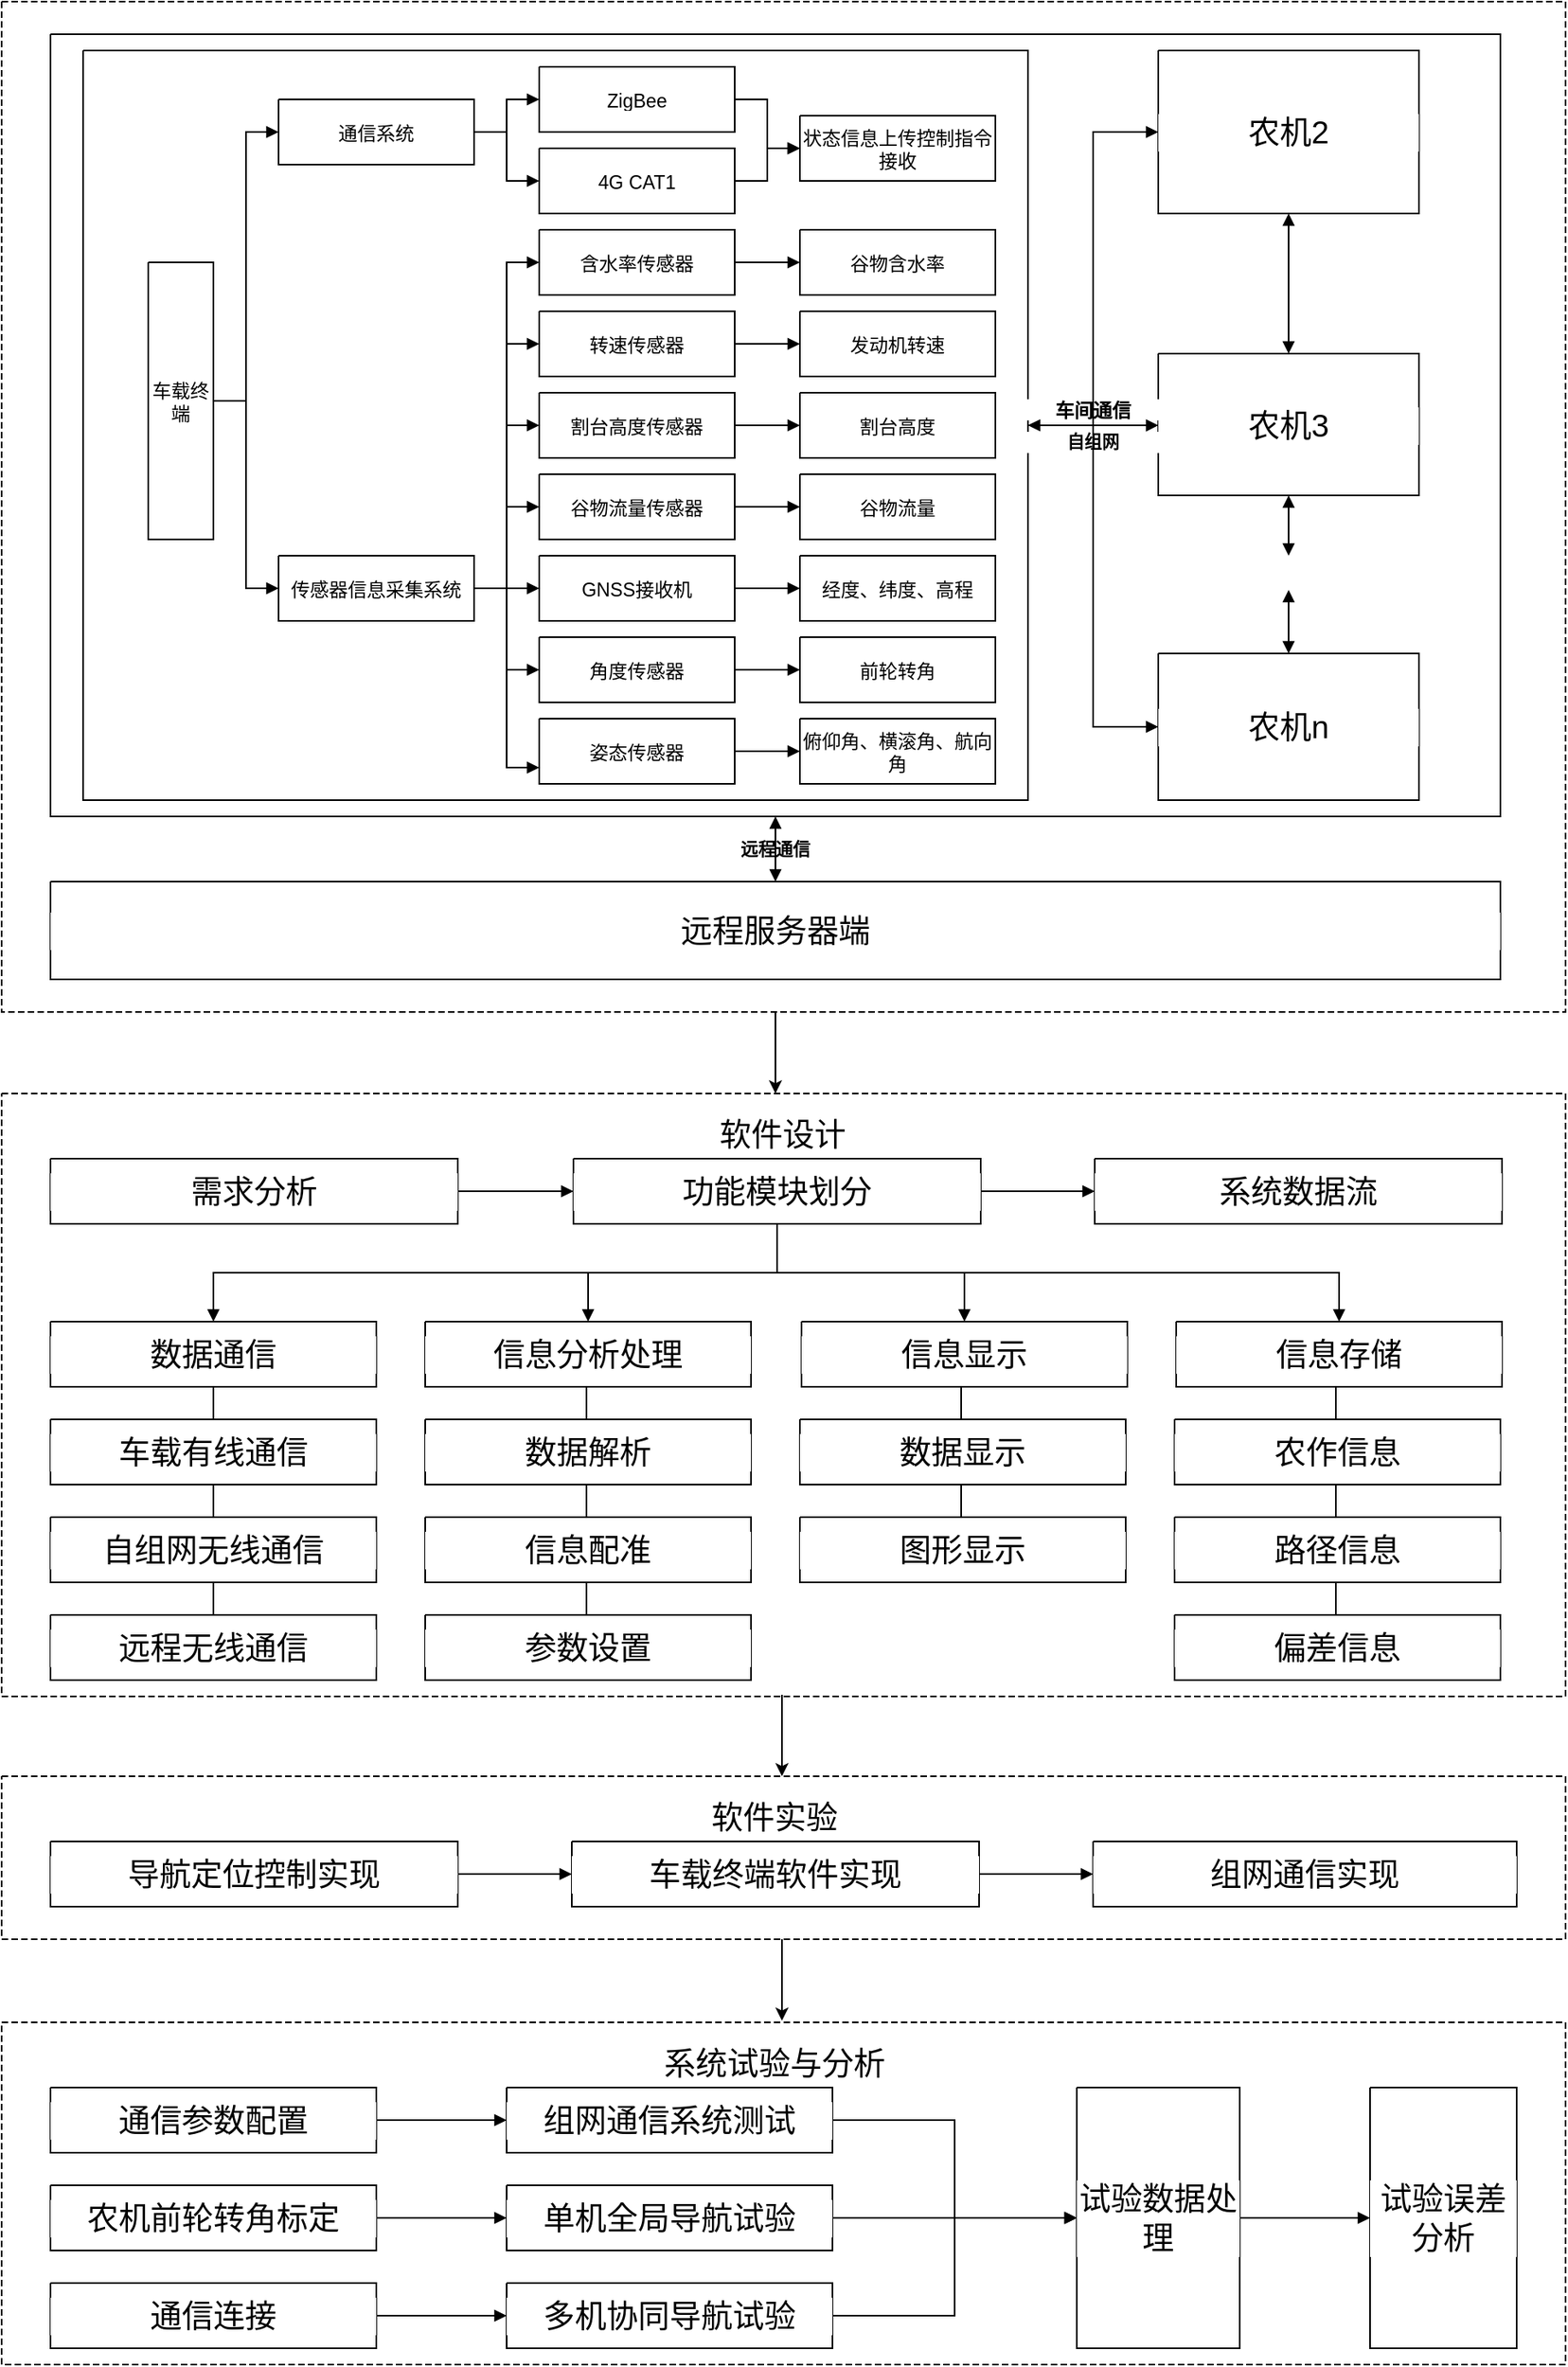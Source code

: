 <mxfile version="24.5.2" type="github" pages="2">
  <diagram name="系统技术路线图" id="系统技术路线图">
    <mxGraphModel style="default-style2">
      <root>
        <mxCell id="0" />
        <mxCell id="1" parent="0" />
        <UserObject label="" tags="Background" id="2">
          <mxCell style="vsdxID=2;fillColor=#ffffff;gradientColor=none;shape=stencil(nZBRDoQgDERP03+WHsHFe5iISyOCQdT19kIaIxq//Jtp3zTpAFaTaUYNUkwx+F6v1EYD+AUpyRkdKCYFqACrzgf9C352LfuxyWRWg1/yhT/nRE5IsZWuZtCSK8CPeI0e/hF+jV7AJM4PO7KWCyr390bSiNtEtQM=);strokeColor=#000000;spacingTop=-3;spacingBottom=-3;spacingLeft=-3;spacingRight=-3;points=[];labelBackgroundColor=#ffffff;rounded=0;html=1;whiteSpace=wrap;" vertex="1" parent="1">
            <mxGeometry x="350" y="100" width="890" height="480" as="geometry" />
          </mxCell>
        </UserObject>
        <UserObject label="" tags="Background" id="3">
          <mxCell style="vsdxID=5;fillColor=#ffffff;gradientColor=none;shape=stencil(nZBRDoQgDERP03+WHsHFe5iISyOCQdT19kIaIxq//Jtp3zTpAFaTaUYNUkwx+F6v1EYD+AUpyRkdKCYFqACrzgf9C352LfuxyWRWg1/yhT/nRE5IsZWuZtCSK8CPeI0e/hF+jV7AJM4PO7KWCyr390bSiNtEtQM=);strokeColor=#000000;spacingTop=-3;spacingBottom=-3;spacingLeft=-3;spacingRight=-3;points=[];labelBackgroundColor=#ffffff;rounded=0;html=1;whiteSpace=wrap;" vertex="1" parent="1">
            <mxGeometry x="370" y="110" width="580" height="460" as="geometry" />
          </mxCell>
        </UserObject>
        <UserObject label="&lt;div style=&quot;font-size: 1px&quot;&gt;&lt;font style=&quot;font-size:11.64px;font-family:Helvetica;color:#000000;direction:ltr;letter-spacing:0px;line-height:120%;opacity:1&quot;&gt;车载终端&lt;/font&gt;&lt;/div&gt;" tags="Background" id="4">
          <mxCell style="verticalAlign=middle;align=center;overflow=width;vsdxID=12;fillColor=#ffffff;gradientColor=none;shape=stencil(nZBRDoQgDERP03+WHsHFe5iISyOCQdT19kIaIxq//Jtp3zTpAFaTaUYNUkwx+F6v1EYD+AUpyRkdKCYFqACrzgf9C352LfuxyWRWg1/yhT/nRE5IsZWuZtCSK8CPeI0e/hF+jV7AJM4PO7KWCyr390bSiNtEtQM=);strokeColor=#000000;spacingTop=-3;spacingBottom=-3;spacingLeft=-3;spacingRight=-3;points=[];labelBackgroundColor=none;rounded=0;html=1;whiteSpace=wrap;" vertex="1" parent="1">
            <mxGeometry x="410" y="240" width="40" height="170" as="geometry" />
          </mxCell>
        </UserObject>
        <UserObject label="&lt;div style=&quot;font-size: 1px&quot;&gt;&lt;font style=&quot;font-size:11.64px;font-family:Helvetica;color:#000000;direction:ltr;letter-spacing:0px;line-height:120%;opacity:1&quot;&gt;通信系统&lt;/font&gt;&lt;/div&gt;" tags="Background" id="5">
          <mxCell style="verticalAlign=middle;align=center;overflow=width;vsdxID=13;fillColor=#ffffff;gradientColor=none;shape=stencil(nZBRDoQgDERP03+WHsHFe5iISyOCQdT19kIaIxq//Jtp3zTpAFaTaUYNUkwx+F6v1EYD+AUpyRkdKCYFqACrzgf9C352LfuxyWRWg1/yhT/nRE5IsZWuZtCSK8CPeI0e/hF+jV7AJM4PO7KWCyr390bSiNtEtQM=);strokeColor=#000000;spacingTop=-3;spacingBottom=-3;spacingLeft=-3;spacingRight=-3;points=[];labelBackgroundColor=none;rounded=0;html=1;whiteSpace=wrap;" vertex="1" parent="1">
            <mxGeometry x="490" y="140" width="120" height="40" as="geometry" />
          </mxCell>
        </UserObject>
        <UserObject label="&lt;div style=&quot;font-size: 1px&quot;&gt;&lt;font style=&quot;font-size:11.64px;font-family:Helvetica;color:#000000;direction:ltr;letter-spacing:0px;line-height:120%;opacity:1&quot;&gt;传感器信息采集系统&lt;/font&gt;&lt;/div&gt;" tags="Background" id="6">
          <mxCell style="verticalAlign=middle;align=center;overflow=width;vsdxID=19;fillColor=#ffffff;gradientColor=none;shape=stencil(nZBRDoQgDERP03+WHsHFe5iISyOCQdT19kIaIxq//Jtp3zTpAFaTaUYNUkwx+F6v1EYD+AUpyRkdKCYFqACrzgf9C352LfuxyWRWg1/yhT/nRE5IsZWuZtCSK8CPeI0e/hF+jV7AJM4PO7KWCyr390bSiNtEtQM=);strokeColor=#000000;spacingTop=-3;spacingBottom=-3;spacingLeft=-3;spacingRight=-3;points=[];labelBackgroundColor=none;rounded=0;html=1;whiteSpace=wrap;" vertex="1" parent="1">
            <mxGeometry x="490" y="420" width="120" height="40" as="geometry" />
          </mxCell>
        </UserObject>
        <UserObject label="&lt;div style=&quot;font-size: 1px&quot;&gt;&lt;font style=&quot;font-size:11.64px;font-family:Helvetica;color:#000000;direction:ltr;letter-spacing:0px;line-height:120%;opacity:1&quot;&gt;4G CAT1&lt;/font&gt;&lt;/div&gt;" tags="Background" id="7">
          <mxCell style="verticalAlign=middle;align=center;overflow=width;vsdxID=15;fillColor=#ffffff;gradientColor=none;shape=stencil(nZBRDoQgDERP03+WHsHFe5iISyOCQdT19kIaIxq//Jtp3zTpAFaTaUYNUkwx+F6v1EYD+AUpyRkdKCYFqACrzgf9C352LfuxyWRWg1/yhT/nRE5IsZWuZtCSK8CPeI0e/hF+jV7AJM4PO7KWCyr390bSiNtEtQM=);strokeColor=#000000;spacingTop=-3;spacingBottom=-3;spacingLeft=-3;spacingRight=-3;points=[];labelBackgroundColor=none;rounded=0;html=1;whiteSpace=wrap;" vertex="1" parent="1">
            <mxGeometry x="650" y="170" width="120" height="40" as="geometry" />
          </mxCell>
        </UserObject>
        <UserObject label="&lt;div style=&quot;font-size: 1px&quot;&gt;&lt;font style=&quot;font-size:11.64px;font-family:Helvetica;color:#000000;direction:ltr;letter-spacing:0px;line-height:120%;opacity:1&quot;&gt;ZigBee&lt;/font&gt;&lt;/div&gt;" tags="Background" id="8">
          <mxCell style="verticalAlign=middle;align=center;overflow=width;vsdxID=17;fillColor=#ffffff;gradientColor=none;shape=stencil(nZBRDoQgDERP03+WHsHFe5iISyOCQdT19kIaIxq//Jtp3zTpAFaTaUYNUkwx+F6v1EYD+AUpyRkdKCYFqACrzgf9C352LfuxyWRWg1/yhT/nRE5IsZWuZtCSK8CPeI0e/hF+jV7AJM4PO7KWCyr390bSiNtEtQM=);strokeColor=#000000;spacingTop=-3;spacingBottom=-3;spacingLeft=-3;spacingRight=-3;points=[];labelBackgroundColor=none;rounded=0;html=1;whiteSpace=wrap;" vertex="1" parent="1">
            <mxGeometry x="650" y="120" width="120" height="40" as="geometry" />
          </mxCell>
        </UserObject>
        <UserObject label="&lt;div style=&quot;font-size: 1px&quot;&gt;&lt;font style=&quot;font-size:11.64px;font-family:Helvetica;color:#000000;direction:ltr;letter-spacing:0px;line-height:120%;opacity:1&quot;&gt;GNSS接收机&lt;/font&gt;&lt;/div&gt;" tags="Background" id="9">
          <mxCell style="verticalAlign=middle;align=center;overflow=width;vsdxID=20;fillColor=#ffffff;gradientColor=none;shape=stencil(nZBRDoQgDERP03+WHsHFe5iISyOCQdT19kIaIxq//Jtp3zTpAFaTaUYNUkwx+F6v1EYD+AUpyRkdKCYFqACrzgf9C352LfuxyWRWg1/yhT/nRE5IsZWuZtCSK8CPeI0e/hF+jV7AJM4PO7KWCyr390bSiNtEtQM=);strokeColor=#000000;spacingTop=-3;spacingBottom=-3;spacingLeft=-3;spacingRight=-3;points=[];labelBackgroundColor=none;rounded=0;html=1;whiteSpace=wrap;" vertex="1" parent="1">
            <mxGeometry x="650" y="420" width="120" height="40" as="geometry" />
          </mxCell>
        </UserObject>
        <UserObject label="&lt;div style=&quot;font-size: 1px&quot;&gt;&lt;font style=&quot;font-size:11.64px;font-family:Helvetica;color:#000000;direction:ltr;letter-spacing:0px;line-height:120%;opacity:1&quot;&gt;角度传感器&lt;/font&gt;&lt;/div&gt;" tags="Background" id="10">
          <mxCell style="verticalAlign=middle;align=center;overflow=width;vsdxID=22;fillColor=#ffffff;gradientColor=none;shape=stencil(nZBRDoQgDERP03+WHsHFe5iISyOCQdT19kIaIxq//Jtp3zTpAFaTaUYNUkwx+F6v1EYD+AUpyRkdKCYFqACrzgf9C352LfuxyWRWg1/yhT/nRE5IsZWuZtCSK8CPeI0e/hF+jV7AJM4PO7KWCyr390bSiNtEtQM=);strokeColor=#000000;spacingTop=-3;spacingBottom=-3;spacingLeft=-3;spacingRight=-3;points=[];labelBackgroundColor=none;rounded=0;html=1;whiteSpace=wrap;" vertex="1" parent="1">
            <mxGeometry x="650" y="470" width="120" height="40" as="geometry" />
          </mxCell>
        </UserObject>
        <UserObject label="&lt;div style=&quot;font-size: 1px&quot;&gt;&lt;font style=&quot;font-size:11.64px;font-family:Helvetica;color:#000000;direction:ltr;letter-spacing:0px;line-height:120%;opacity:1&quot;&gt;姿态传感器&lt;/font&gt;&lt;/div&gt;" tags="Background" id="11">
          <mxCell style="verticalAlign=middle;align=center;overflow=width;vsdxID=24;fillColor=#ffffff;gradientColor=none;shape=stencil(nZBRDoQgDERP03+WHsHFe5iISyOCQdT19kIaIxq//Jtp3zTpAFaTaUYNUkwx+F6v1EYD+AUpyRkdKCYFqACrzgf9C352LfuxyWRWg1/yhT/nRE5IsZWuZtCSK8CPeI0e/hF+jV7AJM4PO7KWCyr390bSiNtEtQM=);strokeColor=#000000;spacingTop=-3;spacingBottom=-3;spacingLeft=-3;spacingRight=-3;points=[];labelBackgroundColor=none;rounded=0;html=1;whiteSpace=wrap;" vertex="1" parent="1">
            <mxGeometry x="650" y="520" width="120" height="40" as="geometry" />
          </mxCell>
        </UserObject>
        <UserObject label="&lt;div style=&quot;font-size: 1px&quot;&gt;&lt;font style=&quot;font-size:11.64px;font-family:Helvetica;color:#000000;direction:ltr;letter-spacing:0px;line-height:120%;opacity:1&quot;&gt;经度、纬度、高程&lt;/font&gt;&lt;/div&gt;" tags="Background" id="12">
          <mxCell style="verticalAlign=middle;align=center;overflow=width;vsdxID=37;fillColor=#ffffff;gradientColor=none;shape=stencil(nZBRDoQgDERP03+WHsHFe5iISyOCQdT19kIaIxq//Jtp3zTpAFaTaUYNUkwx+F6v1EYD+AUpyRkdKCYFqACrzgf9C352LfuxyWRWg1/yhT/nRE5IsZWuZtCSK8CPeI0e/hF+jV7AJM4PO7KWCyr390bSiNtEtQM=);strokeColor=#000000;spacingTop=-3;spacingBottom=-3;spacingLeft=-3;spacingRight=-3;points=[];labelBackgroundColor=none;rounded=0;html=1;whiteSpace=wrap;" vertex="1" parent="1">
            <mxGeometry x="810" y="420" width="120" height="40" as="geometry" />
          </mxCell>
        </UserObject>
        <UserObject label="&lt;div style=&quot;font-size: 1px&quot;&gt;&lt;font style=&quot;font-size:11.64px;font-family:Helvetica;color:#000000;direction:ltr;letter-spacing:0px;line-height:120%;opacity:1&quot;&gt;前轮转角&lt;/font&gt;&lt;/div&gt;" tags="Background" id="13">
          <mxCell style="verticalAlign=middle;align=center;overflow=width;vsdxID=39;fillColor=#ffffff;gradientColor=none;shape=stencil(nZBRDoQgDERP03+WHsHFe5iISyOCQdT19kIaIxq//Jtp3zTpAFaTaUYNUkwx+F6v1EYD+AUpyRkdKCYFqACrzgf9C352LfuxyWRWg1/yhT/nRE5IsZWuZtCSK8CPeI0e/hF+jV7AJM4PO7KWCyr390bSiNtEtQM=);strokeColor=#000000;spacingTop=-3;spacingBottom=-3;spacingLeft=-3;spacingRight=-3;points=[];labelBackgroundColor=none;rounded=0;html=1;whiteSpace=wrap;" vertex="1" parent="1">
            <mxGeometry x="810" y="470" width="120" height="40" as="geometry" />
          </mxCell>
        </UserObject>
        <UserObject label="&lt;div style=&quot;font-size: 1px&quot;&gt;&lt;font style=&quot;font-size:11.64px;font-family:Helvetica;color:#000000;direction:ltr;letter-spacing:0px;line-height:120%;opacity:1&quot;&gt;俯仰角、横滚角、&lt;/font&gt;&lt;font style=&quot;font-size:11.64px;font-family:Helvetica;color:#000000;direction:ltr;letter-spacing:0px;line-height:120%;opacity:1&quot;&gt;航向角&lt;/font&gt;&lt;font style=&quot;font-size:11.64px;font-family:Helvetica;color:#000000;direction:ltr;letter-spacing:0px;line-height:120%;opacity:1&quot;&gt;&lt;br/&gt;&lt;/font&gt;&lt;/div&gt;" tags="Background" id="14">
          <mxCell style="verticalAlign=middle;align=center;overflow=width;vsdxID=41;fillColor=#ffffff;gradientColor=none;shape=stencil(nZBRDoQgDERP03+WHsHFe5iISyOCQdT19kIaIxq//Jtp3zTpAFaTaUYNUkwx+F6v1EYD+AUpyRkdKCYFqACrzgf9C352LfuxyWRWg1/yhT/nRE5IsZWuZtCSK8CPeI0e/hF+jV7AJM4PO7KWCyr390bSiNtEtQM=);strokeColor=#000000;spacingTop=-3;spacingBottom=-3;spacingLeft=-3;spacingRight=-3;points=[];labelBackgroundColor=none;rounded=0;html=1;whiteSpace=wrap;" vertex="1" parent="1">
            <mxGeometry x="810" y="520" width="120" height="40" as="geometry" />
          </mxCell>
        </UserObject>
        <UserObject label="&lt;div style=&quot;font-size: 1px&quot;&gt;&lt;font style=&quot;font-size:11.64px;font-family:Helvetica;color:#000000;direction:ltr;letter-spacing:0px;line-height:120%;opacity:1&quot;&gt;状态信息上传&lt;/font&gt;&lt;font style=&quot;font-size:11.64px;font-family:Helvetica;color:#000000;direction:ltr;letter-spacing:0px;line-height:120%;opacity:1&quot;&gt;控制指令接收&lt;/font&gt;&lt;font style=&quot;font-size:11.64px;font-family:Helvetica;color:#000000;direction:ltr;letter-spacing:0px;line-height:120%;opacity:1&quot;&gt;&lt;br/&gt;&lt;/font&gt;&lt;/div&gt;" tags="Background" id="15">
          <mxCell style="verticalAlign=middle;align=center;overflow=width;vsdxID=34;fillColor=#ffffff;gradientColor=none;shape=stencil(nZBRDoQgDERP03+WHsHFe5iISyOCQdT19kIaIxq//Jtp3zTpAFaTaUYNUkwx+F6v1EYD+AUpyRkdKCYFqACrzgf9C352LfuxyWRWg1/yhT/nRE5IsZWuZtCSK8CPeI0e/hF+jV7AJM4PO7KWCyr390bSiNtEtQM=);strokeColor=#000000;spacingTop=-3;spacingBottom=-3;spacingLeft=-3;spacingRight=-3;points=[];labelBackgroundColor=none;rounded=0;html=1;whiteSpace=wrap;" vertex="1" parent="1">
            <mxGeometry x="810" y="150" width="120" height="40" as="geometry" />
          </mxCell>
        </UserObject>
        <UserObject label="&lt;div style=&quot;font-size: 1px&quot;&gt;&lt;font style=&quot;font-size:19.4px;font-family:Helvetica;color:#000000;direction:ltr;letter-spacing:0px;line-height:120%;opacity:1&quot;&gt;农机2&lt;/font&gt;&lt;/div&gt;" tags="Background" id="16">
          <mxCell style="verticalAlign=middle;align=center;overflow=width;vsdxID=8;fillColor=#ffffff;gradientColor=none;shape=stencil(nZBRDoQgDERP03+WHsHFe5iISyOCQdT19kIaIxq//Jtp3zTpAFaTaUYNUkwx+F6v1EYD+AUpyRkdKCYFqACrzgf9C352LfuxyWRWg1/yhT/nRE5IsZWuZtCSK8CPeI0e/hF+jV7AJM4PO7KWCyr390bSiNtEtQM=);strokeColor=#000000;spacingTop=-3;spacingBottom=-3;spacingLeft=-3;spacingRight=-3;points=[];labelBackgroundColor=#ffffff;rounded=0;html=1;whiteSpace=wrap;" vertex="1" parent="1">
            <mxGeometry x="1030" y="110" width="160" height="100" as="geometry" />
          </mxCell>
        </UserObject>
        <UserObject label="&lt;div style=&quot;font-size: 1px&quot;&gt;&lt;font style=&quot;font-size:19.4px;font-family:Helvetica;color:#000000;direction:ltr;letter-spacing:0px;line-height:120%;opacity:1&quot;&gt;农机3&lt;/font&gt;&lt;/div&gt;" tags="Background" id="17">
          <mxCell style="verticalAlign=middle;align=center;overflow=width;vsdxID=6;fillColor=#ffffff;gradientColor=none;shape=stencil(nZBRDoQgDERP03+WHsHFe5iISyOCQdT19kIaIxq//Jtp3zTpAFaTaUYNUkwx+F6v1EYD+AUpyRkdKCYFqACrzgf9C352LfuxyWRWg1/yhT/nRE5IsZWuZtCSK8CPeI0e/hF+jV7AJM4PO7KWCyr390bSiNtEtQM=);strokeColor=#000000;spacingTop=-3;spacingBottom=-3;spacingLeft=-3;spacingRight=-3;points=[];labelBackgroundColor=#ffffff;rounded=0;html=1;whiteSpace=wrap;" vertex="1" parent="1">
            <mxGeometry x="1030" y="296" width="160" height="87" as="geometry" />
          </mxCell>
        </UserObject>
        <UserObject label="&lt;div style=&quot;font-size: 1px&quot;&gt;&lt;font style=&quot;font-size:19.4px;font-family:Helvetica;color:#000000;direction:ltr;letter-spacing:0px;line-height:120%;opacity:1&quot;&gt;农机n&lt;/font&gt;&lt;/div&gt;" tags="Background" id="18">
          <mxCell style="verticalAlign=middle;align=center;overflow=width;vsdxID=10;fillColor=#ffffff;gradientColor=none;shape=stencil(nZBRDoQgDERP03+WHsHFe5iISyOCQdT19kIaIxq//Jtp3zTpAFaTaUYNUkwx+F6v1EYD+AUpyRkdKCYFqACrzgf9C352LfuxyWRWg1/yhT/nRE5IsZWuZtCSK8CPeI0e/hF+jV7AJM4PO7KWCyr390bSiNtEtQM=);strokeColor=#000000;spacingTop=-3;spacingBottom=-3;spacingLeft=-3;spacingRight=-3;points=[];labelBackgroundColor=#ffffff;rounded=0;html=1;whiteSpace=wrap;" vertex="1" parent="1">
            <mxGeometry x="1030" y="480" width="160" height="90" as="geometry" />
          </mxCell>
        </UserObject>
        <UserObject label="&lt;div style=&quot;font-size: 1px&quot;&gt;&lt;font style=&quot;font-size:11.64px;font-family:Helvetica;color:#000000;direction:ltr;letter-spacing:0px;line-height:120%;opacity:1&quot;&gt;&lt;b&gt;车间通信&lt;/b&gt;&lt;/font&gt;&lt;/div&gt;" tags="Background" id="19">
          <mxCell style="verticalAlign=middle;align=center;overflow=width;vsdxID=47;fillColor=none;gradientColor=none;shape=stencil(nZBRDoQgDERP03+WHsHFe5iISyOCQdT19kIaIxq//Jtp3zTpAFaTaUYNUkwx+F6v1EYD+AUpyRkdKCYFqACrzgf9C352LfuxyWRWg1/yhT/nRE5IsZWuZtCSK8CPeI0e/hF+jV7AJM4PO7KWCyr390bSiNtEtQM=);strokeColor=none;spacingTop=-3;spacingBottom=-3;spacingLeft=-3;spacingRight=-3;points=[];labelBackgroundColor=#ffffff;rounded=0;html=1;whiteSpace=wrap;" vertex="1" parent="1">
            <mxGeometry x="940" y="310" width="100" height="40" as="geometry" />
          </mxCell>
        </UserObject>
        <UserObject label="&lt;div style=&quot;font-size: 1px&quot;&gt;&lt;font style=&quot;font-size:11.64px;font-family:Helvetica;color:#000000;direction:ltr;letter-spacing:0px;line-height:120%;opacity:1&quot;&gt;谷物流量传感器&lt;/font&gt;&lt;/div&gt;" tags="Background" id="20">
          <mxCell style="verticalAlign=middle;align=center;overflow=width;vsdxID=26;fillColor=#ffffff;gradientColor=none;shape=stencil(nZBRDoQgDERP03+WHsHFe5iISyOCQdT19kIaIxq//Jtp3zTpAFaTaUYNUkwx+F6v1EYD+AUpyRkdKCYFqACrzgf9C352LfuxyWRWg1/yhT/nRE5IsZWuZtCSK8CPeI0e/hF+jV7AJM4PO7KWCyr390bSiNtEtQM=);strokeColor=#000000;spacingTop=-3;spacingBottom=-3;spacingLeft=-3;spacingRight=-3;points=[];labelBackgroundColor=none;rounded=0;html=1;whiteSpace=wrap;" vertex="1" parent="1">
            <mxGeometry x="650" y="370" width="120" height="40" as="geometry" />
          </mxCell>
        </UserObject>
        <UserObject label="&lt;div style=&quot;font-size: 1px&quot;&gt;&lt;font style=&quot;font-size:11.64px;font-family:Helvetica;color:#000000;direction:ltr;letter-spacing:0px;line-height:120%;opacity:1&quot;&gt;割台高度传感器&lt;/font&gt;&lt;/div&gt;" tags="Background" id="21">
          <mxCell style="verticalAlign=middle;align=center;overflow=width;vsdxID=28;fillColor=#ffffff;gradientColor=none;shape=stencil(nZBRDoQgDERP03+WHsHFe5iISyOCQdT19kIaIxq//Jtp3zTpAFaTaUYNUkwx+F6v1EYD+AUpyRkdKCYFqACrzgf9C352LfuxyWRWg1/yhT/nRE5IsZWuZtCSK8CPeI0e/hF+jV7AJM4PO7KWCyr390bSiNtEtQM=);strokeColor=#000000;spacingTop=-3;spacingBottom=-3;spacingLeft=-3;spacingRight=-3;points=[];labelBackgroundColor=none;rounded=0;html=1;whiteSpace=wrap;" vertex="1" parent="1">
            <mxGeometry x="650" y="320" width="120" height="40" as="geometry" />
          </mxCell>
        </UserObject>
        <UserObject label="&lt;div style=&quot;font-size: 1px&quot;&gt;&lt;font style=&quot;font-size:11.64px;font-family:Helvetica;color:#000000;direction:ltr;letter-spacing:0px;line-height:120%;opacity:1&quot;&gt;转速传感器&lt;/font&gt;&lt;/div&gt;" tags="Background" id="22">
          <mxCell style="verticalAlign=middle;align=center;overflow=width;vsdxID=30;fillColor=#ffffff;gradientColor=none;shape=stencil(nZBRDoQgDERP03+WHsHFe5iISyOCQdT19kIaIxq//Jtp3zTpAFaTaUYNUkwx+F6v1EYD+AUpyRkdKCYFqACrzgf9C352LfuxyWRWg1/yhT/nRE5IsZWuZtCSK8CPeI0e/hF+jV7AJM4PO7KWCyr390bSiNtEtQM=);strokeColor=#000000;spacingTop=-3;spacingBottom=-3;spacingLeft=-3;spacingRight=-3;points=[];labelBackgroundColor=none;rounded=0;html=1;whiteSpace=wrap;" vertex="1" parent="1">
            <mxGeometry x="650" y="270" width="120" height="40" as="geometry" />
          </mxCell>
        </UserObject>
        <UserObject label="&lt;div style=&quot;font-size: 1px&quot;&gt;&lt;font style=&quot;font-size:11.64px;font-family:Helvetica;color:#000000;direction:ltr;letter-spacing:0px;line-height:120%;opacity:1&quot;&gt;发动机转速&lt;/font&gt;&lt;/div&gt;" tags="Background" id="23">
          <mxCell style="verticalAlign=middle;align=center;overflow=width;vsdxID=53;fillColor=#ffffff;gradientColor=none;shape=stencil(nZBRDoQgDERP03+WHsHFe5iISyOCQdT19kIaIxq//Jtp3zTpAFaTaUYNUkwx+F6v1EYD+AUpyRkdKCYFqACrzgf9C352LfuxyWRWg1/yhT/nRE5IsZWuZtCSK8CPeI0e/hF+jV7AJM4PO7KWCyr390bSiNtEtQM=);strokeColor=#000000;spacingTop=-3;spacingBottom=-3;spacingLeft=-3;spacingRight=-3;points=[];labelBackgroundColor=none;rounded=0;html=1;whiteSpace=wrap;" vertex="1" parent="1">
            <mxGeometry x="810" y="270" width="120" height="40" as="geometry" />
          </mxCell>
        </UserObject>
        <UserObject label="&lt;div style=&quot;font-size: 1px&quot;&gt;&lt;font style=&quot;font-size:11.64px;font-family:Helvetica;color:#000000;direction:ltr;letter-spacing:0px;line-height:120%;opacity:1&quot;&gt;割台高度&lt;/font&gt;&lt;/div&gt;" tags="Background" id="24">
          <mxCell style="verticalAlign=middle;align=center;overflow=width;vsdxID=51;fillColor=#ffffff;gradientColor=none;shape=stencil(nZBRDoQgDERP03+WHsHFe5iISyOCQdT19kIaIxq//Jtp3zTpAFaTaUYNUkwx+F6v1EYD+AUpyRkdKCYFqACrzgf9C352LfuxyWRWg1/yhT/nRE5IsZWuZtCSK8CPeI0e/hF+jV7AJM4PO7KWCyr390bSiNtEtQM=);strokeColor=#000000;spacingTop=-3;spacingBottom=-3;spacingLeft=-3;spacingRight=-3;points=[];labelBackgroundColor=none;rounded=0;html=1;whiteSpace=wrap;" vertex="1" parent="1">
            <mxGeometry x="810" y="320" width="120" height="40" as="geometry" />
          </mxCell>
        </UserObject>
        <UserObject label="&lt;div style=&quot;font-size: 1px&quot;&gt;&lt;font style=&quot;font-size:11.64px;font-family:Helvetica;color:#000000;direction:ltr;letter-spacing:0px;line-height:120%;opacity:1&quot;&gt;谷物流量&lt;/font&gt;&lt;/div&gt;" tags="Background" id="25">
          <mxCell style="verticalAlign=middle;align=center;overflow=width;vsdxID=49;fillColor=#ffffff;gradientColor=none;shape=stencil(nZBRDoQgDERP03+WHsHFe5iISyOCQdT19kIaIxq//Jtp3zTpAFaTaUYNUkwx+F6v1EYD+AUpyRkdKCYFqACrzgf9C352LfuxyWRWg1/yhT/nRE5IsZWuZtCSK8CPeI0e/hF+jV7AJM4PO7KWCyr390bSiNtEtQM=);strokeColor=#000000;spacingTop=-3;spacingBottom=-3;spacingLeft=-3;spacingRight=-3;points=[];labelBackgroundColor=none;rounded=0;html=1;whiteSpace=wrap;" vertex="1" parent="1">
            <mxGeometry x="810" y="370" width="120" height="40" as="geometry" />
          </mxCell>
        </UserObject>
        <UserObject label="&lt;div style=&quot;font-size: 1px&quot;&gt;&lt;font style=&quot;font-size:11.64px;font-family:Helvetica;color:#000000;direction:ltr;letter-spacing:0px;line-height:120%;opacity:1&quot;&gt;含水率传感器&lt;/font&gt;&lt;/div&gt;" tags="Background" id="26">
          <mxCell style="verticalAlign=middle;align=center;overflow=width;vsdxID=32;fillColor=#ffffff;gradientColor=none;shape=stencil(nZBRDoQgDERP03+WHsHFe5iISyOCQdT19kIaIxq//Jtp3zTpAFaTaUYNUkwx+F6v1EYD+AUpyRkdKCYFqACrzgf9C352LfuxyWRWg1/yhT/nRE5IsZWuZtCSK8CPeI0e/hF+jV7AJM4PO7KWCyr390bSiNtEtQM=);strokeColor=#000000;spacingTop=-3;spacingBottom=-3;spacingLeft=-3;spacingRight=-3;points=[];labelBackgroundColor=none;rounded=0;html=1;whiteSpace=wrap;" vertex="1" parent="1">
            <mxGeometry x="650" y="220" width="120" height="40" as="geometry" />
          </mxCell>
        </UserObject>
        <UserObject label="&lt;div style=&quot;font-size: 1px&quot;&gt;&lt;font style=&quot;font-size:11.64px;font-family:Helvetica;color:#000000;direction:ltr;letter-spacing:0px;line-height:120%;opacity:1&quot;&gt;谷物含水率&lt;/font&gt;&lt;/div&gt;" tags="Background" id="27">
          <mxCell style="verticalAlign=middle;align=center;overflow=width;vsdxID=55;fillColor=#ffffff;gradientColor=none;shape=stencil(nZBRDoQgDERP03+WHsHFe5iISyOCQdT19kIaIxq//Jtp3zTpAFaTaUYNUkwx+F6v1EYD+AUpyRkdKCYFqACrzgf9C352LfuxyWRWg1/yhT/nRE5IsZWuZtCSK8CPeI0e/hF+jV7AJM4PO7KWCyr390bSiNtEtQM=);strokeColor=#000000;spacingTop=-3;spacingBottom=-3;spacingLeft=-3;spacingRight=-3;points=[];labelBackgroundColor=none;rounded=0;html=1;whiteSpace=wrap;" vertex="1" parent="1">
            <mxGeometry x="810" y="220" width="120" height="40" as="geometry" />
          </mxCell>
        </UserObject>
        <UserObject label="&lt;div style=&quot;font-size: 1px&quot;&gt;&lt;font style=&quot;font-size:19.4px;font-family:Helvetica;color:#000000;direction:ltr;letter-spacing:0px;line-height:120%;opacity:1&quot;&gt;远程服务器端&lt;/font&gt;&lt;/div&gt;" tags="Background" id="28">
          <mxCell style="verticalAlign=middle;align=center;overflow=width;vsdxID=3;fillColor=#ffffff;gradientColor=none;shape=stencil(nZBRDoQgDERP03+WHsHFe5iISyOCQdT19kIaIxq//Jtp3zTpAFaTaUYNUkwx+F6v1EYD+AUpyRkdKCYFqACrzgf9C352LfuxyWRWg1/yhT/nRE5IsZWuZtCSK8CPeI0e/hF+jV7AJM4PO7KWCyr390bSiNtEtQM=);strokeColor=#000000;spacingTop=-3;spacingBottom=-3;spacingLeft=-3;spacingRight=-3;points=[];labelBackgroundColor=#ffffff;rounded=0;html=1;whiteSpace=wrap;" vertex="1" parent="1">
            <mxGeometry x="350" y="620" width="890" height="60" as="geometry" />
          </mxCell>
        </UserObject>
        <UserObject label="&lt;div style=&quot;font-size: 1px&quot;&gt;&lt;font style=&quot;font-size:10.67px;font-family:Helvetica;color:#000000;direction:ltr;letter-spacing:0px;line-height:120%;opacity:1&quot;&gt;&lt;b&gt;自组网&lt;/b&gt;&lt;/font&gt;&lt;/div&gt;" tags="Background" id="29">
          <mxCell style="verticalAlign=middle;align=center;overflow=width;vsdxID=56;fillColor=none;gradientColor=none;shape=stencil(nZBRDoQgDERP03+WHsHFe5iISyOCQdT19kIaIxq//Jtp3zTpAFaTaUYNUkwx+F6v1EYD+AUpyRkdKCYFqACrzgf9C352LfuxyWRWg1/yhT/nRE5IsZWuZtCSK8CPeI0e/hF+jV7AJM4PO7KWCyr390bSiNtEtQM=);strokeColor=none;spacingTop=-3;spacingBottom=-3;spacingLeft=-3;spacingRight=-3;points=[];labelBackgroundColor=#ffffff;rounded=0;html=1;whiteSpace=wrap;" vertex="1" parent="1">
            <mxGeometry x="940" y="330" width="100" height="40" as="geometry" />
          </mxCell>
        </UserObject>
        <UserObject label="&lt;div style=&quot;font-size: 1px&quot;&gt;&lt;font style=&quot;font-size:10.67px;font-family:Helvetica;color:#000000;direction:ltr;letter-spacing:0px;line-height:120%;opacity:1&quot;&gt;&lt;b&gt;远程通信&lt;/b&gt;&lt;/font&gt;&lt;/div&gt;" tags="Background" id="30">
          <mxCell style="verticalAlign=middle;align=center;overflow=width;vsdxID=57;fillColor=none;gradientColor=none;shape=stencil(nZBRDoQgDERP03+WHsHFe5iISyOCQdT19kIaIxq//Jtp3zTpAFaTaUYNUkwx+F6v1EYD+AUpyRkdKCYFqACrzgf9C352LfuxyWRWg1/yhT/nRE5IsZWuZtCSK8CPeI0e/hF+jV7AJM4PO7KWCyr390bSiNtEtQM=);strokeColor=none;spacingTop=-3;spacingBottom=-3;spacingLeft=-3;spacingRight=-3;points=[];labelBackgroundColor=#ffffff;rounded=0;html=1;whiteSpace=wrap;" vertex="1" parent="1">
            <mxGeometry x="745" y="580" width="100" height="40" as="geometry" />
          </mxCell>
        </UserObject>
        <UserObject label="&lt;div style=&quot;font-size: 1px&quot;&gt;&lt;font style=&quot;font-size:58.2px;font-family:Helvetica;color:#000000;direction:ltr;letter-spacing:0px;line-height:120%;opacity:1&quot;&gt;···&lt;br/&gt;&lt;/font&gt;&lt;/div&gt;" tags="Background" id="31">
          <mxCell style="verticalAlign=middle;align=center;overflow=width;vsdxID=46;fillColor=none;gradientColor=none;shape=stencil(nZBRDoQgDERP03+WHsHFe5iISyOCQdT19kIaIxq//Jtp3zTpAFaTaUYNUkwx+F6v1EYD+AUpyRkdKCYFqACrzgf9C352LfuxyWRWg1/yhT/nRE5IsZWuZtCSK8CPeI0e/hF+jV7AJM4PO7KWCyr390bSiNtEtQM=);strokeColor=none;spacingTop=-3;spacingBottom=-3;spacingLeft=-3;spacingRight=-3;points=[];labelBackgroundColor=none;rounded=0;html=1;whiteSpace=wrap;" vertex="1" parent="1">
            <mxGeometry x="1080" y="426" width="60" height="15" as="geometry" />
          </mxCell>
        </UserObject>
        <UserObject label="" tags="Background" id="32">
          <mxCell style="vsdxID=58;fillColor=none;gradientColor=none;shape=stencil(nZBRDoQgDERP03+WHsHFe5iISyOCQdT19kIaIxq//Jtp3zTpAFaTaUYNUkwx+F6v1EYD+AUpyRkdKCYFqACrzgf9C352LfuxyWRWg1/yhT/nRE5IsZWuZtCSK8CPeI0e/hF+jV7AJM4PO7KWCyr390bSiNtEtQM=);dashed=1;dashPattern=4.00 2.00;strokeColor=#000000;spacingTop=-3;spacingBottom=-3;spacingLeft=-3;spacingRight=-3;points=[];labelBackgroundColor=none;rounded=0;html=1;whiteSpace=wrap;" vertex="1" parent="1">
            <mxGeometry x="320" y="80" width="960" height="620" as="geometry" />
          </mxCell>
        </UserObject>
        <UserObject label="" tags="Background" id="33">
          <mxCell style="vsdxID=59;fillColor=none;gradientColor=none;shape=stencil(nZBRDoQgDERP03+WHsHFe5iISyOCQdT19kIaIxq//Jtp3zTpAFaTaUYNUkwx+F6v1EYD+AUpyRkdKCYFqACrzgf9C352LfuxyWRWg1/yhT/nRE5IsZWuZtCSK8CPeI0e/hF+jV7AJM4PO7KWCyr390bSiNtEtQM=);dashed=1;dashPattern=4.00 2.00;strokeColor=#000000;spacingTop=-3;spacingBottom=-3;spacingLeft=-3;spacingRight=-3;points=[];labelBackgroundColor=#ffffff;rounded=0;html=1;whiteSpace=wrap;" vertex="1" parent="1">
            <mxGeometry x="320" y="750" width="960" height="370" as="geometry" />
          </mxCell>
        </UserObject>
        <UserObject label="&lt;div style=&quot;font-size: 1px&quot;&gt;&lt;font style=&quot;font-size:19.4px;font-family:Helvetica;color:#000000;direction:ltr;letter-spacing:0px;line-height:120%;opacity:1&quot;&gt;软件设计&lt;/font&gt;&lt;/div&gt;" tags="Background" id="34">
          <mxCell style="verticalAlign=middle;align=center;overflow=width;vsdxID=60;fillColor=none;gradientColor=none;shape=stencil(nZBRDoQgDERP03+WHsHFe5iISyOCQdT19kIaIxq//Jtp3zTpAFaTaUYNUkwx+F6v1EYD+AUpyRkdKCYFqACrzgf9C352LfuxyWRWg1/yhT/nRE5IsZWuZtCSK8CPeI0e/hF+jV7AJM4PO7KWCyr390bSiNtEtQM=);strokeColor=none;spacingTop=-3;spacingBottom=-3;spacingLeft=-3;spacingRight=-3;points=[];labelBackgroundColor=#ffffff;rounded=0;html=1;whiteSpace=wrap;" vertex="1" parent="1">
            <mxGeometry x="721" y="760" width="157" height="30" as="geometry" />
          </mxCell>
        </UserObject>
        <UserObject label="&lt;div style=&quot;font-size: 1px&quot;&gt;&lt;font style=&quot;font-size:19.4px;font-family:Helvetica;color:#000000;direction:ltr;letter-spacing:0px;line-height:120%;opacity:1&quot;&gt;需求分析&lt;/font&gt;&lt;/div&gt;" tags="Background" id="35">
          <mxCell style="verticalAlign=middle;align=center;overflow=width;vsdxID=61;fillColor=#ffffff;gradientColor=none;shape=stencil(nZBRDoQgDERP03+WHsHFe5iISyOCQdT19kIaIxq//Jtp3zTpAFaTaUYNUkwx+F6v1EYD+AUpyRkdKCYFqACrzgf9C352LfuxyWRWg1/yhT/nRE5IsZWuZtCSK8CPeI0e/hF+jV7AJM4PO7KWCyr390bSiNtEtQM=);strokeColor=#000000;spacingTop=-3;spacingBottom=-3;spacingLeft=-3;spacingRight=-3;points=[];labelBackgroundColor=#ffffff;rounded=0;html=1;whiteSpace=wrap;" vertex="1" parent="1">
            <mxGeometry x="350" y="790" width="250" height="40" as="geometry" />
          </mxCell>
        </UserObject>
        <UserObject label="&lt;div style=&quot;font-size: 1px&quot;&gt;&lt;font style=&quot;font-size:19.4px;font-family:Helvetica;color:#000000;direction:ltr;letter-spacing:0px;line-height:120%;opacity:1&quot;&gt;功能模块划分&lt;/font&gt;&lt;/div&gt;" tags="Background" id="36">
          <mxCell style="verticalAlign=middle;align=center;overflow=width;vsdxID=62;fillColor=#ffffff;gradientColor=none;shape=stencil(nZBRDoQgDERP03+WHsHFe5iISyOCQdT19kIaIxq//Jtp3zTpAFaTaUYNUkwx+F6v1EYD+AUpyRkdKCYFqACrzgf9C352LfuxyWRWg1/yhT/nRE5IsZWuZtCSK8CPeI0e/hF+jV7AJM4PO7KWCyr390bSiNtEtQM=);strokeColor=#000000;spacingTop=-3;spacingBottom=-3;spacingLeft=-3;spacingRight=-3;points=[];labelBackgroundColor=#ffffff;rounded=0;html=1;whiteSpace=wrap;" vertex="1" parent="1">
            <mxGeometry x="671" y="790" width="250" height="40" as="geometry" />
          </mxCell>
        </UserObject>
        <UserObject label="&lt;div style=&quot;font-size: 1px&quot;&gt;&lt;font style=&quot;font-size:19.4px;font-family:Helvetica;color:#000000;direction:ltr;letter-spacing:0px;line-height:120%;opacity:1&quot;&gt;系统数据流&lt;/font&gt;&lt;/div&gt;" tags="Background" id="37">
          <mxCell style="verticalAlign=middle;align=center;overflow=width;vsdxID=64;fillColor=#ffffff;gradientColor=none;shape=stencil(nZBRDoQgDERP03+WHsHFe5iISyOCQdT19kIaIxq//Jtp3zTpAFaTaUYNUkwx+F6v1EYD+AUpyRkdKCYFqACrzgf9C352LfuxyWRWg1/yhT/nRE5IsZWuZtCSK8CPeI0e/hF+jV7AJM4PO7KWCyr390bSiNtEtQM=);strokeColor=#000000;spacingTop=-3;spacingBottom=-3;spacingLeft=-3;spacingRight=-3;points=[];labelBackgroundColor=#ffffff;rounded=0;html=1;whiteSpace=wrap;" vertex="1" parent="1">
            <mxGeometry x="991" y="790" width="250" height="40" as="geometry" />
          </mxCell>
        </UserObject>
        <UserObject label="&lt;div style=&quot;font-size: 1px&quot;&gt;&lt;font style=&quot;font-size:19.4px;font-family:Helvetica;color:#000000;direction:ltr;letter-spacing:0px;line-height:120%;opacity:1&quot;&gt;信息分析处理&lt;/font&gt;&lt;/div&gt;" tags="Background" id="38">
          <mxCell style="verticalAlign=middle;align=center;overflow=width;vsdxID=66;fillColor=#ffffff;gradientColor=none;shape=stencil(nZBRDoQgDERP03+WHsHFe5iISyOCQdT19kIaIxq//Jtp3zTpAFaTaUYNUkwx+F6v1EYD+AUpyRkdKCYFqACrzgf9C352LfuxyWRWg1/yhT/nRE5IsZWuZtCSK8CPeI0e/hF+jV7AJM4PO7KWCyr390bSiNtEtQM=);strokeColor=#000000;spacingTop=-3;spacingBottom=-3;spacingLeft=-3;spacingRight=-3;points=[];labelBackgroundColor=#ffffff;rounded=0;html=1;whiteSpace=wrap;" vertex="1" parent="1">
            <mxGeometry x="580" y="890" width="200" height="40" as="geometry" />
          </mxCell>
        </UserObject>
        <UserObject label="&lt;div style=&quot;font-size: 1px&quot;&gt;&lt;font style=&quot;font-size:19.4px;font-family:Helvetica;color:#000000;direction:ltr;letter-spacing:0px;line-height:120%;opacity:1&quot;&gt;信息显示&lt;br/&gt;&lt;/font&gt;&lt;/div&gt;" tags="Background" id="39">
          <mxCell style="verticalAlign=middle;align=center;overflow=width;vsdxID=67;fillColor=#ffffff;gradientColor=none;shape=stencil(nZBRDoQgDERP03+WHsHFe5iISyOCQdT19kIaIxq//Jtp3zTpAFaTaUYNUkwx+F6v1EYD+AUpyRkdKCYFqACrzgf9C352LfuxyWRWg1/yhT/nRE5IsZWuZtCSK8CPeI0e/hF+jV7AJM4PO7KWCyr390bSiNtEtQM=);strokeColor=#000000;spacingTop=-3;spacingBottom=-3;spacingLeft=-3;spacingRight=-3;points=[];labelBackgroundColor=#ffffff;rounded=0;html=1;whiteSpace=wrap;" vertex="1" parent="1">
            <mxGeometry x="811" y="890" width="200" height="40" as="geometry" />
          </mxCell>
        </UserObject>
        <UserObject label="&lt;div style=&quot;font-size: 1px&quot;&gt;&lt;font style=&quot;font-size:19.4px;font-family:Helvetica;color:#000000;direction:ltr;letter-spacing:0px;line-height:120%;opacity:1&quot;&gt;信息存储&lt;/font&gt;&lt;/div&gt;" tags="Background" id="40">
          <mxCell style="verticalAlign=middle;align=center;overflow=width;vsdxID=68;fillColor=#ffffff;gradientColor=none;shape=stencil(nZBRDoQgDERP03+WHsHFe5iISyOCQdT19kIaIxq//Jtp3zTpAFaTaUYNUkwx+F6v1EYD+AUpyRkdKCYFqACrzgf9C352LfuxyWRWg1/yhT/nRE5IsZWuZtCSK8CPeI0e/hF+jV7AJM4PO7KWCyr390bSiNtEtQM=);strokeColor=#000000;spacingTop=-3;spacingBottom=-3;spacingLeft=-3;spacingRight=-3;points=[];labelBackgroundColor=#ffffff;rounded=0;html=1;whiteSpace=wrap;" vertex="1" parent="1">
            <mxGeometry x="1041" y="890" width="200" height="40" as="geometry" />
          </mxCell>
        </UserObject>
        <UserObject label="&lt;div style=&quot;font-size: 1px&quot;&gt;&lt;font style=&quot;font-size:19.4px;font-family:Helvetica;color:#000000;direction:ltr;letter-spacing:0px;line-height:120%;opacity:1&quot;&gt;数据解析&lt;br/&gt;&lt;/font&gt;&lt;/div&gt;" tags="Background" id="41">
          <mxCell style="verticalAlign=middle;align=center;overflow=width;vsdxID=75;fillColor=#ffffff;gradientColor=none;shape=stencil(nZBRDoQgDERP03+WHsHFe5iISyOCQdT19kIaIxq//Jtp3zTpAFaTaUYNUkwx+F6v1EYD+AUpyRkdKCYFqACrzgf9C352LfuxyWRWg1/yhT/nRE5IsZWuZtCSK8CPeI0e/hF+jV7AJM4PO7KWCyr390bSiNtEtQM=);strokeColor=#000000;spacingTop=-3;spacingBottom=-3;spacingLeft=-3;spacingRight=-3;points=[];labelBackgroundColor=#ffffff;rounded=0;html=1;whiteSpace=wrap;" vertex="1" parent="1">
            <mxGeometry x="580" y="950" width="200" height="40" as="geometry" />
          </mxCell>
        </UserObject>
        <UserObject label="&lt;div style=&quot;font-size: 1px&quot;&gt;&lt;font style=&quot;font-size:19.4px;font-family:Helvetica;color:#000000;direction:ltr;letter-spacing:0px;line-height:120%;opacity:1&quot;&gt;信息配准&lt;/font&gt;&lt;/div&gt;" tags="Background" id="42">
          <mxCell style="verticalAlign=middle;align=center;overflow=width;vsdxID=76;fillColor=#ffffff;gradientColor=none;shape=stencil(nZBRDoQgDERP03+WHsHFe5iISyOCQdT19kIaIxq//Jtp3zTpAFaTaUYNUkwx+F6v1EYD+AUpyRkdKCYFqACrzgf9C352LfuxyWRWg1/yhT/nRE5IsZWuZtCSK8CPeI0e/hF+jV7AJM4PO7KWCyr390bSiNtEtQM=);strokeColor=#000000;spacingTop=-3;spacingBottom=-3;spacingLeft=-3;spacingRight=-3;points=[];labelBackgroundColor=#ffffff;rounded=0;html=1;whiteSpace=wrap;" vertex="1" parent="1">
            <mxGeometry x="580" y="1010" width="200" height="40" as="geometry" />
          </mxCell>
        </UserObject>
        <UserObject label="&lt;div style=&quot;font-size: 1px&quot;&gt;&lt;font style=&quot;font-size:19.4px;font-family:Helvetica;color:#000000;direction:ltr;letter-spacing:0px;line-height:120%;opacity:1&quot;&gt;参数设置&lt;/font&gt;&lt;/div&gt;" tags="Background" id="43">
          <mxCell style="verticalAlign=middle;align=center;overflow=width;vsdxID=77;fillColor=#ffffff;gradientColor=none;shape=stencil(nZBRDoQgDERP03+WHsHFe5iISyOCQdT19kIaIxq//Jtp3zTpAFaTaUYNUkwx+F6v1EYD+AUpyRkdKCYFqACrzgf9C352LfuxyWRWg1/yhT/nRE5IsZWuZtCSK8CPeI0e/hF+jV7AJM4PO7KWCyr390bSiNtEtQM=);strokeColor=#000000;spacingTop=-3;spacingBottom=-3;spacingLeft=-3;spacingRight=-3;points=[];labelBackgroundColor=#ffffff;rounded=0;html=1;whiteSpace=wrap;" vertex="1" parent="1">
            <mxGeometry x="580" y="1070" width="200" height="40" as="geometry" />
          </mxCell>
        </UserObject>
        <UserObject label="&lt;div style=&quot;font-size: 1px&quot;&gt;&lt;font style=&quot;font-size:19.4px;font-family:Helvetica;color:#000000;direction:ltr;letter-spacing:0px;line-height:120%;opacity:1&quot;&gt;数据显示&lt;/font&gt;&lt;/div&gt;" tags="Background" id="44">
          <mxCell style="verticalAlign=middle;align=center;overflow=width;vsdxID=78;fillColor=#ffffff;gradientColor=none;shape=stencil(nZBRDoQgDERP03+WHsHFe5iISyOCQdT19kIaIxq//Jtp3zTpAFaTaUYNUkwx+F6v1EYD+AUpyRkdKCYFqACrzgf9C352LfuxyWRWg1/yhT/nRE5IsZWuZtCSK8CPeI0e/hF+jV7AJM4PO7KWCyr390bSiNtEtQM=);strokeColor=#000000;spacingTop=-3;spacingBottom=-3;spacingLeft=-3;spacingRight=-3;points=[];labelBackgroundColor=#ffffff;rounded=0;html=1;whiteSpace=wrap;" vertex="1" parent="1">
            <mxGeometry x="810" y="950" width="200" height="40" as="geometry" />
          </mxCell>
        </UserObject>
        <UserObject label="&lt;div style=&quot;font-size: 1px&quot;&gt;&lt;font style=&quot;font-size:19.4px;font-family:Helvetica;color:#000000;direction:ltr;letter-spacing:0px;line-height:120%;opacity:1&quot;&gt;图形显示&lt;/font&gt;&lt;/div&gt;" tags="Background" id="45">
          <mxCell style="verticalAlign=middle;align=center;overflow=width;vsdxID=79;fillColor=#ffffff;gradientColor=none;shape=stencil(nZBRDoQgDERP03+WHsHFe5iISyOCQdT19kIaIxq//Jtp3zTpAFaTaUYNUkwx+F6v1EYD+AUpyRkdKCYFqACrzgf9C352LfuxyWRWg1/yhT/nRE5IsZWuZtCSK8CPeI0e/hF+jV7AJM4PO7KWCyr390bSiNtEtQM=);strokeColor=#000000;spacingTop=-3;spacingBottom=-3;spacingLeft=-3;spacingRight=-3;points=[];labelBackgroundColor=#ffffff;rounded=0;html=1;whiteSpace=wrap;" vertex="1" parent="1">
            <mxGeometry x="810" y="1010" width="200" height="40" as="geometry" />
          </mxCell>
        </UserObject>
        <UserObject label="&lt;div style=&quot;font-size: 1px&quot;&gt;&lt;font style=&quot;font-size:19.4px;font-family:Helvetica;color:#000000;direction:ltr;letter-spacing:0px;line-height:120%;opacity:1&quot;&gt;农作信息&lt;/font&gt;&lt;/div&gt;" tags="Background" id="46">
          <mxCell style="verticalAlign=middle;align=center;overflow=width;vsdxID=80;fillColor=#ffffff;gradientColor=none;shape=stencil(nZBRDoQgDERP03+WHsHFe5iISyOCQdT19kIaIxq//Jtp3zTpAFaTaUYNUkwx+F6v1EYD+AUpyRkdKCYFqACrzgf9C352LfuxyWRWg1/yhT/nRE5IsZWuZtCSK8CPeI0e/hF+jV7AJM4PO7KWCyr390bSiNtEtQM=);strokeColor=#000000;spacingTop=-3;spacingBottom=-3;spacingLeft=-3;spacingRight=-3;points=[];labelBackgroundColor=#ffffff;rounded=0;html=1;whiteSpace=wrap;" vertex="1" parent="1">
            <mxGeometry x="1040" y="950" width="200" height="40" as="geometry" />
          </mxCell>
        </UserObject>
        <UserObject label="&lt;div style=&quot;font-size: 1px&quot;&gt;&lt;font style=&quot;font-size:19.4px;font-family:Helvetica;color:#000000;direction:ltr;letter-spacing:0px;line-height:120%;opacity:1&quot;&gt;路径信息&lt;/font&gt;&lt;/div&gt;" tags="Background" id="47">
          <mxCell style="verticalAlign=middle;align=center;overflow=width;vsdxID=81;fillColor=#ffffff;gradientColor=none;shape=stencil(nZBRDoQgDERP03+WHsHFe5iISyOCQdT19kIaIxq//Jtp3zTpAFaTaUYNUkwx+F6v1EYD+AUpyRkdKCYFqACrzgf9C352LfuxyWRWg1/yhT/nRE5IsZWuZtCSK8CPeI0e/hF+jV7AJM4PO7KWCyr390bSiNtEtQM=);strokeColor=#000000;spacingTop=-3;spacingBottom=-3;spacingLeft=-3;spacingRight=-3;points=[];labelBackgroundColor=#ffffff;rounded=0;html=1;whiteSpace=wrap;" vertex="1" parent="1">
            <mxGeometry x="1040" y="1010" width="200" height="40" as="geometry" />
          </mxCell>
        </UserObject>
        <UserObject label="&lt;div style=&quot;font-size: 1px&quot;&gt;&lt;font style=&quot;font-size:19.4px;font-family:Helvetica;color:#000000;direction:ltr;letter-spacing:0px;line-height:120%;opacity:1&quot;&gt;偏差信息&lt;/font&gt;&lt;/div&gt;" tags="Background" id="48">
          <mxCell style="verticalAlign=middle;align=center;overflow=width;vsdxID=82;fillColor=#ffffff;gradientColor=none;shape=stencil(nZBRDoQgDERP03+WHsHFe5iISyOCQdT19kIaIxq//Jtp3zTpAFaTaUYNUkwx+F6v1EYD+AUpyRkdKCYFqACrzgf9C352LfuxyWRWg1/yhT/nRE5IsZWuZtCSK8CPeI0e/hF+jV7AJM4PO7KWCyr390bSiNtEtQM=);strokeColor=#000000;spacingTop=-3;spacingBottom=-3;spacingLeft=-3;spacingRight=-3;points=[];labelBackgroundColor=#ffffff;rounded=0;html=1;whiteSpace=wrap;" vertex="1" parent="1">
            <mxGeometry x="1040" y="1070" width="200" height="40" as="geometry" />
          </mxCell>
        </UserObject>
        <UserObject label="" tags="Background" id="117">
          <mxCell style="vsdxID=83;edgeStyle=none;startArrow=none;endArrow=none;startSize=5;endSize=5;strokeColor=#000000;spacingTop=0;spacingBottom=0;spacingLeft=0;spacingRight=0;verticalAlign=middle;html=1;labelBackgroundColor=#ffffff;rounded=0;" edge="1" parent="1">
            <mxGeometry relative="1" as="geometry">
              <mxPoint y="111" as="offset" />
              <Array as="points" />
              <mxPoint x="679" y="930" as="sourcePoint" />
              <mxPoint x="679" y="950" as="targetPoint" />
            </mxGeometry>
          </mxCell>
        </UserObject>
        <UserObject label="" tags="Background" id="118">
          <mxCell style="vsdxID=84;edgeStyle=none;startArrow=none;endArrow=none;startSize=5;endSize=5;strokeColor=#000000;spacingTop=0;spacingBottom=0;spacingLeft=0;spacingRight=0;verticalAlign=middle;html=1;labelBackgroundColor=#ffffff;rounded=0;" edge="1" parent="1">
            <mxGeometry relative="1" as="geometry">
              <mxPoint y="111" as="offset" />
              <Array as="points" />
              <mxPoint x="679" y="990" as="sourcePoint" />
              <mxPoint x="679" y="1010" as="targetPoint" />
            </mxGeometry>
          </mxCell>
        </UserObject>
        <UserObject label="" tags="Background" id="119">
          <mxCell style="vsdxID=85;edgeStyle=none;startArrow=none;endArrow=none;startSize=5;endSize=5;strokeColor=#000000;spacingTop=0;spacingBottom=0;spacingLeft=0;spacingRight=0;verticalAlign=middle;html=1;labelBackgroundColor=#ffffff;rounded=0;" edge="1" parent="1">
            <mxGeometry relative="1" as="geometry">
              <mxPoint y="111" as="offset" />
              <Array as="points" />
              <mxPoint x="679" y="1050" as="sourcePoint" />
              <mxPoint x="679" y="1070" as="targetPoint" />
            </mxGeometry>
          </mxCell>
        </UserObject>
        <UserObject label="" tags="Background" id="120">
          <mxCell style="vsdxID=86;edgeStyle=none;startArrow=none;endArrow=none;startSize=5;endSize=5;strokeColor=#000000;spacingTop=0;spacingBottom=0;spacingLeft=0;spacingRight=0;verticalAlign=middle;html=1;labelBackgroundColor=#ffffff;rounded=0;" edge="1" parent="1">
            <mxGeometry relative="1" as="geometry">
              <mxPoint y="111" as="offset" />
              <Array as="points" />
              <mxPoint x="909" y="990" as="sourcePoint" />
              <mxPoint x="909" y="1010" as="targetPoint" />
            </mxGeometry>
          </mxCell>
        </UserObject>
        <UserObject label="" tags="Background" id="121">
          <mxCell style="vsdxID=87;edgeStyle=none;startArrow=none;endArrow=none;startSize=5;endSize=5;strokeColor=#000000;spacingTop=0;spacingBottom=0;spacingLeft=0;spacingRight=0;verticalAlign=middle;html=1;labelBackgroundColor=#ffffff;rounded=0;" edge="1" parent="1">
            <mxGeometry relative="1" as="geometry">
              <mxPoint y="111" as="offset" />
              <Array as="points" />
              <mxPoint x="909" y="930" as="sourcePoint" />
              <mxPoint x="909" y="950" as="targetPoint" />
            </mxGeometry>
          </mxCell>
        </UserObject>
        <UserObject label="" tags="Background" id="122">
          <mxCell style="vsdxID=88;edgeStyle=none;startArrow=none;endArrow=none;startSize=5;endSize=5;strokeColor=#000000;spacingTop=0;spacingBottom=0;spacingLeft=0;spacingRight=0;verticalAlign=middle;html=1;labelBackgroundColor=#ffffff;rounded=0;" edge="1" parent="1">
            <mxGeometry relative="1" as="geometry">
              <mxPoint y="111" as="offset" />
              <Array as="points" />
              <mxPoint x="1139" y="930" as="sourcePoint" />
              <mxPoint x="1139" y="950" as="targetPoint" />
            </mxGeometry>
          </mxCell>
        </UserObject>
        <UserObject label="" tags="Background" id="123">
          <mxCell style="vsdxID=89;edgeStyle=none;startArrow=none;endArrow=none;startSize=5;endSize=5;strokeColor=#000000;spacingTop=0;spacingBottom=0;spacingLeft=0;spacingRight=0;verticalAlign=middle;html=1;labelBackgroundColor=#ffffff;rounded=0;" edge="1" parent="1">
            <mxGeometry relative="1" as="geometry">
              <mxPoint y="111" as="offset" />
              <Array as="points" />
              <mxPoint x="1139" y="990" as="sourcePoint" />
              <mxPoint x="1139" y="1010" as="targetPoint" />
            </mxGeometry>
          </mxCell>
        </UserObject>
        <UserObject label="" tags="Background" id="124">
          <mxCell style="vsdxID=90;edgeStyle=none;startArrow=none;endArrow=none;startSize=5;endSize=5;strokeColor=#000000;spacingTop=0;spacingBottom=0;spacingLeft=0;spacingRight=0;verticalAlign=middle;html=1;labelBackgroundColor=#ffffff;rounded=0;" edge="1" parent="1">
            <mxGeometry relative="1" as="geometry">
              <mxPoint y="111" as="offset" />
              <Array as="points" />
              <mxPoint x="1139" y="1050" as="sourcePoint" />
              <mxPoint x="1139" y="1070" as="targetPoint" />
            </mxGeometry>
          </mxCell>
        </UserObject>
        <UserObject label="" tags="Background" id="125">
          <mxCell style="vsdxID=91;edgeStyle=none;startArrow=none;endArrow=classic;startSize=5;endSize=5;strokeColor=#000000;spacingTop=0;spacingBottom=0;spacingLeft=0;spacingRight=0;verticalAlign=middle;html=1;labelBackgroundColor=#ffffff;rounded=0;" edge="1" parent="1">
            <mxGeometry relative="1" as="geometry">
              <mxPoint y="126" as="offset" />
              <Array as="points" />
              <mxPoint x="799" y="1119" as="sourcePoint" />
              <mxPoint x="799" y="1169" as="targetPoint" />
            </mxGeometry>
          </mxCell>
        </UserObject>
        <UserObject label="&lt;div style=&quot;font-size: 1px&quot;&gt;&lt;font style=&quot;font-size:19.4px;font-family:Helvetica;color:#000000;direction:ltr;letter-spacing:0px;line-height:120%;opacity:1&quot;&gt;数据通信&lt;/font&gt;&lt;/div&gt;" tags="Background" id="49">
          <mxCell style="verticalAlign=middle;align=center;overflow=width;vsdxID=93;fillColor=#ffffff;gradientColor=none;shape=stencil(nZBRDoQgDERP03+WHsHFe5iISyOCQdT19kIaIxq//Jtp3zTpAFaTaUYNUkwx+F6v1EYD+AUpyRkdKCYFqACrzgf9C352LfuxyWRWg1/yhT/nRE5IsZWuZtCSK8CPeI0e/hF+jV7AJM4PO7KWCyr390bSiNtEtQM=);strokeColor=#000000;spacingTop=-3;spacingBottom=-3;spacingLeft=-3;spacingRight=-3;points=[];labelBackgroundColor=#ffffff;rounded=0;html=1;whiteSpace=wrap;" vertex="1" parent="1">
            <mxGeometry x="350" y="890" width="200" height="40" as="geometry" />
          </mxCell>
        </UserObject>
        <UserObject label="&lt;div style=&quot;font-size: 1px&quot;&gt;&lt;font style=&quot;font-size:19.4px;font-family:Helvetica;color:#000000;direction:ltr;letter-spacing:0px;line-height:120%;opacity:1&quot;&gt;车&lt;/font&gt;&lt;font style=&quot;font-size:19.4px;font-family:Helvetica;color:#000000;direction:ltr;letter-spacing:0px;line-height:120%;opacity:1&quot;&gt;载&lt;/font&gt;&lt;font style=&quot;font-size:19.4px;font-family:Helvetica;color:#000000;direction:ltr;letter-spacing:0px;line-height:120%;opacity:1&quot;&gt;有线通信&lt;/font&gt;&lt;/div&gt;" tags="Background" id="50">
          <mxCell style="verticalAlign=middle;align=center;overflow=width;vsdxID=94;fillColor=#ffffff;gradientColor=none;shape=stencil(nZBRDoQgDERP03+WHsHFe5iISyOCQdT19kIaIxq//Jtp3zTpAFaTaUYNUkwx+F6v1EYD+AUpyRkdKCYFqACrzgf9C352LfuxyWRWg1/yhT/nRE5IsZWuZtCSK8CPeI0e/hF+jV7AJM4PO7KWCyr390bSiNtEtQM=);strokeColor=#000000;spacingTop=-3;spacingBottom=-3;spacingLeft=-3;spacingRight=-3;points=[];labelBackgroundColor=#ffffff;rounded=0;html=1;whiteSpace=wrap;" vertex="1" parent="1">
            <mxGeometry x="350" y="950" width="200" height="40" as="geometry" />
          </mxCell>
        </UserObject>
        <UserObject label="&lt;div style=&quot;font-size: 1px&quot;&gt;&lt;font style=&quot;font-size:19.4px;font-family:Helvetica;color:#000000;direction:ltr;letter-spacing:0px;line-height:120%;opacity:1&quot;&gt;自组网无线通信&lt;/font&gt;&lt;/div&gt;" tags="Background" id="51">
          <mxCell style="verticalAlign=middle;align=center;overflow=width;vsdxID=95;fillColor=#ffffff;gradientColor=none;shape=stencil(nZBRDoQgDERP03+WHsHFe5iISyOCQdT19kIaIxq//Jtp3zTpAFaTaUYNUkwx+F6v1EYD+AUpyRkdKCYFqACrzgf9C352LfuxyWRWg1/yhT/nRE5IsZWuZtCSK8CPeI0e/hF+jV7AJM4PO7KWCyr390bSiNtEtQM=);strokeColor=#000000;spacingTop=-3;spacingBottom=-3;spacingLeft=-3;spacingRight=-3;points=[];labelBackgroundColor=#ffffff;rounded=0;html=1;whiteSpace=wrap;" vertex="1" parent="1">
            <mxGeometry x="350" y="1010" width="200" height="40" as="geometry" />
          </mxCell>
        </UserObject>
        <UserObject label="&lt;div style=&quot;font-size: 1px&quot;&gt;&lt;font style=&quot;font-size:19.4px;font-family:Helvetica;color:#000000;direction:ltr;letter-spacing:0px;line-height:120%;opacity:1&quot;&gt;组网通信实现&lt;/font&gt;&lt;/div&gt;" tags="Background" id="52">
          <mxCell style="verticalAlign=middle;align=center;overflow=width;vsdxID=98;fillColor=#ffffff;gradientColor=none;shape=stencil(nZBRDoQgDERP03+WHsHFe5iISyOCQdT19kIaIxq//Jtp3zTpAFaTaUYNUkwx+F6v1EYD+AUpyRkdKCYFqACrzgf9C352LfuxyWRWg1/yhT/nRE5IsZWuZtCSK8CPeI0e/hF+jV7AJM4PO7KWCyr390bSiNtEtQM=);strokeColor=#000000;spacingTop=-3;spacingBottom=-3;spacingLeft=-3;spacingRight=-3;points=[];labelBackgroundColor=#ffffff;rounded=0;html=1;whiteSpace=wrap;" vertex="1" parent="1">
            <mxGeometry x="990" y="1209" width="260" height="40" as="geometry" />
          </mxCell>
        </UserObject>
        <UserObject label="&lt;div style=&quot;font-size: 1px&quot;&gt;&lt;font style=&quot;font-size:19.4px;font-family:Helvetica;color:#000000;direction:ltr;letter-spacing:0px;line-height:120%;opacity:1&quot;&gt;导航定位控制实现&lt;/font&gt;&lt;/div&gt;" tags="Background" id="53">
          <mxCell style="verticalAlign=middle;align=center;overflow=width;vsdxID=99;fillColor=#ffffff;gradientColor=none;shape=stencil(nZBRDoQgDERP03+WHsHFe5iISyOCQdT19kIaIxq//Jtp3zTpAFaTaUYNUkwx+F6v1EYD+AUpyRkdKCYFqACrzgf9C352LfuxyWRWg1/yhT/nRE5IsZWuZtCSK8CPeI0e/hF+jV7AJM4PO7KWCyr390bSiNtEtQM=);strokeColor=#000000;spacingTop=-3;spacingBottom=-3;spacingLeft=-3;spacingRight=-3;points=[];labelBackgroundColor=#ffffff;rounded=0;html=1;whiteSpace=wrap;" vertex="1" parent="1">
            <mxGeometry x="350" y="1209" width="250" height="40" as="geometry" />
          </mxCell>
        </UserObject>
        <UserObject label="&lt;div style=&quot;font-size: 1px&quot;&gt;&lt;font style=&quot;font-size:19.4px;font-family:Helvetica;color:#000000;direction:ltr;letter-spacing:0px;line-height:120%;opacity:1&quot;&gt;车载终端软件实现&lt;/font&gt;&lt;/div&gt;" tags="Background" id="54">
          <mxCell style="verticalAlign=middle;align=center;overflow=width;vsdxID=100;fillColor=#ffffff;gradientColor=none;shape=stencil(nZBRDoQgDERP03+WHsHFe5iISyOCQdT19kIaIxq//Jtp3zTpAFaTaUYNUkwx+F6v1EYD+AUpyRkdKCYFqACrzgf9C352LfuxyWRWg1/yhT/nRE5IsZWuZtCSK8CPeI0e/hF+jV7AJM4PO7KWCyr390bSiNtEtQM=);strokeColor=#000000;spacingTop=-3;spacingBottom=-3;spacingLeft=-3;spacingRight=-3;points=[];labelBackgroundColor=#ffffff;rounded=0;html=1;whiteSpace=wrap;" vertex="1" parent="1">
            <mxGeometry x="670" y="1209" width="250" height="40" as="geometry" />
          </mxCell>
        </UserObject>
        <UserObject label="" tags="Background" id="55">
          <mxCell style="vsdxID=101;fillColor=none;gradientColor=none;shape=stencil(nZBRDoQgDERP03+WHsHFe5iISyOCQdT19kIaIxq//Jtp3zTpAFaTaUYNUkwx+F6v1EYD+AUpyRkdKCYFqACrzgf9C352LfuxyWRWg1/yhT/nRE5IsZWuZtCSK8CPeI0e/hF+jV7AJM4PO7KWCyr390bSiNtEtQM=);dashed=1;dashPattern=4.00 2.00;strokeColor=#000000;spacingTop=-3;spacingBottom=-3;spacingLeft=-3;spacingRight=-3;points=[];labelBackgroundColor=#ffffff;rounded=0;html=1;whiteSpace=wrap;" vertex="1" parent="1">
            <mxGeometry x="320" y="1169" width="960" height="100" as="geometry" />
          </mxCell>
        </UserObject>
        <UserObject label="&lt;div style=&quot;font-size: 1px&quot;&gt;&lt;font style=&quot;font-size:19.4px;font-family:Helvetica;color:#000000;direction:ltr;letter-spacing:0px;line-height:120%;opacity:1&quot;&gt;软件实验&lt;/font&gt;&lt;/div&gt;" tags="Background" id="56">
          <mxCell style="verticalAlign=middle;align=center;overflow=width;vsdxID=102;fillColor=none;gradientColor=none;shape=stencil(nZBRDoQgDERP03+WHsHFe5iISyOCQdT19kIaIxq//Jtp3zTpAFaTaUYNUkwx+F6v1EYD+AUpyRkdKCYFqACrzgf9C352LfuxyWRWg1/yhT/nRE5IsZWuZtCSK8CPeI0e/hF+jV7AJM4PO7KWCyr390bSiNtEtQM=);strokeColor=none;spacingTop=-3;spacingBottom=-3;spacingLeft=-3;spacingRight=-3;points=[];labelBackgroundColor=#ffffff;rounded=0;html=1;whiteSpace=wrap;" vertex="1" parent="1">
            <mxGeometry x="716" y="1179" width="157" height="30" as="geometry" />
          </mxCell>
        </UserObject>
        <UserObject label="" tags="Background" id="126">
          <mxCell style="vsdxID=106;edgeStyle=none;startArrow=none;endArrow=classic;startSize=5;endSize=5;strokeColor=#000000;spacingTop=0;spacingBottom=0;spacingLeft=0;spacingRight=0;verticalAlign=middle;html=1;labelBackgroundColor=#ffffff;rounded=0;" edge="1" parent="1">
            <mxGeometry relative="1" as="geometry">
              <mxPoint y="126" as="offset" />
              <Array as="points" />
              <mxPoint x="795" y="700" as="sourcePoint" />
              <mxPoint x="795" y="750" as="targetPoint" />
            </mxGeometry>
          </mxCell>
        </UserObject>
        <UserObject label="&lt;div style=&quot;font-size: 1px&quot;&gt;&lt;font style=&quot;font-size:19.4px;font-family:Helvetica;color:#000000;direction:ltr;letter-spacing:0px;line-height:120%;opacity:1&quot;&gt;通信参数配置&lt;/font&gt;&lt;/div&gt;" tags="Background" id="57">
          <mxCell style="verticalAlign=middle;align=center;overflow=width;vsdxID=107;fillColor=#ffffff;gradientColor=none;shape=stencil(nZBRDoQgDERP03+WHsHFe5iISyOCQdT19kIaIxq//Jtp3zTpAFaTaUYNUkwx+F6v1EYD+AUpyRkdKCYFqACrzgf9C352LfuxyWRWg1/yhT/nRE5IsZWuZtCSK8CPeI0e/hF+jV7AJM4PO7KWCyr390bSiNtEtQM=);strokeColor=#000000;spacingTop=-3;spacingBottom=-3;spacingLeft=-3;spacingRight=-3;points=[];labelBackgroundColor=#ffffff;rounded=0;html=1;whiteSpace=wrap;" vertex="1" parent="1">
            <mxGeometry x="350" y="1360" width="200" height="40" as="geometry" />
          </mxCell>
        </UserObject>
        <UserObject label="&lt;div style=&quot;font-size: 1px&quot;&gt;&lt;font style=&quot;font-size:19.4px;font-family:Helvetica;color:#000000;direction:ltr;letter-spacing:0px;line-height:120%;opacity:1&quot;&gt;组网通信系统测试&lt;/font&gt;&lt;/div&gt;" tags="Background" id="58">
          <mxCell style="verticalAlign=middle;align=center;overflow=width;vsdxID=108;fillColor=#ffffff;gradientColor=none;shape=stencil(nZBRDoQgDERP03+WHsHFe5iISyOCQdT19kIaIxq//Jtp3zTpAFaTaUYNUkwx+F6v1EYD+AUpyRkdKCYFqACrzgf9C352LfuxyWRWg1/yhT/nRE5IsZWuZtCSK8CPeI0e/hF+jV7AJM4PO7KWCyr390bSiNtEtQM=);strokeColor=#000000;spacingTop=-3;spacingBottom=-3;spacingLeft=-3;spacingRight=-3;points=[];labelBackgroundColor=#ffffff;rounded=0;html=1;whiteSpace=wrap;" vertex="1" parent="1">
            <mxGeometry x="630" y="1360" width="200" height="40" as="geometry" />
          </mxCell>
        </UserObject>
        <UserObject label="&lt;div style=&quot;font-size: 1px&quot;&gt;&lt;font style=&quot;font-size:19.4px;font-family:Helvetica;color:#000000;direction:ltr;letter-spacing:0px;line-height:120%;opacity:1&quot;&gt;农机前轮转角标定&lt;/font&gt;&lt;/div&gt;" tags="Background" id="59">
          <mxCell style="verticalAlign=middle;align=center;overflow=width;vsdxID=110;fillColor=#ffffff;gradientColor=none;shape=stencil(nZBRDoQgDERP03+WHsHFe5iISyOCQdT19kIaIxq//Jtp3zTpAFaTaUYNUkwx+F6v1EYD+AUpyRkdKCYFqACrzgf9C352LfuxyWRWg1/yhT/nRE5IsZWuZtCSK8CPeI0e/hF+jV7AJM4PO7KWCyr390bSiNtEtQM=);strokeColor=#000000;spacingTop=-3;spacingBottom=-3;spacingLeft=-3;spacingRight=-3;points=[];labelBackgroundColor=#ffffff;rounded=0;html=1;whiteSpace=wrap;" vertex="1" parent="1">
            <mxGeometry x="350" y="1420" width="200" height="40" as="geometry" />
          </mxCell>
        </UserObject>
        <UserObject label="&lt;div style=&quot;font-size: 1px&quot;&gt;&lt;font style=&quot;font-size:19.4px;font-family:Helvetica;color:#000000;direction:ltr;letter-spacing:0px;line-height:120%;opacity:1&quot;&gt;单机全局导航试验&lt;/font&gt;&lt;/div&gt;" tags="Background" id="60">
          <mxCell style="verticalAlign=middle;align=center;overflow=width;vsdxID=111;fillColor=#ffffff;gradientColor=none;shape=stencil(nZBRDoQgDERP03+WHsHFe5iISyOCQdT19kIaIxq//Jtp3zTpAFaTaUYNUkwx+F6v1EYD+AUpyRkdKCYFqACrzgf9C352LfuxyWRWg1/yhT/nRE5IsZWuZtCSK8CPeI0e/hF+jV7AJM4PO7KWCyr390bSiNtEtQM=);strokeColor=#000000;spacingTop=-3;spacingBottom=-3;spacingLeft=-3;spacingRight=-3;points=[];labelBackgroundColor=#ffffff;rounded=0;html=1;whiteSpace=wrap;" vertex="1" parent="1">
            <mxGeometry x="630" y="1420" width="200" height="40" as="geometry" />
          </mxCell>
        </UserObject>
        <UserObject label="&lt;div style=&quot;font-size: 1px&quot;&gt;&lt;font style=&quot;font-size:19.4px;font-family:Helvetica;color:#000000;direction:ltr;letter-spacing:0px;line-height:120%;opacity:1&quot;&gt;通信连接&lt;/font&gt;&lt;/div&gt;" tags="Background" id="61">
          <mxCell style="verticalAlign=middle;align=center;overflow=width;vsdxID=113;fillColor=#ffffff;gradientColor=none;shape=stencil(nZBRDoQgDERP03+WHsHFe5iISyOCQdT19kIaIxq//Jtp3zTpAFaTaUYNUkwx+F6v1EYD+AUpyRkdKCYFqACrzgf9C352LfuxyWRWg1/yhT/nRE5IsZWuZtCSK8CPeI0e/hF+jV7AJM4PO7KWCyr390bSiNtEtQM=);strokeColor=#000000;spacingTop=-3;spacingBottom=-3;spacingLeft=-3;spacingRight=-3;points=[];labelBackgroundColor=#ffffff;rounded=0;html=1;whiteSpace=wrap;" vertex="1" parent="1">
            <mxGeometry x="350" y="1480" width="200" height="40" as="geometry" />
          </mxCell>
        </UserObject>
        <UserObject label="&lt;div style=&quot;font-size: 1px&quot;&gt;&lt;font style=&quot;font-size:19.4px;font-family:Helvetica;color:#000000;direction:ltr;letter-spacing:0px;line-height:120%;opacity:1&quot;&gt;多机协同导航试验&lt;/font&gt;&lt;/div&gt;" tags="Background" id="62">
          <mxCell style="verticalAlign=middle;align=center;overflow=width;vsdxID=114;fillColor=#ffffff;gradientColor=none;shape=stencil(nZBRDoQgDERP03+WHsHFe5iISyOCQdT19kIaIxq//Jtp3zTpAFaTaUYNUkwx+F6v1EYD+AUpyRkdKCYFqACrzgf9C352LfuxyWRWg1/yhT/nRE5IsZWuZtCSK8CPeI0e/hF+jV7AJM4PO7KWCyr390bSiNtEtQM=);strokeColor=#000000;spacingTop=-3;spacingBottom=-3;spacingLeft=-3;spacingRight=-3;points=[];labelBackgroundColor=#ffffff;rounded=0;html=1;whiteSpace=wrap;" vertex="1" parent="1">
            <mxGeometry x="630" y="1480" width="200" height="40" as="geometry" />
          </mxCell>
        </UserObject>
        <UserObject label="&lt;div style=&quot;font-size: 1px&quot;&gt;&lt;font style=&quot;font-size:19.4px;font-family:Helvetica;color:#000000;direction:ltr;letter-spacing:0px;line-height:120%;opacity:1&quot;&gt;试验数据处理&lt;/font&gt;&lt;/div&gt;" tags="Background" id="63">
          <mxCell style="verticalAlign=middle;align=center;overflow=width;vsdxID=116;fillColor=#ffffff;gradientColor=none;shape=stencil(nZBRDoQgDERP03+WHsHFe5iISyOCQdT19kIaIxq//Jtp3zTpAFaTaUYNUkwx+F6v1EYD+AUpyRkdKCYFqACrzgf9C352LfuxyWRWg1/yhT/nRE5IsZWuZtCSK8CPeI0e/hF+jV7AJM4PO7KWCyr390bSiNtEtQM=);strokeColor=#000000;spacingTop=-3;spacingBottom=-3;spacingLeft=-3;spacingRight=-3;points=[];labelBackgroundColor=#ffffff;rounded=0;html=1;whiteSpace=wrap;" vertex="1" parent="1">
            <mxGeometry x="980" y="1360" width="100" height="160" as="geometry" />
          </mxCell>
        </UserObject>
        <UserObject label="&lt;div style=&quot;font-size: 1px&quot;&gt;&lt;font style=&quot;font-size:19.4px;font-family:Helvetica;color:#000000;direction:ltr;letter-spacing:0px;line-height:120%;opacity:1&quot;&gt;试验误差分析&lt;/font&gt;&lt;/div&gt;" tags="Background" id="64">
          <mxCell style="verticalAlign=middle;align=center;overflow=width;vsdxID=117;fillColor=#ffffff;gradientColor=none;shape=stencil(nZBRDoQgDERP03+WHsHFe5iISyOCQdT19kIaIxq//Jtp3zTpAFaTaUYNUkwx+F6v1EYD+AUpyRkdKCYFqACrzgf9C352LfuxyWRWg1/yhT/nRE5IsZWuZtCSK8CPeI0e/hF+jV7AJM4PO7KWCyr390bSiNtEtQM=);strokeColor=#000000;spacingTop=-3;spacingBottom=-3;spacingLeft=-3;spacingRight=-3;points=[];labelBackgroundColor=#ffffff;rounded=0;html=1;whiteSpace=wrap;" vertex="1" parent="1">
            <mxGeometry x="1160" y="1360" width="90" height="160" as="geometry" />
          </mxCell>
        </UserObject>
        <UserObject label="&lt;div style=&quot;font-size: 1px&quot;&gt;&lt;font style=&quot;font-size:19.4px;font-family:Helvetica;color:#000000;direction:ltr;letter-spacing:0px;line-height:120%;opacity:1&quot;&gt;远程无线通信&lt;/font&gt;&lt;/div&gt;" tags="Background" id="65">
          <mxCell style="verticalAlign=middle;align=center;overflow=width;vsdxID=118;fillColor=#ffffff;gradientColor=none;shape=stencil(nZBRDoQgDERP03+WHsHFe5iISyOCQdT19kIaIxq//Jtp3zTpAFaTaUYNUkwx+F6v1EYD+AUpyRkdKCYFqACrzgf9C352LfuxyWRWg1/yhT/nRE5IsZWuZtCSK8CPeI0e/hF+jV7AJM4PO7KWCyr390bSiNtEtQM=);strokeColor=#000000;spacingTop=-3;spacingBottom=-3;spacingLeft=-3;spacingRight=-3;points=[];labelBackgroundColor=#ffffff;rounded=0;html=1;whiteSpace=wrap;" vertex="1" parent="1">
            <mxGeometry x="350" y="1070" width="200" height="40" as="geometry" />
          </mxCell>
        </UserObject>
        <UserObject label="" tags="Background" id="127">
          <mxCell style="vsdxID=119;edgeStyle=none;startArrow=none;endArrow=none;startSize=5;endSize=5;strokeColor=#000000;spacingTop=0;spacingBottom=0;spacingLeft=0;spacingRight=0;verticalAlign=middle;html=1;labelBackgroundColor=#ffffff;rounded=0;" edge="1" parent="1">
            <mxGeometry relative="1" as="geometry">
              <mxPoint y="111" as="offset" />
              <Array as="points" />
              <mxPoint x="450" y="1070" as="sourcePoint" />
              <mxPoint x="450" y="1050" as="targetPoint" />
            </mxGeometry>
          </mxCell>
        </UserObject>
        <UserObject label="" tags="Background" id="66">
          <mxCell style="vsdxID=124;fillColor=none;gradientColor=none;shape=stencil(nZBRDoQgDERP03+WHsHFe5iISyOCQdT19kIaIxq//Jtp3zTpAFaTaUYNUkwx+F6v1EYD+AUpyRkdKCYFqACrzgf9C352LfuxyWRWg1/yhT/nRE5IsZWuZtCSK8CPeI0e/hF+jV7AJM4PO7KWCyr390bSiNtEtQM=);dashed=1;dashPattern=4.00 2.00;strokeColor=#000000;spacingTop=-3;spacingBottom=-3;spacingLeft=-3;spacingRight=-3;points=[];labelBackgroundColor=#ffffff;rounded=0;html=1;whiteSpace=wrap;" vertex="1" parent="1">
            <mxGeometry x="320" y="1320" width="960" height="210" as="geometry" />
          </mxCell>
        </UserObject>
        <UserObject label="&lt;div style=&quot;font-size: 1px&quot;&gt;&lt;font style=&quot;font-size:19.4px;font-family:Helvetica;color:#000000;direction:ltr;letter-spacing:0px;line-height:120%;opacity:1&quot;&gt;系统试验与分析&lt;/font&gt;&lt;/div&gt;" tags="Background" id="67">
          <mxCell style="verticalAlign=middle;align=center;overflow=width;vsdxID=125;fillColor=none;gradientColor=none;shape=stencil(nZBRDoQgDERP03+WHsHFe5iISyOCQdT19kIaIxq//Jtp3zTpAFaTaUYNUkwx+F6v1EYD+AUpyRkdKCYFqACrzgf9C352LfuxyWRWg1/yhT/nRE5IsZWuZtCSK8CPeI0e/hF+jV7AJM4PO7KWCyr390bSiNtEtQM=);strokeColor=none;spacingTop=-3;spacingBottom=-3;spacingLeft=-3;spacingRight=-3;points=[];labelBackgroundColor=#ffffff;rounded=0;html=1;whiteSpace=wrap;" vertex="1" parent="1">
            <mxGeometry x="716" y="1330" width="157" height="30" as="geometry" />
          </mxCell>
        </UserObject>
        <UserObject label="" tags="Background" id="128">
          <mxCell style="vsdxID=126;edgeStyle=none;startArrow=none;endArrow=classic;startSize=5;endSize=5;strokeColor=#000000;spacingTop=0;spacingBottom=0;spacingLeft=0;spacingRight=0;verticalAlign=middle;html=1;labelBackgroundColor=#ffffff;rounded=0;" edge="1" parent="1">
            <mxGeometry relative="1" as="geometry">
              <mxPoint y="126" as="offset" />
              <Array as="points" />
              <mxPoint x="799" y="1269" as="sourcePoint" />
              <mxPoint x="799" y="1319" as="targetPoint" />
            </mxGeometry>
          </mxCell>
        </UserObject>
        <UserObject label="" tags="Background" id="68">
          <mxCell style="vsdxID=1;edgeStyle=none;startArrow=block;endArrow=block;startSize=5;endSize=5;strokeColor=#000000;spacingTop=0;spacingBottom=0;spacingLeft=0;spacingRight=0;verticalAlign=middle;html=1;labelBackgroundColor=#ffffff;rounded=0;exitX=0.5;exitY=1;exitDx=0;exitDy=0;exitPerimeter=0;entryX=0.5;entryY=0;entryDx=0;entryDy=0;entryPerimeter=0;" edge="1" parent="1" source="2" target="28">
            <mxGeometry relative="1" as="geometry">
              <mxPoint y="121" as="offset" />
              <Array as="points" />
            </mxGeometry>
          </mxCell>
        </UserObject>
        <UserObject label="" tags="Background" id="69">
          <mxCell style="vsdxID=4;edgeStyle=none;startArrow=none;endArrow=block;startSize=5;endSize=5;strokeColor=#000000;spacingTop=0;spacingBottom=0;spacingLeft=0;spacingRight=0;verticalAlign=middle;html=1;labelBackgroundColor=#ffffff;rounded=0;exitX=1;exitY=0.5;exitDx=0;exitDy=0;exitPerimeter=0;entryX=0;entryY=0.506;entryDx=0;entryDy=0;entryPerimeter=0;" edge="1" parent="1" source="3" target="17">
            <mxGeometry relative="1" as="geometry">
              <mxPoint x="-40" y="102" as="offset" />
              <Array as="points">
                <mxPoint x="990" y="340" />
              </Array>
            </mxGeometry>
          </mxCell>
        </UserObject>
        <UserObject label="" tags="Background" id="70">
          <mxCell style="vsdxID=7;edgeStyle=none;startArrow=none;endArrow=block;startSize=5;endSize=5;strokeColor=#000000;spacingTop=0;spacingBottom=0;spacingLeft=0;spacingRight=0;verticalAlign=middle;html=1;labelBackgroundColor=#ffffff;rounded=0;exitX=1;exitY=0.5;exitDx=0;exitDy=0;exitPerimeter=0;entryX=0;entryY=0.5;entryDx=0;entryDy=0;entryPerimeter=0;" edge="1" parent="1" source="3" target="16">
            <mxGeometry relative="1" as="geometry">
              <mxPoint x="-40" y="191" as="offset" />
              <Array as="points">
                <mxPoint x="990" y="340" />
                <mxPoint x="990" y="160" />
              </Array>
            </mxGeometry>
          </mxCell>
        </UserObject>
        <UserObject label="" tags="Background" id="71">
          <mxCell style="vsdxID=9;edgeStyle=none;startArrow=block;endArrow=block;startSize=5;endSize=5;strokeColor=#000000;spacingTop=0;spacingBottom=0;spacingLeft=0;spacingRight=0;verticalAlign=middle;html=1;labelBackgroundColor=#ffffff;rounded=0;exitX=1;exitY=0.5;exitDx=0;exitDy=0;exitPerimeter=0;entryX=0;entryY=0.5;entryDx=0;entryDy=0;entryPerimeter=0;" edge="1" parent="1" source="3" target="18">
            <mxGeometry relative="1" as="geometry">
              <mxPoint x="-40" y="193" as="offset" />
              <Array as="points">
                <mxPoint x="990" y="340" />
                <mxPoint x="990" y="525" />
              </Array>
            </mxGeometry>
          </mxCell>
        </UserObject>
        <UserObject label="" tags="Background" id="72">
          <mxCell style="vsdxID=11;edgeStyle=none;startArrow=none;endArrow=block;startSize=5;endSize=5;strokeColor=#000000;spacingTop=0;spacingBottom=0;spacingLeft=0;spacingRight=0;verticalAlign=middle;html=1;labelBackgroundColor=#ffffff;rounded=0;exitX=1;exitY=0.5;exitDx=0;exitDy=0;exitPerimeter=0;entryX=0;entryY=0.5;entryDx=0;entryDy=0;entryPerimeter=0;" edge="1" parent="1" source="4" target="5">
            <mxGeometry relative="1" as="geometry">
              <mxPoint x="-20" y="184" as="offset" />
              <Array as="points">
                <mxPoint x="470" y="325" />
                <mxPoint x="470" y="160" />
              </Array>
            </mxGeometry>
          </mxCell>
        </UserObject>
        <UserObject label="" tags="Background" id="73">
          <mxCell style="vsdxID=14;edgeStyle=none;startArrow=none;endArrow=block;startSize=5;endSize=5;strokeColor=#000000;spacingTop=0;spacingBottom=0;spacingLeft=0;spacingRight=0;verticalAlign=middle;html=1;labelBackgroundColor=#ffffff;rounded=0;exitX=1;exitY=0.5;exitDx=0;exitDy=0;exitPerimeter=0;entryX=0;entryY=0.5;entryDx=0;entryDy=0;entryPerimeter=0;" edge="1" parent="1" source="5" target="7">
            <mxGeometry relative="1" as="geometry">
              <mxPoint x="-20" y="116" as="offset" />
              <Array as="points">
                <mxPoint x="630" y="160" />
                <mxPoint x="630" y="190" />
              </Array>
            </mxGeometry>
          </mxCell>
        </UserObject>
        <UserObject label="" tags="Background" id="74">
          <mxCell style="vsdxID=16;edgeStyle=none;startArrow=none;endArrow=block;startSize=5;endSize=5;strokeColor=#000000;spacingTop=0;spacingBottom=0;spacingLeft=0;spacingRight=0;verticalAlign=middle;html=1;labelBackgroundColor=#ffffff;rounded=0;exitX=1;exitY=0.5;exitDx=0;exitDy=0;exitPerimeter=0;entryX=0;entryY=0.5;entryDx=0;entryDy=0;entryPerimeter=0;" edge="1" parent="1" source="5" target="8">
            <mxGeometry relative="1" as="geometry">
              <mxPoint x="-20" y="111" as="offset" />
              <Array as="points">
                <mxPoint x="630" y="160" />
                <mxPoint x="630" y="140" />
              </Array>
            </mxGeometry>
          </mxCell>
        </UserObject>
        <UserObject label="" tags="Background" id="75">
          <mxCell style="vsdxID=18;edgeStyle=none;startArrow=none;endArrow=block;startSize=5;endSize=5;strokeColor=#000000;spacingTop=0;spacingBottom=0;spacingLeft=0;spacingRight=0;verticalAlign=middle;html=1;labelBackgroundColor=#ffffff;rounded=0;exitX=1;exitY=0.5;exitDx=0;exitDy=0;exitPerimeter=0;entryX=0;entryY=0.5;entryDx=0;entryDy=0;entryPerimeter=0;" edge="1" parent="1" source="6" target="9">
            <mxGeometry relative="1" as="geometry">
              <mxPoint x="-20" y="102" as="offset" />
              <Array as="points" />
            </mxGeometry>
          </mxCell>
        </UserObject>
        <UserObject label="" tags="Background" id="76">
          <mxCell style="vsdxID=21;edgeStyle=none;startArrow=none;endArrow=block;startSize=5;endSize=5;strokeColor=#000000;spacingTop=0;spacingBottom=0;spacingLeft=0;spacingRight=0;verticalAlign=middle;html=1;labelBackgroundColor=#ffffff;rounded=0;exitX=1;exitY=0.5;exitDx=0;exitDy=0;exitPerimeter=0;entryX=0;entryY=0.5;entryDx=0;entryDy=0;entryPerimeter=0;" edge="1" parent="1" source="6" target="10">
            <mxGeometry relative="1" as="geometry">
              <mxPoint x="-20" y="126" as="offset" />
              <Array as="points">
                <mxPoint x="630" y="440" />
                <mxPoint x="630" y="490" />
              </Array>
            </mxGeometry>
          </mxCell>
        </UserObject>
        <UserObject label="" tags="Background" id="77">
          <mxCell style="vsdxID=23;edgeStyle=none;startArrow=none;endArrow=block;startSize=5;endSize=5;strokeColor=#000000;spacingTop=0;spacingBottom=0;spacingLeft=0;spacingRight=0;verticalAlign=middle;html=1;labelBackgroundColor=#ffffff;rounded=0;exitX=1;exitY=0.5;exitDx=0;exitDy=0;exitPerimeter=0;entryX=0;entryY=0.75;entryDx=0;entryDy=0;entryPerimeter=0;" edge="1" parent="1" source="6" target="11">
            <mxGeometry relative="1" as="geometry">
              <mxPoint x="-20" y="156" as="offset" />
              <Array as="points">
                <mxPoint x="630" y="440" />
                <mxPoint x="630" y="550" />
              </Array>
            </mxGeometry>
          </mxCell>
        </UserObject>
        <UserObject label="" tags="Background" id="78">
          <mxCell style="vsdxID=25;edgeStyle=none;startArrow=none;endArrow=block;startSize=5;endSize=5;strokeColor=#000000;spacingTop=0;spacingBottom=0;spacingLeft=0;spacingRight=0;verticalAlign=middle;html=1;labelBackgroundColor=#ffffff;rounded=0;exitX=1;exitY=0.5;exitDx=0;exitDy=0;exitPerimeter=0;entryX=0;entryY=0.5;entryDx=0;entryDy=0;entryPerimeter=0;" edge="1" parent="1" source="6" target="20">
            <mxGeometry relative="1" as="geometry">
              <mxPoint x="-20" y="126" as="offset" />
              <Array as="points">
                <mxPoint x="630" y="440" />
                <mxPoint x="630" y="390" />
              </Array>
            </mxGeometry>
          </mxCell>
        </UserObject>
        <UserObject label="" tags="Background" id="79">
          <mxCell style="vsdxID=27;edgeStyle=none;startArrow=none;endArrow=block;startSize=5;endSize=5;strokeColor=#000000;spacingTop=0;spacingBottom=0;spacingLeft=0;spacingRight=0;verticalAlign=middle;html=1;labelBackgroundColor=#ffffff;rounded=0;exitX=1;exitY=0.5;exitDx=0;exitDy=0;exitPerimeter=0;entryX=0;entryY=0.5;entryDx=0;entryDy=0;entryPerimeter=0;" edge="1" parent="1" source="6" target="21">
            <mxGeometry relative="1" as="geometry">
              <mxPoint x="-20" y="151" as="offset" />
              <Array as="points">
                <mxPoint x="630" y="440" />
                <mxPoint x="630" y="340" />
              </Array>
            </mxGeometry>
          </mxCell>
        </UserObject>
        <UserObject label="" tags="Background" id="80">
          <mxCell style="vsdxID=29;edgeStyle=none;startArrow=none;endArrow=block;startSize=5;endSize=5;strokeColor=#000000;spacingTop=0;spacingBottom=0;spacingLeft=0;spacingRight=0;verticalAlign=middle;html=1;labelBackgroundColor=#ffffff;rounded=0;exitX=1;exitY=0.5;exitDx=0;exitDy=0;exitPerimeter=0;entryX=0;entryY=0.5;entryDx=0;entryDy=0;entryPerimeter=0;" edge="1" parent="1" source="6" target="22">
            <mxGeometry relative="1" as="geometry">
              <mxPoint x="-20" y="176" as="offset" />
              <Array as="points">
                <mxPoint x="630" y="440" />
                <mxPoint x="630" y="290" />
              </Array>
            </mxGeometry>
          </mxCell>
        </UserObject>
        <UserObject label="" tags="Background" id="81">
          <mxCell style="vsdxID=31;edgeStyle=none;startArrow=none;endArrow=block;startSize=5;endSize=5;strokeColor=#000000;spacingTop=0;spacingBottom=0;spacingLeft=0;spacingRight=0;verticalAlign=middle;html=1;labelBackgroundColor=#ffffff;rounded=0;exitX=1;exitY=0.5;exitDx=0;exitDy=0;exitPerimeter=0;entryX=0;entryY=0.5;entryDx=0;entryDy=0;entryPerimeter=0;" edge="1" parent="1" source="6" target="26">
            <mxGeometry relative="1" as="geometry">
              <mxPoint x="-20" y="201" as="offset" />
              <Array as="points">
                <mxPoint x="630" y="440" />
                <mxPoint x="630" y="240" />
              </Array>
            </mxGeometry>
          </mxCell>
        </UserObject>
        <UserObject label="" tags="Background" id="82">
          <mxCell style="vsdxID=33;edgeStyle=none;startArrow=none;endArrow=block;startSize=5;endSize=5;strokeColor=#000000;spacingTop=0;spacingBottom=0;spacingLeft=0;spacingRight=0;verticalAlign=middle;html=1;labelBackgroundColor=#ffffff;rounded=0;exitX=1;exitY=0.5;exitDx=0;exitDy=0;exitPerimeter=0;entryX=0;entryY=0.5;entryDx=0;entryDy=0;entryPerimeter=0;" edge="1" parent="1" source="7" target="15">
            <mxGeometry relative="1" as="geometry">
              <mxPoint x="-20" y="111" as="offset" />
              <Array as="points">
                <mxPoint x="790" y="190" />
                <mxPoint x="790" y="170" />
              </Array>
            </mxGeometry>
          </mxCell>
        </UserObject>
        <UserObject label="" tags="Background" id="83">
          <mxCell style="vsdxID=35;edgeStyle=none;startArrow=none;endArrow=block;startSize=5;endSize=5;strokeColor=#000000;spacingTop=0;spacingBottom=0;spacingLeft=0;spacingRight=0;verticalAlign=middle;html=1;labelBackgroundColor=#ffffff;rounded=0;exitX=1;exitY=0.5;exitDx=0;exitDy=0;exitPerimeter=0;entryX=0;entryY=0.5;entryDx=0;entryDy=0;entryPerimeter=0;" edge="1" parent="1" source="8" target="15">
            <mxGeometry relative="1" as="geometry">
              <mxPoint x="-20" y="116" as="offset" />
              <Array as="points">
                <mxPoint x="790" y="140" />
                <mxPoint x="790" y="170" />
              </Array>
            </mxGeometry>
          </mxCell>
        </UserObject>
        <UserObject label="" tags="Background" id="84">
          <mxCell style="vsdxID=36;edgeStyle=none;startArrow=none;endArrow=block;startSize=5;endSize=5;strokeColor=#000000;spacingTop=0;spacingBottom=0;spacingLeft=0;spacingRight=0;verticalAlign=middle;html=1;labelBackgroundColor=#ffffff;rounded=0;exitX=1;exitY=0.5;exitDx=0;exitDy=0;exitPerimeter=0;entryX=0;entryY=0.5;entryDx=0;entryDy=0;entryPerimeter=0;" edge="1" parent="1" source="9" target="12">
            <mxGeometry relative="1" as="geometry">
              <mxPoint x="-20" y="102" as="offset" />
              <Array as="points" />
            </mxGeometry>
          </mxCell>
        </UserObject>
        <UserObject label="" tags="Background" id="85">
          <mxCell style="vsdxID=38;edgeStyle=none;startArrow=none;endArrow=block;startSize=5;endSize=5;strokeColor=#000000;spacingTop=0;spacingBottom=0;spacingLeft=0;spacingRight=0;verticalAlign=middle;html=1;labelBackgroundColor=#ffffff;rounded=0;exitX=1;exitY=0.5;exitDx=0;exitDy=0;exitPerimeter=0;entryX=0;entryY=0.5;entryDx=0;entryDy=0;entryPerimeter=0;" edge="1" parent="1" source="10" target="13">
            <mxGeometry relative="1" as="geometry">
              <mxPoint x="-20" y="102" as="offset" />
              <Array as="points" />
            </mxGeometry>
          </mxCell>
        </UserObject>
        <UserObject label="" tags="Background" id="86">
          <mxCell style="vsdxID=40;edgeStyle=none;startArrow=none;endArrow=block;startSize=5;endSize=5;strokeColor=#000000;spacingTop=0;spacingBottom=0;spacingLeft=0;spacingRight=0;verticalAlign=middle;html=1;labelBackgroundColor=#ffffff;rounded=0;exitX=1;exitY=0.5;exitDx=0;exitDy=0;exitPerimeter=0;entryX=0;entryY=0.5;entryDx=0;entryDy=0;entryPerimeter=0;" edge="1" parent="1" source="11" target="14">
            <mxGeometry relative="1" as="geometry">
              <mxPoint x="-20" y="102" as="offset" />
              <Array as="points" />
            </mxGeometry>
          </mxCell>
        </UserObject>
        <mxCell id="87" vertex="1" parent="1">
          <mxGeometry x="490" y="440" as="geometry" />
        </mxCell>
        <UserObject label="" tags="Background" id="88">
          <mxCell style="vsdxID=42;edgeStyle=none;startArrow=none;endArrow=block;startSize=5;endSize=5;strokeColor=#000000;spacingTop=0;spacingBottom=0;spacingLeft=0;spacingRight=0;verticalAlign=middle;html=1;labelBackgroundColor=#ffffff;rounded=0;exitX=1;exitY=0.5;exitDx=0;exitDy=0;exitPerimeter=0;" edge="1" parent="1" source="4" target="87">
            <mxGeometry relative="1" as="geometry">
              <mxPoint x="-20" y="158" as="offset" />
              <Array as="points">
                <mxPoint x="470" y="325" />
                <mxPoint x="470" y="440" />
              </Array>
            </mxGeometry>
          </mxCell>
        </UserObject>
        <UserObject label="" tags="Background" id="89">
          <mxCell style="vsdxID=43;edgeStyle=none;startArrow=block;endArrow=block;startSize=5;endSize=5;strokeColor=#000000;spacingTop=0;spacingBottom=0;spacingLeft=0;spacingRight=0;verticalAlign=middle;html=1;labelBackgroundColor=#ffffff;rounded=0;exitX=0.5;exitY=0;exitDx=0;exitDy=0;exitPerimeter=0;entryX=0.5;entryY=1;entryDx=0;entryDy=0;entryPerimeter=0;" edge="1" parent="1" source="17" target="16">
            <mxGeometry relative="1" as="geometry">
              <mxPoint y="144" as="offset" />
              <Array as="points" />
            </mxGeometry>
          </mxCell>
        </UserObject>
        <mxCell id="90" vertex="1" parent="1">
          <mxGeometry x="1110" y="420" as="geometry" />
        </mxCell>
        <UserObject label="" tags="Background" id="91">
          <mxCell style="vsdxID=44;edgeStyle=none;startArrow=block;endArrow=block;startSize=5;endSize=5;strokeColor=#000000;spacingTop=0;spacingBottom=0;spacingLeft=0;spacingRight=0;verticalAlign=middle;html=1;labelBackgroundColor=#ffffff;rounded=0;exitX=0.5;exitY=1;exitDx=0;exitDy=0;exitPerimeter=0;" edge="1" parent="1" source="17" target="90">
            <mxGeometry relative="1" as="geometry">
              <mxPoint y="119" as="offset" />
              <Array as="points">
                <mxPoint x="1110" y="403.08" />
                <mxPoint x="1110.5" y="403.08" />
              </Array>
            </mxGeometry>
          </mxCell>
        </UserObject>
        <UserObject label="" tags="Background" id="92">
          <mxCell style="vsdxID=45;edgeStyle=none;startArrow=block;endArrow=block;startSize=5;endSize=5;strokeColor=#000000;spacingTop=0;spacingBottom=0;spacingLeft=0;spacingRight=0;verticalAlign=middle;html=1;labelBackgroundColor=#ffffff;rounded=0;exitX=0.5;exitY=0;exitDx=0;exitDy=0;exitPerimeter=0;entryX=0.5;entryY=1;entryDx=0;entryDy=0;entryPerimeter=0;" edge="1" parent="1" source="18" target="31">
            <mxGeometry relative="1" as="geometry">
              <mxPoint y="120" as="offset" />
              <Array as="points">
                <mxPoint x="1110" y="460" />
                <mxPoint x="1110" y="461" />
              </Array>
            </mxGeometry>
          </mxCell>
        </UserObject>
        <UserObject label="" tags="Background" id="93">
          <mxCell style="vsdxID=48;edgeStyle=none;startArrow=none;endArrow=block;startSize=5;endSize=5;strokeColor=#000000;spacingTop=0;spacingBottom=0;spacingLeft=0;spacingRight=0;verticalAlign=middle;html=1;labelBackgroundColor=#ffffff;rounded=0;exitX=1;exitY=0.5;exitDx=0;exitDy=0;exitPerimeter=0;entryX=0;entryY=0.5;entryDx=0;entryDy=0;entryPerimeter=0;" edge="1" parent="1" source="20" target="25">
            <mxGeometry relative="1" as="geometry">
              <mxPoint x="-20" y="102" as="offset" />
              <Array as="points" />
            </mxGeometry>
          </mxCell>
        </UserObject>
        <UserObject label="" tags="Background" id="94">
          <mxCell style="vsdxID=50;edgeStyle=none;startArrow=none;endArrow=block;startSize=5;endSize=5;strokeColor=#000000;spacingTop=0;spacingBottom=0;spacingLeft=0;spacingRight=0;verticalAlign=middle;html=1;labelBackgroundColor=#ffffff;rounded=0;exitX=1;exitY=0.5;exitDx=0;exitDy=0;exitPerimeter=0;entryX=0;entryY=0.5;entryDx=0;entryDy=0;entryPerimeter=0;" edge="1" parent="1" source="21" target="24">
            <mxGeometry relative="1" as="geometry">
              <mxPoint x="-20" y="102" as="offset" />
              <Array as="points" />
            </mxGeometry>
          </mxCell>
        </UserObject>
        <UserObject label="" tags="Background" id="95">
          <mxCell style="vsdxID=52;edgeStyle=none;startArrow=none;endArrow=block;startSize=5;endSize=5;strokeColor=#000000;spacingTop=0;spacingBottom=0;spacingLeft=0;spacingRight=0;verticalAlign=middle;html=1;labelBackgroundColor=#ffffff;rounded=0;exitX=1;exitY=0.5;exitDx=0;exitDy=0;exitPerimeter=0;entryX=0;entryY=0.5;entryDx=0;entryDy=0;entryPerimeter=0;" edge="1" parent="1" source="22" target="23">
            <mxGeometry relative="1" as="geometry">
              <mxPoint x="-20" y="102" as="offset" />
              <Array as="points" />
            </mxGeometry>
          </mxCell>
        </UserObject>
        <UserObject label="" tags="Background" id="96">
          <mxCell style="vsdxID=54;edgeStyle=none;startArrow=none;endArrow=block;startSize=5;endSize=5;strokeColor=#000000;spacingTop=0;spacingBottom=0;spacingLeft=0;spacingRight=0;verticalAlign=middle;html=1;labelBackgroundColor=#ffffff;rounded=0;exitX=1;exitY=0.5;exitDx=0;exitDy=0;exitPerimeter=0;entryX=0;entryY=0.5;entryDx=0;entryDy=0;entryPerimeter=0;" edge="1" parent="1" source="26" target="27">
            <mxGeometry relative="1" as="geometry">
              <mxPoint x="-20" y="102" as="offset" />
              <Array as="points" />
            </mxGeometry>
          </mxCell>
        </UserObject>
        <UserObject label="" tags="Background" id="97">
          <mxCell style="vsdxID=63;edgeStyle=none;startArrow=none;endArrow=block;startSize=5;endSize=5;strokeColor=#000000;spacingTop=0;spacingBottom=0;spacingLeft=0;spacingRight=0;verticalAlign=middle;html=1;labelBackgroundColor=#ffffff;rounded=0;exitX=1;exitY=0.5;exitDx=0;exitDy=0;exitPerimeter=0;entryX=0;entryY=0.5;entryDx=0;entryDy=0;entryPerimeter=0;" edge="1" parent="1" source="35" target="36">
            <mxGeometry relative="1" as="geometry">
              <mxPoint x="-36" y="102" as="offset" />
              <Array as="points" />
            </mxGeometry>
          </mxCell>
        </UserObject>
        <UserObject label="" tags="Background" id="98">
          <mxCell style="vsdxID=65;edgeStyle=none;startArrow=none;endArrow=block;startSize=5;endSize=5;strokeColor=#000000;spacingTop=0;spacingBottom=0;spacingLeft=0;spacingRight=0;verticalAlign=middle;html=1;labelBackgroundColor=#ffffff;rounded=0;exitX=1;exitY=0.5;exitDx=0;exitDy=0;exitPerimeter=0;entryX=0;entryY=0.5;entryDx=0;entryDy=0;entryPerimeter=0;" edge="1" parent="1" source="36" target="37">
            <mxGeometry relative="1" as="geometry">
              <mxPoint x="-35" y="102" as="offset" />
              <Array as="points" />
            </mxGeometry>
          </mxCell>
        </UserObject>
        <mxCell id="99" vertex="1" parent="1">
          <mxGeometry x="450" y="890" as="geometry" />
        </mxCell>
        <UserObject label="" tags="Background" id="100">
          <mxCell style="vsdxID=69;edgeStyle=none;startArrow=none;endArrow=block;startSize=5;endSize=5;strokeColor=#000000;spacingTop=0;spacingBottom=0;spacingLeft=0;spacingRight=0;verticalAlign=middle;html=1;labelBackgroundColor=#ffffff;rounded=0;exitX=0.5;exitY=1;exitDx=0;exitDy=0;exitPerimeter=0;" edge="1" parent="1" source="36" target="99">
            <mxGeometry relative="1" as="geometry">
              <mxPoint x="173" y="131" as="offset" />
              <Array as="points">
                <mxPoint x="796" y="860" />
                <mxPoint x="450" y="860" />
              </Array>
            </mxGeometry>
          </mxCell>
        </UserObject>
        <UserObject label="" tags="Background" id="101">
          <mxCell style="vsdxID=70;edgeStyle=none;startArrow=none;endArrow=block;startSize=5;endSize=5;strokeColor=#000000;spacingTop=0;spacingBottom=0;spacingLeft=0;spacingRight=0;verticalAlign=middle;html=1;labelBackgroundColor=#ffffff;rounded=0;exitX=0.5;exitY=1;exitDx=0;exitDy=0;exitPerimeter=0;entryX=0.5;entryY=0;entryDx=0;entryDy=0;entryPerimeter=0;" edge="1" parent="1" source="36" target="38">
            <mxGeometry relative="1" as="geometry">
              <mxPoint x="58" y="131" as="offset" />
              <Array as="points">
                <mxPoint x="796" y="860" />
                <mxPoint x="680" y="860" />
              </Array>
            </mxGeometry>
          </mxCell>
        </UserObject>
        <UserObject label="" tags="Background" id="102">
          <mxCell style="vsdxID=71;edgeStyle=none;startArrow=none;endArrow=block;startSize=5;endSize=5;strokeColor=#000000;spacingTop=0;spacingBottom=0;spacingLeft=0;spacingRight=0;verticalAlign=middle;html=1;labelBackgroundColor=#ffffff;rounded=0;exitX=0.5;exitY=1;exitDx=0;exitDy=0;exitPerimeter=0;entryX=0.5;entryY=0;entryDx=0;entryDy=0;entryPerimeter=0;" edge="1" parent="1" source="36" target="39">
            <mxGeometry relative="1" as="geometry">
              <mxPoint x="-58" y="131" as="offset" />
              <Array as="points">
                <mxPoint x="796" y="860" />
                <mxPoint x="911" y="860" />
              </Array>
            </mxGeometry>
          </mxCell>
        </UserObject>
        <UserObject label="" tags="Background" id="103">
          <mxCell style="vsdxID=72;edgeStyle=none;startArrow=none;endArrow=block;startSize=5;endSize=5;strokeColor=#000000;spacingTop=0;spacingBottom=0;spacingLeft=0;spacingRight=0;verticalAlign=middle;html=1;labelBackgroundColor=#ffffff;rounded=0;exitX=0.5;exitY=1;exitDx=0;exitDy=0;exitPerimeter=0;entryX=0.5;entryY=0;entryDx=0;entryDy=0;entryPerimeter=0;" edge="1" parent="1" source="36" target="40">
            <mxGeometry relative="1" as="geometry">
              <mxPoint x="-173" y="131" as="offset" />
              <Array as="points">
                <mxPoint x="796" y="860" />
                <mxPoint x="1141" y="860" />
              </Array>
            </mxGeometry>
          </mxCell>
        </UserObject>
        <UserObject label="" tags="Background" id="104">
          <mxCell style="vsdxID=92;edgeStyle=none;startArrow=none;endArrow=classic;startSize=5;endSize=5;strokeColor=#000000;spacingTop=0;spacingBottom=0;spacingLeft=0;spacingRight=0;verticalAlign=middle;html=1;labelBackgroundColor=#ffffff;rounded=0;exitX=0.5;exitY=1;exitDx=0;exitDy=0;exitPerimeter=0;entryX=0.5;entryY=1;entryDx=0;entryDy=0;entryPerimeter=0;" edge="1" parent="1" source="33" target="33">
            <mxGeometry relative="1" as="geometry">
              <mxPoint y="102" as="offset" />
              <Array as="points" />
            </mxGeometry>
          </mxCell>
        </UserObject>
        <UserObject label="" tags="Background" id="105">
          <mxCell style="vsdxID=96;edgeStyle=none;startArrow=none;endArrow=none;startSize=5;endSize=5;strokeColor=#000000;spacingTop=0;spacingBottom=0;spacingLeft=0;spacingRight=0;verticalAlign=middle;html=1;labelBackgroundColor=#ffffff;rounded=0;exitX=0.5;exitY=0;exitDx=0;exitDy=0;exitPerimeter=0;entryX=0.5;entryY=1;entryDx=0;entryDy=0;entryPerimeter=0;" edge="1" parent="1" source="50" target="49">
            <mxGeometry relative="1" as="geometry">
              <mxPoint y="111" as="offset" />
              <Array as="points">
                <mxPoint x="450" y="930" />
                <mxPoint x="450" y="950" />
              </Array>
            </mxGeometry>
          </mxCell>
        </UserObject>
        <UserObject label="" tags="Background" id="106">
          <mxCell style="vsdxID=97;edgeStyle=none;startArrow=none;endArrow=none;startSize=5;endSize=5;strokeColor=#000000;spacingTop=0;spacingBottom=0;spacingLeft=0;spacingRight=0;verticalAlign=middle;html=1;labelBackgroundColor=#ffffff;rounded=0;exitX=0.5;exitY=0;exitDx=0;exitDy=0;exitPerimeter=0;entryX=0.5;entryY=1;entryDx=0;entryDy=0;entryPerimeter=0;" edge="1" parent="1" source="51" target="50">
            <mxGeometry relative="1" as="geometry">
              <mxPoint y="111" as="offset" />
              <Array as="points">
                <mxPoint x="450" y="990" />
                <mxPoint x="450" y="1010" />
              </Array>
            </mxGeometry>
          </mxCell>
        </UserObject>
        <UserObject label="" tags="Background" id="107">
          <mxCell style="vsdxID=103;edgeStyle=none;startArrow=none;endArrow=block;startSize=5;endSize=5;strokeColor=#000000;spacingTop=0;spacingBottom=0;spacingLeft=0;spacingRight=0;verticalAlign=middle;html=1;labelBackgroundColor=#ffffff;rounded=0;exitX=1;exitY=0.5;exitDx=0;exitDy=0;exitPerimeter=0;entryX=0;entryY=0.5;entryDx=0;entryDy=0;entryPerimeter=0;" edge="1" parent="1" source="53" target="54">
            <mxGeometry relative="1" as="geometry">
              <mxPoint x="-35" y="102" as="offset" />
              <Array as="points" />
            </mxGeometry>
          </mxCell>
        </UserObject>
        <UserObject label="" tags="Background" id="108">
          <mxCell style="vsdxID=104;edgeStyle=none;startArrow=none;endArrow=block;startSize=5;endSize=5;strokeColor=#000000;spacingTop=0;spacingBottom=0;spacingLeft=0;spacingRight=0;verticalAlign=middle;html=1;labelBackgroundColor=#ffffff;rounded=0;exitX=1;exitY=0.5;exitDx=0;exitDy=0;exitPerimeter=0;entryX=0;entryY=0.5;entryDx=0;entryDy=0;entryPerimeter=0;" edge="1" parent="1" source="54" target="52">
            <mxGeometry relative="1" as="geometry">
              <mxPoint x="-35" y="102" as="offset" />
              <Array as="points" />
            </mxGeometry>
          </mxCell>
        </UserObject>
        <UserObject label="" tags="Background" id="109">
          <mxCell style="vsdxID=105;edgeStyle=none;startArrow=none;endArrow=classic;startSize=5;endSize=5;strokeColor=#000000;spacingTop=0;spacingBottom=0;spacingLeft=0;spacingRight=0;verticalAlign=middle;html=1;labelBackgroundColor=#ffffff;rounded=0;exitX=0.5;exitY=1;exitDx=0;exitDy=0;exitPerimeter=0;entryX=0.5;entryY=1;entryDx=0;entryDy=0;entryPerimeter=0;" edge="1" parent="1" source="55" target="55">
            <mxGeometry relative="1" as="geometry">
              <mxPoint y="102" as="offset" />
              <Array as="points" />
            </mxGeometry>
          </mxCell>
        </UserObject>
        <UserObject label="" tags="Background" id="110">
          <mxCell style="vsdxID=109;edgeStyle=none;startArrow=none;endArrow=block;startSize=5;endSize=5;strokeColor=#000000;spacingTop=0;spacingBottom=0;spacingLeft=0;spacingRight=0;verticalAlign=middle;html=1;labelBackgroundColor=#ffffff;rounded=0;exitX=1;exitY=0.5;exitDx=0;exitDy=0;exitPerimeter=0;entryX=0;entryY=0.5;entryDx=0;entryDy=0;entryPerimeter=0;" edge="1" parent="1" source="57" target="58">
            <mxGeometry relative="1" as="geometry">
              <mxPoint x="-40" y="102" as="offset" />
              <Array as="points" />
            </mxGeometry>
          </mxCell>
        </UserObject>
        <UserObject label="" tags="Background" id="111">
          <mxCell style="vsdxID=112;edgeStyle=none;startArrow=none;endArrow=block;startSize=5;endSize=5;strokeColor=#000000;spacingTop=0;spacingBottom=0;spacingLeft=0;spacingRight=0;verticalAlign=middle;html=1;labelBackgroundColor=#ffffff;rounded=0;exitX=1;exitY=0.5;exitDx=0;exitDy=0;exitPerimeter=0;entryX=0;entryY=0.5;entryDx=0;entryDy=0;entryPerimeter=0;" edge="1" parent="1" source="59" target="60">
            <mxGeometry relative="1" as="geometry">
              <mxPoint x="-40" y="102" as="offset" />
              <Array as="points" />
            </mxGeometry>
          </mxCell>
        </UserObject>
        <UserObject label="" tags="Background" id="112">
          <mxCell style="vsdxID=115;edgeStyle=none;startArrow=none;endArrow=block;startSize=5;endSize=5;strokeColor=#000000;spacingTop=0;spacingBottom=0;spacingLeft=0;spacingRight=0;verticalAlign=middle;html=1;labelBackgroundColor=#ffffff;rounded=0;exitX=1;exitY=0.5;exitDx=0;exitDy=0;exitPerimeter=0;entryX=0;entryY=0.5;entryDx=0;entryDy=0;entryPerimeter=0;" edge="1" parent="1" source="61" target="62">
            <mxGeometry relative="1" as="geometry">
              <mxPoint x="-40" y="102" as="offset" />
              <Array as="points" />
            </mxGeometry>
          </mxCell>
        </UserObject>
        <UserObject label="" tags="Background" id="113">
          <mxCell style="vsdxID=120;edgeStyle=none;startArrow=block;endArrow=none;startSize=5;endSize=5;strokeColor=#000000;spacingTop=0;spacingBottom=0;spacingLeft=0;spacingRight=0;verticalAlign=middle;html=1;labelBackgroundColor=#ffffff;rounded=0;exitX=0;exitY=0.5;exitDx=0;exitDy=0;exitPerimeter=0;entryX=1;entryY=0.5;entryDx=0;entryDy=0;entryPerimeter=0;" edge="1" parent="1" source="63" target="58">
            <mxGeometry relative="1" as="geometry">
              <mxPoint x="75" y="131" as="offset" />
              <Array as="points">
                <mxPoint x="905" y="1440" />
                <mxPoint x="905" y="1380" />
              </Array>
            </mxGeometry>
          </mxCell>
        </UserObject>
        <UserObject label="" tags="Background" id="114">
          <mxCell style="vsdxID=121;edgeStyle=none;startArrow=none;endArrow=block;startSize=5;endSize=5;strokeColor=#000000;spacingTop=0;spacingBottom=0;spacingLeft=0;spacingRight=0;verticalAlign=middle;html=1;labelBackgroundColor=#ffffff;rounded=0;exitX=1;exitY=0.5;exitDx=0;exitDy=0;exitPerimeter=0;entryX=0;entryY=0.5;entryDx=0;entryDy=0;entryPerimeter=0;" edge="1" parent="1" source="60" target="63">
            <mxGeometry relative="1" as="geometry">
              <mxPoint x="-75" y="102" as="offset" />
              <Array as="points" />
            </mxGeometry>
          </mxCell>
        </UserObject>
        <UserObject label="" tags="Background" id="115">
          <mxCell style="vsdxID=122;edgeStyle=none;startArrow=none;endArrow=block;startSize=5;endSize=5;strokeColor=#000000;spacingTop=0;spacingBottom=0;spacingLeft=0;spacingRight=0;verticalAlign=middle;html=1;labelBackgroundColor=#ffffff;rounded=0;exitX=1;exitY=0.5;exitDx=0;exitDy=0;exitPerimeter=0;entryX=0;entryY=0.5;entryDx=0;entryDy=0;entryPerimeter=0;" edge="1" parent="1" source="62" target="63">
            <mxGeometry relative="1" as="geometry">
              <mxPoint x="-75" y="131" as="offset" />
              <Array as="points">
                <mxPoint x="905" y="1500" />
                <mxPoint x="905" y="1440" />
              </Array>
            </mxGeometry>
          </mxCell>
        </UserObject>
        <UserObject label="" tags="Background" id="116">
          <mxCell style="vsdxID=123;edgeStyle=none;startArrow=none;endArrow=block;startSize=5;endSize=5;strokeColor=#000000;spacingTop=0;spacingBottom=0;spacingLeft=0;spacingRight=0;verticalAlign=middle;html=1;labelBackgroundColor=#ffffff;rounded=0;exitX=1;exitY=0.5;exitDx=0;exitDy=0;exitPerimeter=0;entryX=0;entryY=0.5;entryDx=0;entryDy=0;entryPerimeter=0;" edge="1" parent="1" source="63" target="64">
            <mxGeometry relative="1" as="geometry">
              <mxPoint x="-40" y="102" as="offset" />
              <Array as="points" />
            </mxGeometry>
          </mxCell>
        </UserObject>
      </root>
    </mxGraphModel>
  </diagram>
  <diagram id="4sNwaUTJdi2QA2MPbrS_" name="第 2 页">
    <mxGraphModel dx="1793" dy="945" grid="1" gridSize="10" guides="1" tooltips="1" connect="1" arrows="1" fold="1" page="1" pageScale="1" pageWidth="1654" pageHeight="1169" math="0" shadow="0">
      <root>
        <mxCell id="0" />
        <mxCell id="1" parent="0" />
        <mxCell id="1bntrgaAsZV9OJ-fnPL3-138" value="" style="rounded=0;whiteSpace=wrap;html=1;shadow=0;dashed=0;strokeColor=#000000;strokeWidth=1;align=center;verticalAlign=top;fontFamily=黑体;fontSize=11;fontColor=default;labelBackgroundColor=#ffffff;fillColor=none;" vertex="1" parent="1">
          <mxGeometry x="110" y="400" width="840" height="360" as="geometry" />
        </mxCell>
        <mxCell id="1bntrgaAsZV9OJ-fnPL3-142" style="edgeStyle=orthogonalEdgeStyle;rounded=0;orthogonalLoop=1;jettySize=auto;html=1;entryX=0.5;entryY=0;entryDx=0;entryDy=0;strokeColor=default;align=center;verticalAlign=middle;fontFamily=黑体;fontSize=11;fontColor=default;labelBackgroundColor=default;endArrow=block;endFill=1;" edge="1" parent="1" source="deJGDDjW2pdZYdCj2iQp-1" target="1bntrgaAsZV9OJ-fnPL3-138">
          <mxGeometry relative="1" as="geometry" />
        </mxCell>
        <mxCell id="deJGDDjW2pdZYdCj2iQp-1" value="" style="rounded=0;whiteSpace=wrap;html=1;shadow=0;dashed=0;strokeColor=#000000;strokeWidth=1;align=center;verticalAlign=top;fontFamily=黑体;fontSize=11;fontColor=default;labelBackgroundColor=#ffffff;fillColor=none;" parent="1" vertex="1">
          <mxGeometry x="110" y="50" width="840" height="330" as="geometry" />
        </mxCell>
        <mxCell id="deJGDDjW2pdZYdCj2iQp-2" value="" style="rounded=0;whiteSpace=wrap;html=1;fontFamily=黑体;fontSize=11;fontColor=default;labelBackgroundColor=default;fillColor=none;dashed=1;" parent="1" vertex="1">
          <mxGeometry x="220" y="80" width="520" height="290" as="geometry" />
        </mxCell>
        <mxCell id="deJGDDjW2pdZYdCj2iQp-3" value="&lt;font style=&quot;font-size: 12px;&quot;&gt;农机n&lt;/font&gt;" style="rounded=0;whiteSpace=wrap;html=1;fontFamily=黑体;fontSize=12;fontColor=default;labelBackgroundColor=default;strokeColor=default;align=center;verticalAlign=middle;fillColor=none;dashed=1;" parent="1" vertex="1">
          <mxGeometry x="847" y="310" width="93" height="60" as="geometry" />
        </mxCell>
        <mxCell id="deJGDDjW2pdZYdCj2iQp-41" style="edgeStyle=orthogonalEdgeStyle;rounded=0;orthogonalLoop=1;jettySize=auto;html=1;entryX=0;entryY=0.5;entryDx=0;entryDy=0;endArrow=block;endFill=1;fontFamily=黑体;" parent="1" source="deJGDDjW2pdZYdCj2iQp-5" target="deJGDDjW2pdZYdCj2iQp-2" edge="1">
          <mxGeometry relative="1" as="geometry" />
        </mxCell>
        <mxCell id="deJGDDjW2pdZYdCj2iQp-5" value="&lt;font style=&quot;font-size: 12px;&quot;&gt;远程服务器端&lt;/font&gt;" style="rounded=0;whiteSpace=wrap;html=1;fontFamily=黑体;fontSize=12;fontColor=default;labelBackgroundColor=default;fillColor=none;textDirection=vertical-lr;dashed=1;" parent="1" vertex="1">
          <mxGeometry x="120" y="80" width="50" height="290" as="geometry" />
        </mxCell>
        <mxCell id="deJGDDjW2pdZYdCj2iQp-6" value="&lt;span style=&quot;font-size: 12px;&quot;&gt;ZigBee无线通信&lt;/span&gt;" style="text;strokeColor=none;fillColor=none;html=1;fontSize=12;fontStyle=0;verticalAlign=middle;align=center;fontFamily=黑体;fontColor=default;labelBackgroundColor=default;" parent="1" vertex="1">
          <mxGeometry x="748" y="80" width="100" height="30" as="geometry" />
        </mxCell>
        <mxCell id="deJGDDjW2pdZYdCj2iQp-7" value="&lt;span style=&quot;font-weight: normal; font-size: 12px;&quot;&gt;&lt;font style=&quot;font-size: 12px;&quot;&gt;远程通信&lt;/font&gt;&lt;/span&gt;" style="text;strokeColor=none;fillColor=none;html=1;fontSize=12;fontStyle=1;verticalAlign=middle;align=center;fontFamily=黑体;fontColor=default;labelBackgroundColor=default;" parent="1" vertex="1">
          <mxGeometry x="162" y="195" width="68" height="25" as="geometry" />
        </mxCell>
        <mxCell id="deJGDDjW2pdZYdCj2iQp-8" value="&lt;font style=&quot;font-size: 12px;&quot;&gt;农机2&lt;/font&gt;" style="rounded=0;whiteSpace=wrap;html=1;fontFamily=黑体;fontSize=12;fontColor=default;labelBackgroundColor=default;strokeColor=default;align=center;verticalAlign=middle;fillColor=none;dashed=1;" parent="1" vertex="1">
          <mxGeometry x="847" y="80" width="93" height="60" as="geometry" />
        </mxCell>
        <mxCell id="deJGDDjW2pdZYdCj2iQp-9" value="&lt;font style=&quot;font-size: 12px;&quot;&gt;农机3&lt;/font&gt;" style="rounded=0;whiteSpace=wrap;html=1;fontFamily=黑体;fontSize=12;fontColor=default;labelBackgroundColor=default;strokeColor=default;align=center;verticalAlign=middle;fillColor=none;dashed=1;" parent="1" vertex="1">
          <mxGeometry x="848" y="195" width="92" height="60" as="geometry" />
        </mxCell>
        <mxCell id="deJGDDjW2pdZYdCj2iQp-10" value="&lt;font style=&quot;font-size: 12px; font-weight: normal;&quot;&gt;农机1&lt;/font&gt;" style="text;strokeColor=none;fillColor=none;html=1;fontSize=12;fontStyle=1;verticalAlign=middle;align=center;fontFamily=黑体;fontColor=default;labelBackgroundColor=default;" parent="1" vertex="1">
          <mxGeometry x="430" y="80" width="100" height="40" as="geometry" />
        </mxCell>
        <mxCell id="deJGDDjW2pdZYdCj2iQp-11" value="" style="html=1;verticalLabelPosition=bottom;align=center;labelBackgroundColor=#ffffff;verticalAlign=top;strokeWidth=1;strokeColor=#000000;shadow=0;dashed=0;shape=mxgraph.ios7.icons.flash;fontFamily=黑体;fontSize=11;fontColor=default;rotation=110;" parent="1" vertex="1">
          <mxGeometry x="788.25" y="290" width="17.5" height="80" as="geometry" />
        </mxCell>
        <mxCell id="deJGDDjW2pdZYdCj2iQp-12" value="" style="html=1;verticalLabelPosition=bottom;align=center;labelBackgroundColor=#ffffff;verticalAlign=top;strokeWidth=1;strokeColor=#000000;shadow=0;dashed=0;shape=mxgraph.ios7.icons.flash;fontFamily=黑体;fontSize=11;fontColor=default;rotation=80;" parent="1" vertex="1">
          <mxGeometry x="788.25" y="188" width="17.5" height="85" as="geometry" />
        </mxCell>
        <mxCell id="deJGDDjW2pdZYdCj2iQp-13" value="" style="html=1;verticalLabelPosition=bottom;align=center;labelBackgroundColor=#ffffff;verticalAlign=top;strokeWidth=1;strokeColor=#000000;shadow=0;dashed=0;shape=mxgraph.ios7.icons.flash;fontFamily=黑体;fontSize=11;fontColor=default;rotation=60;" parent="1" vertex="1">
          <mxGeometry x="788.25" y="83.23" width="17.5" height="80" as="geometry" />
        </mxCell>
        <mxCell id="deJGDDjW2pdZYdCj2iQp-14" value="&lt;span style=&quot;font-size: 12px;&quot;&gt;ZigBee无线通信&lt;/span&gt;" style="text;strokeColor=none;fillColor=none;html=1;fontSize=12;fontStyle=0;verticalAlign=middle;align=center;fontFamily=黑体;fontColor=default;labelBackgroundColor=default;" parent="1" vertex="1">
          <mxGeometry x="747" y="188" width="100" height="40" as="geometry" />
        </mxCell>
        <mxCell id="deJGDDjW2pdZYdCj2iQp-15" value="&lt;span style=&quot;font-size: 12px;&quot;&gt;ZigBee无线通信&lt;/span&gt;" style="text;strokeColor=none;fillColor=none;html=1;fontSize=12;fontStyle=0;verticalAlign=middle;align=center;fontFamily=黑体;fontColor=default;labelBackgroundColor=default;" parent="1" vertex="1">
          <mxGeometry x="747" y="285" width="100" height="40" as="geometry" />
        </mxCell>
        <UserObject label="" tags="Background" id="deJGDDjW2pdZYdCj2iQp-16">
          <mxCell style="vsdxID=10;fillColor=none;gradientColor=none;shape=stencil(nZBRDoQgDERP03+WHsHFe5iISyOCQdT19kIaIxq//Jtp3zTpAFaTaUYNUkwx+F6v1EYD+AUpyRkdKCYFqACrzgf9C352LfuxyWRWg1/yhT/nRE5IsZWuZtCSK8CPeI0e/hF+jV7AJM4PO7KWCyr390bSiNtEtQM=);strokeColor=#000000;strokeWidth=1;spacingTop=-3;spacingBottom=-3;spacingLeft=-3;spacingRight=-3;points=[];labelBackgroundColor=none;rounded=0;html=1;whiteSpace=wrap;fontFamily=黑体;" parent="1" vertex="1">
            <mxGeometry x="230" y="180" width="270" height="131" as="geometry" />
          </mxCell>
        </UserObject>
        <UserObject label="&lt;div style=&quot;font-size: 12px;&quot;&gt;&lt;font style=&quot;color: rgb(0, 0, 0); direction: ltr; letter-spacing: 0px; line-height: 120%; opacity: 1; font-size: 12px;&quot;&gt;采集传感器&lt;/font&gt;&lt;/div&gt;" tags="Background" id="deJGDDjW2pdZYdCj2iQp-17">
          <mxCell style="verticalAlign=middle;align=center;overflow=width;vsdxID=11;fillColor=none;gradientColor=none;shape=stencil(nZBRDoQgDERP03+WHsHFe5iISyOCQdT19kIaIxq//Jtp3zTpAFaTaUYNUkwx+F6v1EYD+AUpyRkdKCYFqACrzgf9C352LfuxyWRWg1/yhT/nRE5IsZWuZtCSK8CPeI0e/hF+jV7AJM4PO7KWCyr390bSiNtEtQM=);strokeColor=none;spacingTop=-3;spacingBottom=-3;spacingLeft=-3;spacingRight=-3;points=[];labelBackgroundColor=none;rounded=0;html=1;whiteSpace=wrap;fontFamily=黑体;" parent="1" vertex="1">
            <mxGeometry x="295" y="188" width="140" height="30" as="geometry" />
          </mxCell>
        </UserObject>
        <mxCell id="deJGDDjW2pdZYdCj2iQp-18" style="vsdxID=15;fillColor=none;gradientColor=none;shape=stencil(nZBRDoQgDERP03+WHsHFe5iISyOCQdT19kIaIxq//Jtp3zTpAFaTaUYNUkwx+F6v1EYD+AUpyRkdKCYFqACrzgf9C352LfuxyWRWg1/yhT/nRE5IsZWuZtCSK8CPeI0e/hF+jV7AJM4PO7KWCyr390bSiNtEtQM=);strokeColor=#000000;strokeWidth=1;spacingTop=-3;spacingBottom=-3;spacingLeft=-3;spacingRight=-3;points=[];labelBackgroundColor=none;rounded=0;html=1;whiteSpace=wrap;fontFamily=黑体;" parent="1" vertex="1">
          <mxGeometry x="230" y="320" width="340" height="40" as="geometry" />
        </mxCell>
        <UserObject label="&lt;div style=&quot;font-size: 1px&quot;&gt;&lt;font style=&quot;font-size: 11.64px; color: rgb(0, 0, 0); direction: ltr; letter-spacing: 0px; line-height: 120%; opacity: 1;&quot;&gt;GNSS接收机&lt;/font&gt;&lt;/div&gt;" tags="Background" id="deJGDDjW2pdZYdCj2iQp-19">
          <mxCell style="verticalAlign=middle;align=center;overflow=width;vsdxID=3;fillColor=#ffffff;gradientColor=none;shape=stencil(nZBRDoQgDERP03+WHsHFe5iISyOCQdT19kIaIxq//Jtp3zTpAFaTaUYNUkwx+F6v1EYD+AUpyRkdKCYFqACrzgf9C352LfuxyWRWg1/yhT/nRE5IsZWuZtCSK8CPeI0e/hF+jV7AJM4PO7KWCyr390bSiNtEtQM=);strokeColor=#000000;spacingTop=-3;spacingBottom=-3;spacingLeft=-3;spacingRight=-3;points=[];labelBackgroundColor=none;rounded=0;html=1;whiteSpace=wrap;fontFamily=黑体;" parent="1" vertex="1">
            <mxGeometry x="240" y="251" width="120" height="20" as="geometry" />
          </mxCell>
        </UserObject>
        <UserObject label="&lt;div&gt;&lt;font style=&quot;color: rgb(0, 0, 0); direction: ltr; letter-spacing: 0px; line-height: 120%; opacity: 1; font-size: 12px;&quot;&gt;角度传感器&lt;/font&gt;&lt;/div&gt;" tags="Background" id="deJGDDjW2pdZYdCj2iQp-20">
          <mxCell style="verticalAlign=middle;align=center;overflow=width;vsdxID=4;fillColor=#ffffff;gradientColor=none;shape=stencil(nZBRDoQgDERP03+WHsHFe5iISyOCQdT19kIaIxq//Jtp3zTpAFaTaUYNUkwx+F6v1EYD+AUpyRkdKCYFqACrzgf9C352LfuxyWRWg1/yhT/nRE5IsZWuZtCSK8CPeI0e/hF+jV7AJM4PO7KWCyr390bSiNtEtQM=);strokeColor=#000000;spacingTop=-3;spacingBottom=-3;spacingLeft=-3;spacingRight=-3;points=[];labelBackgroundColor=none;rounded=0;html=1;whiteSpace=wrap;fontFamily=黑体;" parent="1" vertex="1">
            <mxGeometry x="240" y="218" width="120" height="20" as="geometry" />
          </mxCell>
        </UserObject>
        <UserObject label="&lt;div style=&quot;font-size: 1px&quot;&gt;&lt;font style=&quot;font-size: 11.64px; color: rgb(0, 0, 0); direction: ltr; letter-spacing: 0px; line-height: 120%; opacity: 1;&quot;&gt;谷物流量传感器&lt;/font&gt;&lt;/div&gt;" tags="Background" id="deJGDDjW2pdZYdCj2iQp-21">
          <mxCell style="verticalAlign=middle;align=center;overflow=width;vsdxID=6;fillColor=#ffffff;gradientColor=none;shape=stencil(nZBRDoQgDERP03+WHsHFe5iISyOCQdT19kIaIxq//Jtp3zTpAFaTaUYNUkwx+F6v1EYD+AUpyRkdKCYFqACrzgf9C352LfuxyWRWg1/yhT/nRE5IsZWuZtCSK8CPeI0e/hF+jV7AJM4PO7KWCyr390bSiNtEtQM=);strokeColor=#000000;spacingTop=-3;spacingBottom=-3;spacingLeft=-3;spacingRight=-3;points=[];labelBackgroundColor=none;rounded=0;html=1;whiteSpace=wrap;fontFamily=黑体;" parent="1" vertex="1">
            <mxGeometry x="370" y="281" width="120" height="20" as="geometry" />
          </mxCell>
        </UserObject>
        <UserObject label="&lt;div style=&quot;font-size: 12px;&quot;&gt;&lt;font style=&quot;font-size: 12px; color: rgb(0, 0, 0); direction: ltr; letter-spacing: 0px; line-height: 120%; opacity: 1;&quot;&gt;割台高度传感器&lt;/font&gt;&lt;/div&gt;" tags="Background" id="deJGDDjW2pdZYdCj2iQp-22">
          <mxCell style="verticalAlign=middle;align=center;overflow=width;vsdxID=7;fillColor=#ffffff;gradientColor=none;shape=stencil(nZBRDoQgDERP03+WHsHFe5iISyOCQdT19kIaIxq//Jtp3zTpAFaTaUYNUkwx+F6v1EYD+AUpyRkdKCYFqACrzgf9C352LfuxyWRWg1/yhT/nRE5IsZWuZtCSK8CPeI0e/hF+jV7AJM4PO7KWCyr390bSiNtEtQM=);strokeColor=#000000;spacingTop=-3;spacingBottom=-3;spacingLeft=-3;spacingRight=-3;points=[];labelBackgroundColor=none;rounded=0;html=1;whiteSpace=wrap;fontFamily=黑体;fontSize=12;fontColor=default;" parent="1" vertex="1">
            <mxGeometry x="370" y="251" width="120" height="20" as="geometry" />
          </mxCell>
        </UserObject>
        <UserObject label="&lt;div style=&quot;font-size: 1px&quot;&gt;&lt;font style=&quot;font-size: 11.64px; color: rgb(0, 0, 0); direction: ltr; letter-spacing: 0px; line-height: 120%; opacity: 1;&quot;&gt;转速传感器&lt;/font&gt;&lt;/div&gt;" tags="Background" id="deJGDDjW2pdZYdCj2iQp-23">
          <mxCell style="verticalAlign=middle;align=center;overflow=width;vsdxID=8;fillColor=#ffffff;gradientColor=none;shape=stencil(nZBRDoQgDERP03+WHsHFe5iISyOCQdT19kIaIxq//Jtp3zTpAFaTaUYNUkwx+F6v1EYD+AUpyRkdKCYFqACrzgf9C352LfuxyWRWg1/yhT/nRE5IsZWuZtCSK8CPeI0e/hF+jV7AJM4PO7KWCyr390bSiNtEtQM=);strokeColor=#000000;spacingTop=-3;spacingBottom=-3;spacingLeft=-3;spacingRight=-3;points=[];labelBackgroundColor=none;rounded=0;html=1;whiteSpace=wrap;fontFamily=黑体;" parent="1" vertex="1">
            <mxGeometry x="240" y="281" width="120" height="20" as="geometry" />
          </mxCell>
        </UserObject>
        <UserObject label="&lt;div style=&quot;font-size: 1px&quot;&gt;&lt;font style=&quot;font-size: 11.64px; color: rgb(0, 0, 0); direction: ltr; letter-spacing: 0px; line-height: 120%; opacity: 1;&quot;&gt;含水率传感器&lt;/font&gt;&lt;/div&gt;" tags="Background" id="deJGDDjW2pdZYdCj2iQp-24">
          <mxCell style="verticalAlign=middle;align=center;overflow=width;vsdxID=9;fillColor=#ffffff;gradientColor=none;shape=stencil(nZBRDoQgDERP03+WHsHFe5iISyOCQdT19kIaIxq//Jtp3zTpAFaTaUYNUkwx+F6v1EYD+AUpyRkdKCYFqACrzgf9C352LfuxyWRWg1/yhT/nRE5IsZWuZtCSK8CPeI0e/hF+jV7AJM4PO7KWCyr390bSiNtEtQM=);strokeColor=#000000;spacingTop=-3;spacingBottom=-3;spacingLeft=-3;spacingRight=-3;points=[];labelBackgroundColor=none;rounded=0;html=1;whiteSpace=wrap;fontFamily=黑体;" parent="1" vertex="1">
            <mxGeometry x="370" y="218" width="120" height="20" as="geometry" />
          </mxCell>
        </UserObject>
        <UserObject label="&lt;div&gt;&lt;font style=&quot;color: rgb(0, 0, 0); direction: ltr; letter-spacing: 0px; line-height: 120%; opacity: 1; font-size: 12px;&quot;&gt;电源&lt;/font&gt;&lt;/div&gt;" tags="Background" id="deJGDDjW2pdZYdCj2iQp-25">
          <mxCell style="verticalAlign=middle;align=center;overflow=width;vsdxID=18;fillColor=none;gradientColor=none;shape=stencil(nZBRDoQgDERP03+WHsHFe5iISyOCQdT19kIaIxq//Jtp3zTpAFaTaUYNUkwx+F6v1EYD+AUpyRkdKCYFqACrzgf9C352LfuxyWRWg1/yhT/nRE5IsZWuZtCSK8CPeI0e/hF+jV7AJM4PO7KWCyr390bSiNtEtQM=);strokeColor=#000000;spacingTop=-3;spacingBottom=-3;spacingLeft=-3;spacingRight=-3;points=[];labelBackgroundColor=none;rounded=0;html=1;whiteSpace=wrap;fontFamily=黑体;" parent="1" vertex="1">
            <mxGeometry x="230" y="120" width="500" height="40" as="geometry" />
          </mxCell>
        </UserObject>
        <mxCell id="deJGDDjW2pdZYdCj2iQp-26" value="&lt;div style=&quot;font-size: 1px&quot;&gt;&lt;font style=&quot;font-size: 11.64px; color: rgb(0, 0, 0); direction: ltr; letter-spacing: 0px; line-height: 120%; opacity: 1;&quot;&gt;4G CAT1&lt;/font&gt;&lt;/div&gt;" style="verticalAlign=middle;align=center;overflow=width;vsdxID=13;fillColor=#ffffff;gradientColor=none;shape=stencil(nZBRDoQgDERP03+WHsHFe5iISyOCQdT19kIaIxq//Jtp3zTpAFaTaUYNUkwx+F6v1EYD+AUpyRkdKCYFqACrzgf9C352LfuxyWRWg1/yhT/nRE5IsZWuZtCSK8CPeI0e/hF+jV7AJM4PO7KWCyr390bSiNtEtQM=);strokeColor=#000000;spacingTop=-3;spacingBottom=-3;spacingLeft=-3;spacingRight=-3;points=[];labelBackgroundColor=none;rounded=0;html=1;whiteSpace=wrap;fontFamily=黑体;" parent="1" vertex="1">
          <mxGeometry x="310" y="330" width="120" height="20" as="geometry" />
        </mxCell>
        <mxCell id="deJGDDjW2pdZYdCj2iQp-27" value="&lt;div style=&quot;font-size: 1px&quot;&gt;&lt;font style=&quot;font-size: 11.64px; color: rgb(0, 0, 0); direction: ltr; letter-spacing: 0px; line-height: 120%; opacity: 1;&quot;&gt;CC2530&lt;/font&gt;&lt;/div&gt;" style="verticalAlign=middle;align=center;overflow=width;vsdxID=14;fillColor=#ffffff;gradientColor=none;shape=stencil(nZBRDoQgDERP03+WHsHFe5iISyOCQdT19kIaIxq//Jtp3zTpAFaTaUYNUkwx+F6v1EYD+AUpyRkdKCYFqACrzgf9C352LfuxyWRWg1/yhT/nRE5IsZWuZtCSK8CPeI0e/hF+jV7AJM4PO7KWCyr390bSiNtEtQM=);strokeColor=#000000;spacingTop=-3;spacingBottom=-3;spacingLeft=-3;spacingRight=-3;points=[];labelBackgroundColor=none;rounded=0;html=1;whiteSpace=wrap;fontFamily=黑体;" parent="1" vertex="1">
          <mxGeometry x="440" y="330" width="120" height="20" as="geometry" />
        </mxCell>
        <mxCell id="deJGDDjW2pdZYdCj2iQp-28" value="&lt;div&gt;&lt;font style=&quot;color: rgb(0, 0, 0); direction: ltr; letter-spacing: 0px; line-height: 120%; opacity: 1; font-size: 12px;&quot;&gt;通信模块&lt;/font&gt;&lt;/div&gt;" style="verticalAlign=middle;align=center;overflow=width;vsdxID=16;fillColor=none;gradientColor=none;shape=stencil(nZBRDoQgDERP03+WHsHFe5iISyOCQdT19kIaIxq//Jtp3zTpAFaTaUYNUkwx+F6v1EYD+AUpyRkdKCYFqACrzgf9C352LfuxyWRWg1/yhT/nRE5IsZWuZtCSK8CPeI0e/hF+jV7AJM4PO7KWCyr390bSiNtEtQM=);strokeColor=none;spacingTop=-3;spacingBottom=-3;spacingLeft=-3;spacingRight=-3;points=[];labelBackgroundColor=none;rounded=0;html=1;whiteSpace=wrap;fontFamily=黑体;" parent="1" vertex="1">
          <mxGeometry x="240" y="325" width="70" height="30" as="geometry" />
        </mxCell>
        <UserObject label="&lt;font style=&quot;font-size: 12px;&quot;&gt;智盒&lt;/font&gt;" tags="Background" id="deJGDDjW2pdZYdCj2iQp-29">
          <mxCell style="vsdxID=10;fillColor=none;gradientColor=none;shape=stencil(nZBRDoQgDERP03+WHsHFe5iISyOCQdT19kIaIxq//Jtp3zTpAFaTaUYNUkwx+F6v1EYD+AUpyRkdKCYFqACrzgf9C352LfuxyWRWg1/yhT/nRE5IsZWuZtCSK8CPeI0e/hF+jV7AJM4PO7KWCyr390bSiNtEtQM=);strokeColor=#000000;strokeWidth=1;spacingTop=-3;spacingBottom=-3;spacingLeft=-3;spacingRight=-3;points=[];labelBackgroundColor=none;rounded=0;html=1;whiteSpace=wrap;fontFamily=黑体;horizontal=1;verticalAlign=middle;textDirection=vertical-lr;" parent="1" vertex="1">
            <mxGeometry x="520" y="180" width="50" height="130" as="geometry" />
          </mxCell>
        </UserObject>
        <UserObject label="" tags="Background" id="deJGDDjW2pdZYdCj2iQp-30">
          <mxCell style="vsdxID=24;edgeStyle=none;startArrow=block;endArrow=none;startSize=5;endSize=5;strokeWidth=1;strokeColor=#000000;spacingTop=0;spacingBottom=0;spacingLeft=0;spacingRight=0;verticalAlign=middle;html=1;labelBackgroundColor=#ffffff;rounded=0;fontFamily=黑体;" parent="1" edge="1">
            <mxGeometry relative="1" as="geometry">
              <mxPoint y="116" as="offset" />
              <Array as="points" />
              <mxPoint x="524.95" y="180" as="sourcePoint" />
              <mxPoint x="524.95" y="160" as="targetPoint" />
            </mxGeometry>
          </mxCell>
        </UserObject>
        <UserObject label="&lt;font style=&quot;font-size: 12px;&quot;&gt;主控RK3588&lt;/font&gt;" tags="Background" id="deJGDDjW2pdZYdCj2iQp-31">
          <mxCell style="vsdxID=10;fillColor=none;gradientColor=none;shape=stencil(nZBRDoQgDERP03+WHsHFe5iISyOCQdT19kIaIxq//Jtp3zTpAFaTaUYNUkwx+F6v1EYD+AUpyRkdKCYFqACrzgf9C352LfuxyWRWg1/yhT/nRE5IsZWuZtCSK8CPeI0e/hF+jV7AJM4PO7KWCyr390bSiNtEtQM=);strokeColor=#000000;strokeWidth=1;spacingTop=-3;spacingBottom=-3;spacingLeft=-3;spacingRight=-3;points=[];labelBackgroundColor=none;rounded=0;html=1;whiteSpace=wrap;fontFamily=黑体;horizontal=1;verticalAlign=middle;textDirection=vertical-lr;align=center;fontSize=13;fontColor=default;" parent="1" vertex="1">
            <mxGeometry x="600" y="180" width="50" height="180" as="geometry" />
          </mxCell>
        </UserObject>
        <mxCell id="deJGDDjW2pdZYdCj2iQp-32" value="&lt;p&gt;&lt;font style=&quot;font-size: 12px;&quot;&gt;触控显示屏&lt;/font&gt;&lt;/p&gt;" style="rounded=0;whiteSpace=wrap;html=1;textDirection=vertical-lr;fontFamily=黑体;" parent="1" vertex="1">
          <mxGeometry x="680" y="180" width="50" height="180" as="geometry" />
        </mxCell>
        <mxCell id="deJGDDjW2pdZYdCj2iQp-33" style="edgeStyle=orthogonalEdgeStyle;rounded=0;orthogonalLoop=1;jettySize=auto;html=1;entryX=1.003;entryY=0.504;entryDx=0;entryDy=0;entryPerimeter=0;strokeColor=default;align=center;verticalAlign=middle;fontFamily=黑体;fontSize=11;fontColor=default;labelBackgroundColor=default;endArrow=none;endFill=0;startArrow=block;startFill=1;" parent="1" source="deJGDDjW2pdZYdCj2iQp-29" target="deJGDDjW2pdZYdCj2iQp-16" edge="1">
          <mxGeometry relative="1" as="geometry" />
        </mxCell>
        <mxCell id="deJGDDjW2pdZYdCj2iQp-34" style="edgeStyle=orthogonalEdgeStyle;rounded=0;orthogonalLoop=1;jettySize=auto;html=1;entryX=0;entryY=0.361;entryDx=0;entryDy=0;entryPerimeter=0;strokeColor=default;align=center;verticalAlign=middle;fontFamily=黑体;fontSize=11;fontColor=default;labelBackgroundColor=default;endArrow=block;endFill=1;startArrow=block;startFill=1;" parent="1" source="deJGDDjW2pdZYdCj2iQp-29" target="deJGDDjW2pdZYdCj2iQp-31" edge="1">
          <mxGeometry relative="1" as="geometry" />
        </mxCell>
        <mxCell id="deJGDDjW2pdZYdCj2iQp-35" style="edgeStyle=orthogonalEdgeStyle;rounded=0;orthogonalLoop=1;jettySize=auto;html=1;entryX=-0.018;entryY=0.888;entryDx=0;entryDy=0;entryPerimeter=0;strokeColor=default;align=center;verticalAlign=middle;fontFamily=黑体;fontSize=11;fontColor=default;labelBackgroundColor=default;endArrow=block;endFill=1;startArrow=block;startFill=1;" parent="1" source="deJGDDjW2pdZYdCj2iQp-18" target="deJGDDjW2pdZYdCj2iQp-31" edge="1">
          <mxGeometry relative="1" as="geometry" />
        </mxCell>
        <mxCell id="deJGDDjW2pdZYdCj2iQp-36" style="edgeStyle=orthogonalEdgeStyle;rounded=0;orthogonalLoop=1;jettySize=auto;html=1;entryX=-0.016;entryY=0.501;entryDx=0;entryDy=0;entryPerimeter=0;strokeColor=default;align=center;verticalAlign=middle;fontFamily=黑体;fontSize=11;fontColor=default;labelBackgroundColor=default;endArrow=block;endFill=1;startArrow=block;startFill=1;" parent="1" source="deJGDDjW2pdZYdCj2iQp-31" target="deJGDDjW2pdZYdCj2iQp-32" edge="1">
          <mxGeometry relative="1" as="geometry" />
        </mxCell>
        <UserObject label="" tags="Background" id="deJGDDjW2pdZYdCj2iQp-37">
          <mxCell style="vsdxID=24;edgeStyle=none;startArrow=block;endArrow=none;startSize=5;endSize=5;strokeWidth=1;strokeColor=#000000;spacingTop=0;spacingBottom=0;spacingLeft=0;spacingRight=0;verticalAlign=middle;html=1;labelBackgroundColor=#ffffff;rounded=0;fontFamily=黑体;" parent="1" edge="1">
            <mxGeometry relative="1" as="geometry">
              <mxPoint y="116" as="offset" />
              <Array as="points" />
              <mxPoint x="604.86" y="180" as="sourcePoint" />
              <mxPoint x="604.86" y="160" as="targetPoint" />
            </mxGeometry>
          </mxCell>
        </UserObject>
        <UserObject label="" tags="Background" id="deJGDDjW2pdZYdCj2iQp-38">
          <mxCell style="vsdxID=24;edgeStyle=none;startArrow=block;endArrow=none;startSize=5;endSize=5;strokeWidth=1;strokeColor=#000000;spacingTop=0;spacingBottom=0;spacingLeft=0;spacingRight=0;verticalAlign=middle;html=1;labelBackgroundColor=#ffffff;rounded=0;fontFamily=黑体;" parent="1" edge="1">
            <mxGeometry relative="1" as="geometry">
              <mxPoint y="116" as="offset" />
              <Array as="points" />
              <mxPoint x="684.86" y="180" as="sourcePoint" />
              <mxPoint x="684.86" y="160" as="targetPoint" />
            </mxGeometry>
          </mxCell>
        </UserObject>
        <UserObject label="" tags="Background" id="deJGDDjW2pdZYdCj2iQp-39">
          <mxCell style="vsdxID=24;edgeStyle=none;startArrow=block;endArrow=none;startSize=5;endSize=5;strokeWidth=1;strokeColor=#000000;spacingTop=0;spacingBottom=0;spacingLeft=0;spacingRight=0;verticalAlign=middle;html=1;labelBackgroundColor=#ffffff;rounded=0;fontFamily=黑体;" parent="1" edge="1">
            <mxGeometry relative="1" as="geometry">
              <mxPoint y="116" as="offset" />
              <Array as="points" />
              <mxPoint x="340" y="180" as="sourcePoint" />
              <mxPoint x="340" y="160" as="targetPoint" />
            </mxGeometry>
          </mxCell>
        </UserObject>
        <mxCell id="IlSpo7fuef7dEe1yUfQv-1" value="&lt;span style=&quot;font-weight: normal; font-size: 12px;&quot;&gt;&lt;font style=&quot;font-size: 12px;&quot;&gt;总体设计&lt;/font&gt;&lt;/span&gt;" style="text;strokeColor=none;fillColor=none;html=1;fontSize=12;fontStyle=1;verticalAlign=middle;align=center;fontFamily=黑体;fontColor=default;labelBackgroundColor=default;" vertex="1" parent="1">
          <mxGeometry x="460" y="50" width="100" height="40" as="geometry" />
        </mxCell>
        <mxCell id="1bntrgaAsZV9OJ-fnPL3-121" style="edgeStyle=orthogonalEdgeStyle;rounded=0;orthogonalLoop=1;jettySize=auto;html=1;entryX=0.5;entryY=0;entryDx=0;entryDy=0;strokeColor=default;align=center;verticalAlign=middle;fontFamily=黑体;fontSize=11;fontColor=default;labelBackgroundColor=default;endArrow=block;endFill=1;" edge="1" parent="1" source="1bntrgaAsZV9OJ-fnPL3-71" target="1bntrgaAsZV9OJ-fnPL3-72">
          <mxGeometry relative="1" as="geometry">
            <Array as="points">
              <mxPoint x="530.12" y="460" />
              <mxPoint x="174.12" y="460" />
            </Array>
          </mxGeometry>
        </mxCell>
        <mxCell id="1bntrgaAsZV9OJ-fnPL3-122" style="edgeStyle=orthogonalEdgeStyle;rounded=0;orthogonalLoop=1;jettySize=auto;html=1;entryX=0.5;entryY=0;entryDx=0;entryDy=0;strokeColor=default;align=center;verticalAlign=middle;fontFamily=黑体;fontSize=11;fontColor=default;labelBackgroundColor=default;endArrow=block;endFill=1;" edge="1" parent="1" source="1bntrgaAsZV9OJ-fnPL3-71" target="1bntrgaAsZV9OJ-fnPL3-73">
          <mxGeometry relative="1" as="geometry">
            <Array as="points">
              <mxPoint x="530.12" y="460" />
              <mxPoint x="289.12" y="460" />
            </Array>
          </mxGeometry>
        </mxCell>
        <mxCell id="1bntrgaAsZV9OJ-fnPL3-123" style="edgeStyle=orthogonalEdgeStyle;rounded=0;orthogonalLoop=1;jettySize=auto;html=1;entryX=0.5;entryY=0;entryDx=0;entryDy=0;strokeColor=default;align=center;verticalAlign=middle;fontFamily=黑体;fontSize=11;fontColor=default;labelBackgroundColor=default;endArrow=block;endFill=1;" edge="1" parent="1" source="1bntrgaAsZV9OJ-fnPL3-71" target="1bntrgaAsZV9OJ-fnPL3-74">
          <mxGeometry relative="1" as="geometry">
            <Array as="points">
              <mxPoint x="530.12" y="460" />
              <mxPoint x="414.12" y="460" />
            </Array>
          </mxGeometry>
        </mxCell>
        <mxCell id="1bntrgaAsZV9OJ-fnPL3-124" style="edgeStyle=orthogonalEdgeStyle;rounded=0;orthogonalLoop=1;jettySize=auto;html=1;entryX=0.5;entryY=0;entryDx=0;entryDy=0;strokeColor=default;align=center;verticalAlign=middle;fontFamily=黑体;fontSize=11;fontColor=default;labelBackgroundColor=default;endArrow=block;endFill=1;" edge="1" parent="1" source="1bntrgaAsZV9OJ-fnPL3-71" target="1bntrgaAsZV9OJ-fnPL3-75">
          <mxGeometry relative="1" as="geometry">
            <Array as="points">
              <mxPoint x="530.12" y="460" />
              <mxPoint x="544.12" y="460" />
            </Array>
          </mxGeometry>
        </mxCell>
        <mxCell id="1bntrgaAsZV9OJ-fnPL3-125" style="edgeStyle=orthogonalEdgeStyle;rounded=0;orthogonalLoop=1;jettySize=auto;html=1;entryX=0.5;entryY=0;entryDx=0;entryDy=0;strokeColor=default;align=center;verticalAlign=middle;fontFamily=黑体;fontSize=11;fontColor=default;labelBackgroundColor=default;endArrow=block;endFill=1;" edge="1" parent="1" source="1bntrgaAsZV9OJ-fnPL3-71" target="1bntrgaAsZV9OJ-fnPL3-77">
          <mxGeometry relative="1" as="geometry">
            <Array as="points">
              <mxPoint x="530.12" y="460" />
              <mxPoint x="684.12" y="460" />
            </Array>
          </mxGeometry>
        </mxCell>
        <mxCell id="1bntrgaAsZV9OJ-fnPL3-126" style="edgeStyle=orthogonalEdgeStyle;rounded=0;orthogonalLoop=1;jettySize=auto;html=1;entryX=0.5;entryY=0;entryDx=0;entryDy=0;strokeColor=default;align=center;verticalAlign=middle;fontFamily=黑体;fontSize=11;fontColor=default;labelBackgroundColor=default;endArrow=block;endFill=1;" edge="1" parent="1" source="1bntrgaAsZV9OJ-fnPL3-71" target="1bntrgaAsZV9OJ-fnPL3-78">
          <mxGeometry relative="1" as="geometry">
            <Array as="points">
              <mxPoint x="530.12" y="460" />
              <mxPoint x="860.12" y="460" />
            </Array>
          </mxGeometry>
        </mxCell>
        <mxCell id="1bntrgaAsZV9OJ-fnPL3-71" value="&lt;div style=&quot;font-size: 1px&quot;&gt;&lt;font style=&quot;font-size: 11.64px; color: rgb(0, 0, 0); direction: ltr; letter-spacing: 0px; line-height: 120%; opacity: 1;&quot;&gt;终端软件设计&lt;/font&gt;&lt;/div&gt;" style="verticalAlign=middle;align=center;overflow=width;vsdxID=13;fillColor=#ffffff;gradientColor=none;shape=stencil(nZBRDoQgDERP03+WHsHFe5iISyOCQdT19kIaIxq//Jtp3zTpAFaTaUYNUkwx+F6v1EYD+AUpyRkdKCYFqACrzgf9C352LfuxyWRWg1/yhT/nRE5IsZWuZtCSK8CPeI0e/hF+jV7AJM4PO7KWCyr390bSiNtEtQM=);strokeColor=#000000;spacingTop=-3;spacingBottom=-3;spacingLeft=-3;spacingRight=-3;points=[];labelBackgroundColor=none;rounded=0;html=1;whiteSpace=wrap;fontFamily=黑体;" vertex="1" parent="1">
          <mxGeometry x="475" y="420" width="120" height="30" as="geometry" />
        </mxCell>
        <mxCell id="1bntrgaAsZV9OJ-fnPL3-116" style="edgeStyle=orthogonalEdgeStyle;rounded=0;orthogonalLoop=1;jettySize=auto;html=1;strokeColor=default;align=center;verticalAlign=middle;fontFamily=黑体;fontSize=11;fontColor=default;labelBackgroundColor=default;endArrow=block;endFill=1;" edge="1" parent="1" source="1bntrgaAsZV9OJ-fnPL3-72" target="1bntrgaAsZV9OJ-fnPL3-115">
          <mxGeometry relative="1" as="geometry">
            <Array as="points">
              <mxPoint x="174" y="515" />
              <mxPoint x="139" y="515" />
            </Array>
          </mxGeometry>
        </mxCell>
        <mxCell id="1bntrgaAsZV9OJ-fnPL3-118" style="edgeStyle=orthogonalEdgeStyle;rounded=0;orthogonalLoop=1;jettySize=auto;html=1;entryX=0.5;entryY=0;entryDx=0;entryDy=0;strokeColor=default;align=center;verticalAlign=middle;fontFamily=黑体;fontSize=11;fontColor=default;labelBackgroundColor=default;endArrow=block;endFill=1;" edge="1" parent="1" source="1bntrgaAsZV9OJ-fnPL3-72" target="1bntrgaAsZV9OJ-fnPL3-117">
          <mxGeometry relative="1" as="geometry">
            <Array as="points">
              <mxPoint x="174" y="515" />
              <mxPoint x="209" y="515" />
            </Array>
          </mxGeometry>
        </mxCell>
        <mxCell id="1bntrgaAsZV9OJ-fnPL3-72" value="系统安全模块" style="rounded=0;whiteSpace=wrap;html=1;fontFamily=黑体;" vertex="1" parent="1">
          <mxGeometry x="124" y="475" width="100" height="30" as="geometry" />
        </mxCell>
        <mxCell id="1bntrgaAsZV9OJ-fnPL3-99" style="edgeStyle=orthogonalEdgeStyle;rounded=0;orthogonalLoop=1;jettySize=auto;html=1;endArrow=block;endFill=1;fontFamily=黑体;" edge="1" parent="1" source="1bntrgaAsZV9OJ-fnPL3-73" target="1bntrgaAsZV9OJ-fnPL3-79">
          <mxGeometry relative="1" as="geometry">
            <Array as="points">
              <mxPoint x="289" y="515" />
              <mxPoint x="254" y="515" />
            </Array>
          </mxGeometry>
        </mxCell>
        <mxCell id="1bntrgaAsZV9OJ-fnPL3-100" style="edgeStyle=orthogonalEdgeStyle;rounded=0;orthogonalLoop=1;jettySize=auto;html=1;entryX=0.5;entryY=0;entryDx=0;entryDy=0;strokeColor=default;align=center;verticalAlign=middle;fontFamily=黑体;fontSize=11;fontColor=default;labelBackgroundColor=default;endArrow=block;endFill=1;" edge="1" parent="1" source="1bntrgaAsZV9OJ-fnPL3-73" target="1bntrgaAsZV9OJ-fnPL3-80">
          <mxGeometry relative="1" as="geometry">
            <Array as="points">
              <mxPoint x="289" y="515" />
              <mxPoint x="298" y="515" />
            </Array>
          </mxGeometry>
        </mxCell>
        <mxCell id="1bntrgaAsZV9OJ-fnPL3-73" value="系统设置模块" style="rounded=0;whiteSpace=wrap;html=1;fontFamily=黑体;" vertex="1" parent="1">
          <mxGeometry x="239" y="475" width="100" height="30" as="geometry" />
        </mxCell>
        <mxCell id="1bntrgaAsZV9OJ-fnPL3-101" style="edgeStyle=orthogonalEdgeStyle;rounded=0;orthogonalLoop=1;jettySize=auto;html=1;entryX=0.5;entryY=0;entryDx=0;entryDy=0;strokeColor=default;align=center;verticalAlign=middle;fontFamily=黑体;fontSize=11;fontColor=default;labelBackgroundColor=default;endArrow=block;endFill=1;" edge="1" parent="1" source="1bntrgaAsZV9OJ-fnPL3-74" target="1bntrgaAsZV9OJ-fnPL3-81">
          <mxGeometry relative="1" as="geometry">
            <Array as="points">
              <mxPoint x="414" y="515" />
              <mxPoint x="343" y="515" />
            </Array>
          </mxGeometry>
        </mxCell>
        <mxCell id="1bntrgaAsZV9OJ-fnPL3-102" style="edgeStyle=orthogonalEdgeStyle;rounded=0;orthogonalLoop=1;jettySize=auto;html=1;entryX=0.5;entryY=0;entryDx=0;entryDy=0;strokeColor=default;align=center;verticalAlign=middle;fontFamily=黑体;fontSize=11;fontColor=default;labelBackgroundColor=default;endArrow=block;endFill=1;" edge="1" parent="1" source="1bntrgaAsZV9OJ-fnPL3-74" target="1bntrgaAsZV9OJ-fnPL3-82">
          <mxGeometry relative="1" as="geometry">
            <Array as="points">
              <mxPoint x="414" y="515" />
              <mxPoint x="387" y="515" />
            </Array>
          </mxGeometry>
        </mxCell>
        <mxCell id="1bntrgaAsZV9OJ-fnPL3-103" style="edgeStyle=orthogonalEdgeStyle;rounded=0;orthogonalLoop=1;jettySize=auto;html=1;entryX=0.5;entryY=0;entryDx=0;entryDy=0;strokeColor=default;align=center;verticalAlign=middle;fontFamily=黑体;fontSize=11;fontColor=default;labelBackgroundColor=default;endArrow=block;endFill=1;" edge="1" parent="1" source="1bntrgaAsZV9OJ-fnPL3-74" target="1bntrgaAsZV9OJ-fnPL3-83">
          <mxGeometry relative="1" as="geometry">
            <Array as="points">
              <mxPoint x="414" y="515" />
              <mxPoint x="432" y="515" />
            </Array>
          </mxGeometry>
        </mxCell>
        <mxCell id="1bntrgaAsZV9OJ-fnPL3-104" style="edgeStyle=orthogonalEdgeStyle;rounded=0;orthogonalLoop=1;jettySize=auto;html=1;entryX=0.5;entryY=0;entryDx=0;entryDy=0;strokeColor=default;align=center;verticalAlign=middle;fontFamily=黑体;fontSize=11;fontColor=default;labelBackgroundColor=default;endArrow=block;endFill=1;" edge="1" parent="1" source="1bntrgaAsZV9OJ-fnPL3-74" target="1bntrgaAsZV9OJ-fnPL3-84">
          <mxGeometry relative="1" as="geometry">
            <Array as="points">
              <mxPoint x="414" y="515" />
              <mxPoint x="476" y="515" />
            </Array>
          </mxGeometry>
        </mxCell>
        <mxCell id="1bntrgaAsZV9OJ-fnPL3-74" value="数据采集模块" style="rounded=0;whiteSpace=wrap;html=1;fontFamily=黑体;" vertex="1" parent="1">
          <mxGeometry x="364" y="475" width="100" height="30" as="geometry" />
        </mxCell>
        <mxCell id="1bntrgaAsZV9OJ-fnPL3-105" style="edgeStyle=orthogonalEdgeStyle;rounded=0;orthogonalLoop=1;jettySize=auto;html=1;entryX=0.5;entryY=0;entryDx=0;entryDy=0;strokeColor=default;align=center;verticalAlign=middle;fontFamily=黑体;fontSize=11;fontColor=default;labelBackgroundColor=default;endArrow=block;endFill=1;" edge="1" parent="1" source="1bntrgaAsZV9OJ-fnPL3-75" target="1bntrgaAsZV9OJ-fnPL3-87">
          <mxGeometry relative="1" as="geometry">
            <Array as="points">
              <mxPoint x="544" y="515" />
              <mxPoint x="521" y="515" />
            </Array>
          </mxGeometry>
        </mxCell>
        <mxCell id="1bntrgaAsZV9OJ-fnPL3-106" style="edgeStyle=orthogonalEdgeStyle;rounded=0;orthogonalLoop=1;jettySize=auto;html=1;entryX=0.5;entryY=0;entryDx=0;entryDy=0;strokeColor=default;align=center;verticalAlign=middle;fontFamily=黑体;fontSize=11;fontColor=default;labelBackgroundColor=default;endArrow=block;endFill=1;" edge="1" parent="1" source="1bntrgaAsZV9OJ-fnPL3-75" target="1bntrgaAsZV9OJ-fnPL3-88">
          <mxGeometry relative="1" as="geometry">
            <Array as="points">
              <mxPoint x="544" y="515" />
              <mxPoint x="565" y="515" />
            </Array>
          </mxGeometry>
        </mxCell>
        <mxCell id="1bntrgaAsZV9OJ-fnPL3-75" value="数据分析显示模块" style="rounded=0;whiteSpace=wrap;html=1;fontFamily=黑体;" vertex="1" parent="1">
          <mxGeometry x="494" y="475" width="100" height="30" as="geometry" />
        </mxCell>
        <mxCell id="1bntrgaAsZV9OJ-fnPL3-108" style="edgeStyle=orthogonalEdgeStyle;rounded=0;orthogonalLoop=1;jettySize=auto;html=1;entryX=0.5;entryY=0;entryDx=0;entryDy=0;strokeColor=default;align=center;verticalAlign=middle;fontFamily=黑体;fontSize=11;fontColor=default;labelBackgroundColor=default;endArrow=block;endFill=1;" edge="1" parent="1" source="1bntrgaAsZV9OJ-fnPL3-77" target="1bntrgaAsZV9OJ-fnPL3-90">
          <mxGeometry relative="1" as="geometry">
            <Array as="points">
              <mxPoint x="684" y="515" />
              <mxPoint x="654" y="515" />
            </Array>
          </mxGeometry>
        </mxCell>
        <mxCell id="1bntrgaAsZV9OJ-fnPL3-109" style="edgeStyle=orthogonalEdgeStyle;rounded=0;orthogonalLoop=1;jettySize=auto;html=1;entryX=0.5;entryY=0;entryDx=0;entryDy=0;strokeColor=default;align=center;verticalAlign=middle;fontFamily=黑体;fontSize=11;fontColor=default;labelBackgroundColor=default;endArrow=block;endFill=1;" edge="1" parent="1" source="1bntrgaAsZV9OJ-fnPL3-77" target="1bntrgaAsZV9OJ-fnPL3-91">
          <mxGeometry relative="1" as="geometry">
            <Array as="points">
              <mxPoint x="684" y="515" />
              <mxPoint x="699" y="515" />
            </Array>
          </mxGeometry>
        </mxCell>
        <mxCell id="1bntrgaAsZV9OJ-fnPL3-110" style="edgeStyle=orthogonalEdgeStyle;rounded=0;orthogonalLoop=1;jettySize=auto;html=1;entryX=0.5;entryY=0;entryDx=0;entryDy=0;strokeColor=default;align=center;verticalAlign=middle;fontFamily=黑体;fontSize=11;fontColor=default;labelBackgroundColor=default;endArrow=block;endFill=1;" edge="1" parent="1" source="1bntrgaAsZV9OJ-fnPL3-77" target="1bntrgaAsZV9OJ-fnPL3-92">
          <mxGeometry relative="1" as="geometry">
            <Array as="points">
              <mxPoint x="684" y="515" />
              <mxPoint x="743" y="515" />
            </Array>
          </mxGeometry>
        </mxCell>
        <mxCell id="1bntrgaAsZV9OJ-fnPL3-77" value="决策控制模块" style="rounded=0;whiteSpace=wrap;html=1;fontFamily=黑体;" vertex="1" parent="1">
          <mxGeometry x="634" y="475" width="100" height="30" as="geometry" />
        </mxCell>
        <mxCell id="1bntrgaAsZV9OJ-fnPL3-111" style="edgeStyle=orthogonalEdgeStyle;rounded=0;orthogonalLoop=1;jettySize=auto;html=1;entryX=0.5;entryY=0;entryDx=0;entryDy=0;strokeColor=default;align=center;verticalAlign=middle;fontFamily=黑体;fontSize=11;fontColor=default;labelBackgroundColor=default;endArrow=block;endFill=1;" edge="1" parent="1" source="1bntrgaAsZV9OJ-fnPL3-78" target="1bntrgaAsZV9OJ-fnPL3-95">
          <mxGeometry relative="1" as="geometry">
            <Array as="points">
              <mxPoint x="860" y="515" />
              <mxPoint x="788" y="515" />
            </Array>
          </mxGeometry>
        </mxCell>
        <mxCell id="1bntrgaAsZV9OJ-fnPL3-112" style="edgeStyle=orthogonalEdgeStyle;rounded=0;orthogonalLoop=1;jettySize=auto;html=1;entryX=0.5;entryY=0;entryDx=0;entryDy=0;strokeColor=default;align=center;verticalAlign=middle;fontFamily=黑体;fontSize=11;fontColor=default;labelBackgroundColor=default;endArrow=block;endFill=1;" edge="1" parent="1" source="1bntrgaAsZV9OJ-fnPL3-78" target="1bntrgaAsZV9OJ-fnPL3-96">
          <mxGeometry relative="1" as="geometry">
            <Array as="points">
              <mxPoint x="860" y="515" />
              <mxPoint x="832" y="515" />
            </Array>
          </mxGeometry>
        </mxCell>
        <mxCell id="1bntrgaAsZV9OJ-fnPL3-113" style="edgeStyle=orthogonalEdgeStyle;rounded=0;orthogonalLoop=1;jettySize=auto;html=1;entryX=0.5;entryY=0;entryDx=0;entryDy=0;strokeColor=default;align=center;verticalAlign=middle;fontFamily=黑体;fontSize=11;fontColor=default;labelBackgroundColor=default;endArrow=block;endFill=1;" edge="1" parent="1" source="1bntrgaAsZV9OJ-fnPL3-78" target="1bntrgaAsZV9OJ-fnPL3-97">
          <mxGeometry relative="1" as="geometry">
            <Array as="points">
              <mxPoint x="860" y="515" />
              <mxPoint x="877" y="515" />
            </Array>
          </mxGeometry>
        </mxCell>
        <mxCell id="1bntrgaAsZV9OJ-fnPL3-114" style="edgeStyle=orthogonalEdgeStyle;rounded=0;orthogonalLoop=1;jettySize=auto;html=1;entryX=0.5;entryY=0;entryDx=0;entryDy=0;strokeColor=default;align=center;verticalAlign=middle;fontFamily=黑体;fontSize=11;fontColor=default;labelBackgroundColor=default;endArrow=block;endFill=1;" edge="1" parent="1" source="1bntrgaAsZV9OJ-fnPL3-78" target="1bntrgaAsZV9OJ-fnPL3-98">
          <mxGeometry relative="1" as="geometry">
            <Array as="points">
              <mxPoint x="860" y="515" />
              <mxPoint x="921" y="515" />
            </Array>
          </mxGeometry>
        </mxCell>
        <mxCell id="1bntrgaAsZV9OJ-fnPL3-78" value="数据存储模块" style="rounded=0;whiteSpace=wrap;html=1;fontFamily=黑体;" vertex="1" parent="1">
          <mxGeometry x="809.75" y="475" width="100" height="30" as="geometry" />
        </mxCell>
        <mxCell id="1bntrgaAsZV9OJ-fnPL3-79" value="农作信息" style="rounded=0;whiteSpace=wrap;html=1;textDirection=vertical-lr;fontFamily=黑体;" vertex="1" parent="1">
          <mxGeometry x="239" y="535" width="30" height="100" as="geometry" />
        </mxCell>
        <mxCell id="1bntrgaAsZV9OJ-fnPL3-80" value="传感器配置" style="rounded=0;whiteSpace=wrap;html=1;textDirection=vertical-lr;fontFamily=黑体;" vertex="1" parent="1">
          <mxGeometry x="283" y="535" width="30" height="100" as="geometry" />
        </mxCell>
        <mxCell id="1bntrgaAsZV9OJ-fnPL3-81" value="导航作业数据" style="rounded=0;whiteSpace=wrap;html=1;textDirection=vertical-lr;fontFamily=黑体;" vertex="1" parent="1">
          <mxGeometry x="328" y="535" width="30" height="100" as="geometry" />
        </mxCell>
        <mxCell id="1bntrgaAsZV9OJ-fnPL3-82" value="障碍物监测数据" style="rounded=0;whiteSpace=wrap;html=1;textDirection=vertical-lr;fontFamily=黑体;" vertex="1" parent="1">
          <mxGeometry x="372" y="535" width="30" height="100" as="geometry" />
        </mxCell>
        <mxCell id="1bntrgaAsZV9OJ-fnPL3-83" value="产量监测数据" style="rounded=0;whiteSpace=wrap;html=1;textDirection=vertical-lr;fontFamily=黑体;" vertex="1" parent="1">
          <mxGeometry x="417" y="535" width="30" height="100" as="geometry" />
        </mxCell>
        <mxCell id="1bntrgaAsZV9OJ-fnPL3-84" value="组网通信数据" style="rounded=0;whiteSpace=wrap;html=1;textDirection=vertical-lr;fontFamily=黑体;" vertex="1" parent="1">
          <mxGeometry x="461" y="535" width="30" height="100" as="geometry" />
        </mxCell>
        <mxCell id="1bntrgaAsZV9OJ-fnPL3-87" value="数据分析" style="rounded=0;whiteSpace=wrap;html=1;textDirection=vertical-lr;fontFamily=黑体;" vertex="1" parent="1">
          <mxGeometry x="506" y="535" width="30" height="100" as="geometry" />
        </mxCell>
        <mxCell id="1bntrgaAsZV9OJ-fnPL3-88" value="数据显示" style="rounded=0;whiteSpace=wrap;html=1;textDirection=vertical-lr;fontFamily=黑体;" vertex="1" parent="1">
          <mxGeometry x="550" y="535" width="30" height="100" as="geometry" />
        </mxCell>
        <mxCell id="1bntrgaAsZV9OJ-fnPL3-89" value="导航作业控制" style="rounded=0;whiteSpace=wrap;html=1;textDirection=vertical-lr;fontFamily=黑体;" vertex="1" parent="1">
          <mxGeometry x="595" y="535" width="30" height="100" as="geometry" />
        </mxCell>
        <mxCell id="1bntrgaAsZV9OJ-fnPL3-90" value="避障决策控制" style="rounded=0;whiteSpace=wrap;html=1;textDirection=vertical-lr;fontFamily=黑体;" vertex="1" parent="1">
          <mxGeometry x="639" y="535" width="30" height="100" as="geometry" />
        </mxCell>
        <mxCell id="1bntrgaAsZV9OJ-fnPL3-91" value="农机协同作业控制" style="rounded=0;whiteSpace=wrap;html=1;textDirection=vertical-lr;fontFamily=黑体;" vertex="1" parent="1">
          <mxGeometry x="684" y="535" width="30" height="100" as="geometry" />
        </mxCell>
        <mxCell id="1bntrgaAsZV9OJ-fnPL3-92" value="产量监测作业控制" style="rounded=0;whiteSpace=wrap;html=1;textDirection=vertical-lr;fontFamily=黑体;" vertex="1" parent="1">
          <mxGeometry x="728" y="535" width="30" height="100" as="geometry" />
        </mxCell>
        <mxCell id="1bntrgaAsZV9OJ-fnPL3-95" value="系统设置信息" style="rounded=0;whiteSpace=wrap;html=1;textDirection=vertical-lr;fontFamily=黑体;" vertex="1" parent="1">
          <mxGeometry x="773" y="535" width="30" height="100" as="geometry" />
        </mxCell>
        <mxCell id="1bntrgaAsZV9OJ-fnPL3-96" value="数据采集信息" style="rounded=0;whiteSpace=wrap;html=1;textDirection=vertical-lr;fontFamily=黑体;" vertex="1" parent="1">
          <mxGeometry x="817" y="535" width="30" height="100" as="geometry" />
        </mxCell>
        <mxCell id="1bntrgaAsZV9OJ-fnPL3-97" value="数据处理信息" style="rounded=0;whiteSpace=wrap;html=1;textDirection=vertical-lr;fontFamily=黑体;" vertex="1" parent="1">
          <mxGeometry x="862" y="535" width="30" height="100" as="geometry" />
        </mxCell>
        <mxCell id="1bntrgaAsZV9OJ-fnPL3-98" value="决策控制历史" style="rounded=0;whiteSpace=wrap;html=1;textDirection=vertical-lr;fontFamily=黑体;" vertex="1" parent="1">
          <mxGeometry x="906.25" y="535" width="30" height="100" as="geometry" />
        </mxCell>
        <mxCell id="1bntrgaAsZV9OJ-fnPL3-107" style="edgeStyle=orthogonalEdgeStyle;rounded=0;orthogonalLoop=1;jettySize=auto;html=1;entryX=0.5;entryY=-0.043;entryDx=0;entryDy=0;entryPerimeter=0;strokeColor=default;align=center;verticalAlign=middle;fontFamily=黑体;fontSize=11;fontColor=default;labelBackgroundColor=default;endArrow=block;endFill=1;" edge="1" parent="1" source="1bntrgaAsZV9OJ-fnPL3-77" target="1bntrgaAsZV9OJ-fnPL3-89">
          <mxGeometry relative="1" as="geometry">
            <Array as="points">
              <mxPoint x="684" y="515" />
              <mxPoint x="610" y="515" />
            </Array>
          </mxGeometry>
        </mxCell>
        <mxCell id="1bntrgaAsZV9OJ-fnPL3-115" value="登录验证" style="rounded=0;whiteSpace=wrap;html=1;textDirection=vertical-lr;fontFamily=黑体;" vertex="1" parent="1">
          <mxGeometry x="124" y="535" width="30" height="100" as="geometry" />
        </mxCell>
        <mxCell id="1bntrgaAsZV9OJ-fnPL3-117" value="功能权限" style="rounded=0;whiteSpace=wrap;html=1;textDirection=vertical-lr;fontFamily=黑体;" vertex="1" parent="1">
          <mxGeometry x="194" y="535" width="30" height="100" as="geometry" />
        </mxCell>
        <mxCell id="1bntrgaAsZV9OJ-fnPL3-119" value="&lt;span style=&quot;font-weight: normal; font-size: 12px;&quot;&gt;&lt;font style=&quot;font-size: 12px;&quot;&gt;软件设计&lt;/font&gt;&lt;/span&gt;" style="text;strokeColor=none;fillColor=none;html=1;fontSize=12;fontStyle=1;verticalAlign=middle;align=center;fontFamily=黑体;fontColor=default;labelBackgroundColor=default;" vertex="1" parent="1">
          <mxGeometry x="480" y="400" width="100" height="20" as="geometry" />
        </mxCell>
        <mxCell id="1bntrgaAsZV9OJ-fnPL3-133" style="edgeStyle=orthogonalEdgeStyle;rounded=0;orthogonalLoop=1;jettySize=auto;html=1;strokeColor=default;align=center;verticalAlign=middle;fontFamily=黑体;fontSize=11;fontColor=default;labelBackgroundColor=default;endArrow=block;endFill=1;" edge="1" parent="1" source="1bntrgaAsZV9OJ-fnPL3-127" target="1bntrgaAsZV9OJ-fnPL3-129">
          <mxGeometry relative="1" as="geometry">
            <Array as="points">
              <mxPoint x="540.25" y="700" />
              <mxPoint x="371.25" y="700" />
            </Array>
          </mxGeometry>
        </mxCell>
        <mxCell id="1bntrgaAsZV9OJ-fnPL3-134" style="edgeStyle=orthogonalEdgeStyle;rounded=0;orthogonalLoop=1;jettySize=auto;html=1;entryX=0.5;entryY=0;entryDx=0;entryDy=0;strokeColor=default;align=center;verticalAlign=middle;fontFamily=黑体;fontSize=11;fontColor=default;labelBackgroundColor=default;endArrow=block;endFill=1;" edge="1" parent="1" source="1bntrgaAsZV9OJ-fnPL3-127" target="1bntrgaAsZV9OJ-fnPL3-130">
          <mxGeometry relative="1" as="geometry">
            <Array as="points">
              <mxPoint x="540.25" y="700" />
              <mxPoint x="485.25" y="700" />
            </Array>
          </mxGeometry>
        </mxCell>
        <mxCell id="1bntrgaAsZV9OJ-fnPL3-135" style="edgeStyle=orthogonalEdgeStyle;rounded=0;orthogonalLoop=1;jettySize=auto;html=1;entryX=0.5;entryY=0;entryDx=0;entryDy=0;strokeColor=default;align=center;verticalAlign=middle;fontFamily=黑体;fontSize=11;fontColor=default;labelBackgroundColor=default;endArrow=block;endFill=1;" edge="1" parent="1" source="1bntrgaAsZV9OJ-fnPL3-127" target="1bntrgaAsZV9OJ-fnPL3-131">
          <mxGeometry relative="1" as="geometry">
            <Array as="points">
              <mxPoint x="540.25" y="700" />
              <mxPoint x="598.25" y="700" />
            </Array>
          </mxGeometry>
        </mxCell>
        <mxCell id="1bntrgaAsZV9OJ-fnPL3-137" style="edgeStyle=orthogonalEdgeStyle;rounded=0;orthogonalLoop=1;jettySize=auto;html=1;strokeColor=default;align=center;verticalAlign=middle;fontFamily=黑体;fontSize=11;fontColor=default;labelBackgroundColor=default;endArrow=block;endFill=1;" edge="1" parent="1" source="1bntrgaAsZV9OJ-fnPL3-127" target="1bntrgaAsZV9OJ-fnPL3-132">
          <mxGeometry relative="1" as="geometry">
            <Array as="points">
              <mxPoint x="540.25" y="700" />
              <mxPoint x="723.25" y="700" />
            </Array>
          </mxGeometry>
        </mxCell>
        <mxCell id="1bntrgaAsZV9OJ-fnPL3-127" value="&lt;div style=&quot;font-size: 1px&quot;&gt;&lt;font style=&quot;font-size: 11.64px; color: rgb(0, 0, 0); direction: ltr; letter-spacing: 0px; line-height: 120%; opacity: 1;&quot;&gt;自组网通信软件设计&lt;/font&gt;&lt;/div&gt;" style="verticalAlign=middle;align=center;overflow=width;vsdxID=13;fillColor=#ffffff;gradientColor=none;shape=stencil(nZBRDoQgDERP03+WHsHFe5iISyOCQdT19kIaIxq//Jtp3zTpAFaTaUYNUkwx+F6v1EYD+AUpyRkdKCYFqACrzgf9C352LfuxyWRWg1/yhT/nRE5IsZWuZtCSK8CPeI0e/hF+jV7AJM4PO7KWCyr390bSiNtEtQM=);strokeColor=#000000;spacingTop=-3;spacingBottom=-3;spacingLeft=-3;spacingRight=-3;points=[];labelBackgroundColor=none;rounded=0;html=1;whiteSpace=wrap;fontFamily=黑体;" vertex="1" parent="1">
          <mxGeometry x="473.55" y="660" width="120" height="30" as="geometry" />
        </mxCell>
        <mxCell id="1bntrgaAsZV9OJ-fnPL3-129" value="自适应组网通信" style="rounded=0;whiteSpace=wrap;html=1;fontFamily=黑体;" vertex="1" parent="1">
          <mxGeometry x="320.12" y="720" width="100" height="30" as="geometry" />
        </mxCell>
        <mxCell id="1bntrgaAsZV9OJ-fnPL3-130" value="时间同步算法" style="rounded=0;whiteSpace=wrap;html=1;fontFamily=黑体;" vertex="1" parent="1">
          <mxGeometry x="435.12" y="720" width="100" height="30" as="geometry" />
        </mxCell>
        <mxCell id="1bntrgaAsZV9OJ-fnPL3-131" value="通信协议" style="rounded=0;whiteSpace=wrap;html=1;fontFamily=黑体;" vertex="1" parent="1">
          <mxGeometry x="548.25" y="720" width="100" height="30" as="geometry" />
        </mxCell>
        <mxCell id="1bntrgaAsZV9OJ-fnPL3-132" value="MQTT云端数据交互" style="rounded=0;whiteSpace=wrap;html=1;fontFamily=黑体;" vertex="1" parent="1">
          <mxGeometry x="666.25" y="720" width="113" height="30" as="geometry" />
        </mxCell>
      </root>
    </mxGraphModel>
  </diagram>
</mxfile>
